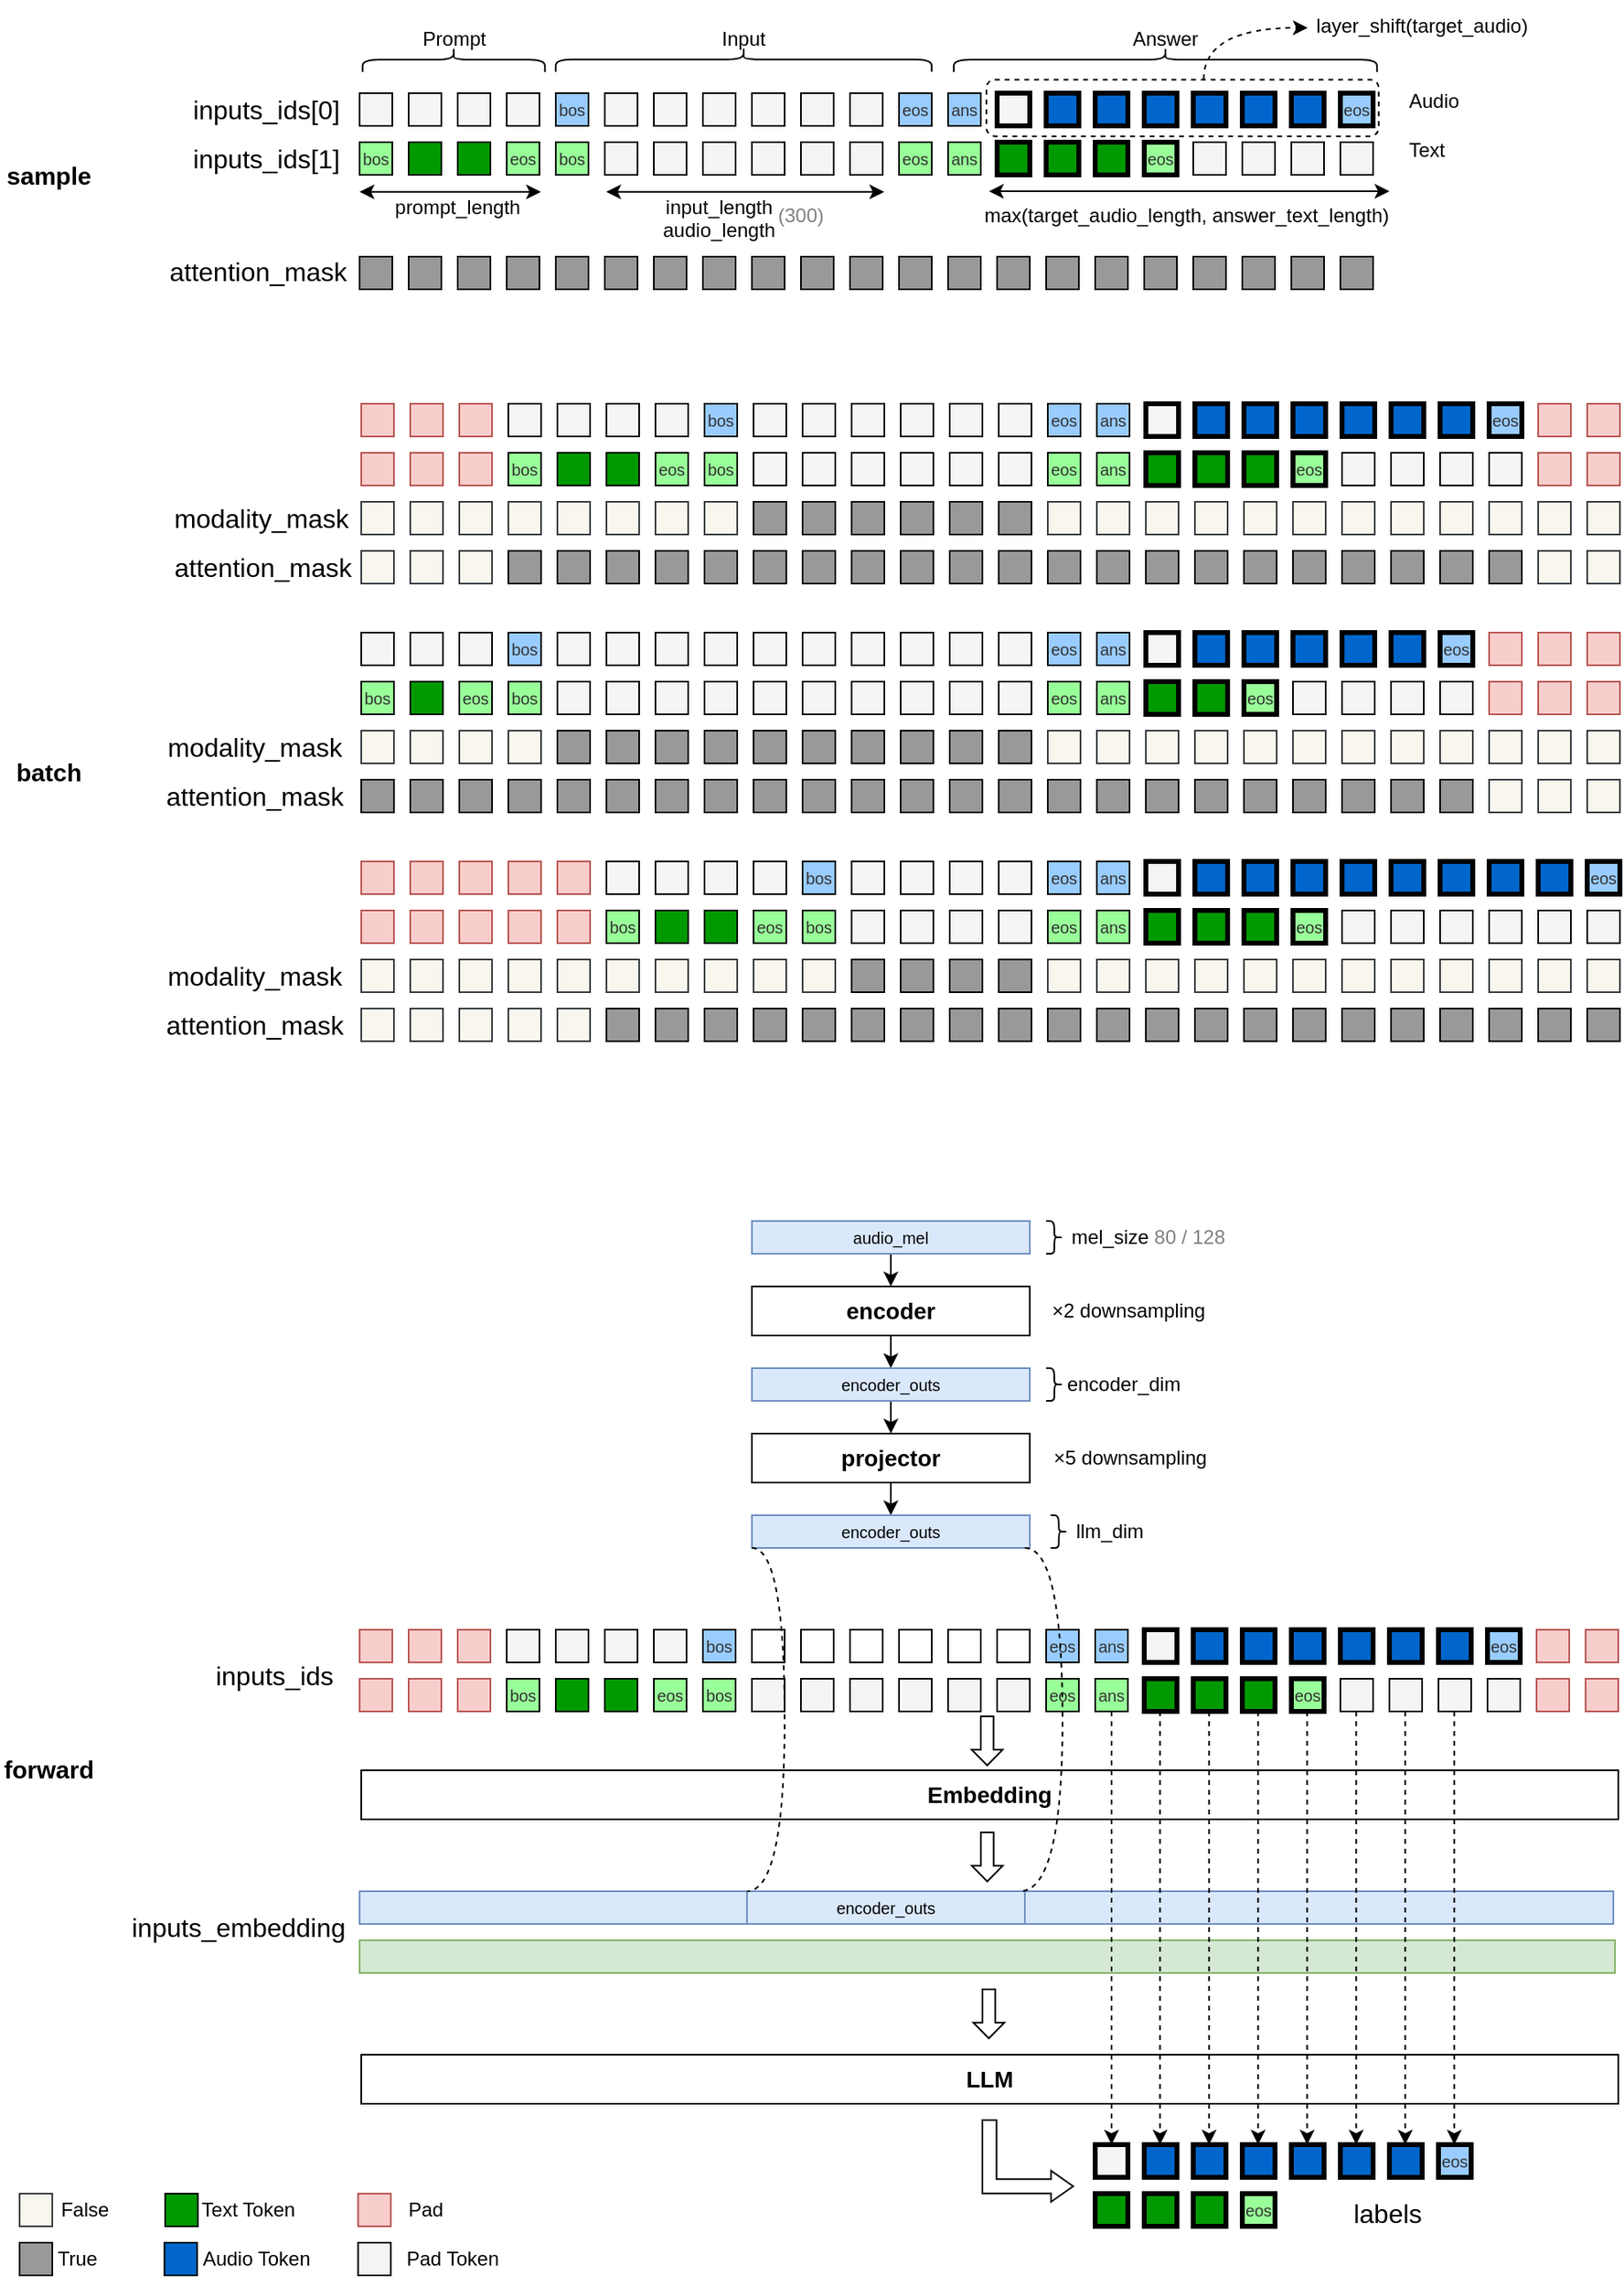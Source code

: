 <mxfile version="25.0.3">
  <diagram name="第 1 页" id="nsKW03j923qmz2HF_VSc">
    <mxGraphModel dx="3273" dy="1771" grid="1" gridSize="10" guides="1" tooltips="1" connect="1" arrows="1" fold="1" page="1" pageScale="1" pageWidth="1000" pageHeight="1000" math="0" shadow="0">
      <root>
        <mxCell id="0" />
        <mxCell id="1" parent="0" />
        <mxCell id="2kREBUdH7p19kiy_EeAZ-643" value="" style="rounded=0;whiteSpace=wrap;html=1;fillColor=#dae8fc;strokeColor=#6c8ebf;fontSize=10;align=center;verticalAlign=middle;fontFamily=Helvetica;strokeWidth=1;" vertex="1" parent="1">
          <mxGeometry x="260" y="1160" width="766.97" height="20" as="geometry" />
        </mxCell>
        <mxCell id="2kREBUdH7p19kiy_EeAZ-1" value="bos" style="rounded=0;whiteSpace=wrap;html=1;fillColor=#99CCFF;strokeColor=default;fontColor=#333333;fontSize=10;align=center;verticalAlign=middle;fontFamily=Helvetica;" vertex="1" parent="1">
          <mxGeometry x="380" y="60" width="20" height="20" as="geometry" />
        </mxCell>
        <mxCell id="2kREBUdH7p19kiy_EeAZ-2" value="bos" style="rounded=0;whiteSpace=wrap;html=1;fillColor=#99FF99;strokeColor=default;fontColor=#333333;fontSize=10;align=center;verticalAlign=middle;fontFamily=Helvetica;" vertex="1" parent="1">
          <mxGeometry x="380" y="90" width="20" height="20" as="geometry" />
        </mxCell>
        <mxCell id="2kREBUdH7p19kiy_EeAZ-3" value="" style="rounded=0;whiteSpace=wrap;html=1;fillColor=#f5f5f5;strokeColor=default;fontColor=#333333;fontSize=10;" vertex="1" parent="1">
          <mxGeometry x="410" y="90" width="20" height="20" as="geometry" />
        </mxCell>
        <mxCell id="2kREBUdH7p19kiy_EeAZ-4" value="" style="rounded=0;whiteSpace=wrap;html=1;fillColor=#f5f5f5;strokeColor=default;fontSize=10;align=center;verticalAlign=middle;fontFamily=Helvetica;fontColor=#333333;" vertex="1" parent="1">
          <mxGeometry x="410" y="60" width="20" height="20" as="geometry" />
        </mxCell>
        <mxCell id="2kREBUdH7p19kiy_EeAZ-5" value="" style="rounded=0;whiteSpace=wrap;html=1;fillColor=#f5f5f5;strokeColor=default;fontSize=10;align=center;verticalAlign=middle;fontFamily=Helvetica;fontColor=#333333;" vertex="1" parent="1">
          <mxGeometry x="440" y="60" width="20" height="20" as="geometry" />
        </mxCell>
        <mxCell id="2kREBUdH7p19kiy_EeAZ-6" value="" style="rounded=0;whiteSpace=wrap;html=1;fillColor=#f5f5f5;strokeColor=default;fontColor=#333333;fontSize=10;" vertex="1" parent="1">
          <mxGeometry x="440" y="90" width="20" height="20" as="geometry" />
        </mxCell>
        <mxCell id="2kREBUdH7p19kiy_EeAZ-7" value="" style="rounded=0;whiteSpace=wrap;html=1;fillColor=#f5f5f5;strokeColor=default;fontColor=#333333;fontSize=10;" vertex="1" parent="1">
          <mxGeometry x="470" y="90" width="20" height="20" as="geometry" />
        </mxCell>
        <mxCell id="2kREBUdH7p19kiy_EeAZ-8" value="" style="rounded=0;whiteSpace=wrap;html=1;fillColor=#f5f5f5;strokeColor=default;fontSize=10;align=center;verticalAlign=middle;fontFamily=Helvetica;fontColor=#333333;" vertex="1" parent="1">
          <mxGeometry x="470" y="60" width="20" height="20" as="geometry" />
        </mxCell>
        <mxCell id="2kREBUdH7p19kiy_EeAZ-9" value="" style="rounded=0;whiteSpace=wrap;html=1;fillColor=#f5f5f5;strokeColor=default;fontSize=10;align=center;verticalAlign=middle;fontFamily=Helvetica;fontColor=#333333;" vertex="1" parent="1">
          <mxGeometry x="500" y="60" width="20" height="20" as="geometry" />
        </mxCell>
        <mxCell id="2kREBUdH7p19kiy_EeAZ-10" value="" style="rounded=0;whiteSpace=wrap;html=1;fillColor=#f5f5f5;strokeColor=default;fontColor=#333333;fontSize=10;" vertex="1" parent="1">
          <mxGeometry x="500" y="90" width="20" height="20" as="geometry" />
        </mxCell>
        <mxCell id="2kREBUdH7p19kiy_EeAZ-11" value="" style="rounded=0;whiteSpace=wrap;html=1;fillColor=#f5f5f5;strokeColor=default;fontColor=#333333;fontSize=10;" vertex="1" parent="1">
          <mxGeometry x="530" y="90" width="20" height="20" as="geometry" />
        </mxCell>
        <mxCell id="2kREBUdH7p19kiy_EeAZ-12" value="" style="rounded=0;whiteSpace=wrap;html=1;fillColor=#f5f5f5;strokeColor=default;fontSize=10;align=center;verticalAlign=middle;fontFamily=Helvetica;fontColor=#333333;" vertex="1" parent="1">
          <mxGeometry x="530" y="60" width="20" height="20" as="geometry" />
        </mxCell>
        <mxCell id="2kREBUdH7p19kiy_EeAZ-13" value="" style="rounded=0;whiteSpace=wrap;html=1;fillColor=#f5f5f5;strokeColor=default;fontSize=10;align=center;verticalAlign=middle;fontFamily=Helvetica;fontColor=#333333;" vertex="1" parent="1">
          <mxGeometry x="560" y="60" width="20" height="20" as="geometry" />
        </mxCell>
        <mxCell id="2kREBUdH7p19kiy_EeAZ-14" value="" style="rounded=0;whiteSpace=wrap;html=1;fillColor=#f5f5f5;strokeColor=default;fontColor=#333333;fontSize=10;" vertex="1" parent="1">
          <mxGeometry x="560" y="90" width="20" height="20" as="geometry" />
        </mxCell>
        <mxCell id="2kREBUdH7p19kiy_EeAZ-15" value="eos" style="rounded=0;whiteSpace=wrap;html=1;fillColor=#99FF99;strokeColor=default;fontColor=#333333;fontSize=10;align=center;verticalAlign=middle;fontFamily=Helvetica;" vertex="1" parent="1">
          <mxGeometry x="590" y="90" width="20" height="20" as="geometry" />
        </mxCell>
        <mxCell id="2kREBUdH7p19kiy_EeAZ-16" value="eos" style="rounded=0;whiteSpace=wrap;html=1;fillColor=#99CCFF;strokeColor=default;fontColor=#333333;fontSize=10;align=center;verticalAlign=middle;fontFamily=Helvetica;" vertex="1" parent="1">
          <mxGeometry x="590" y="60" width="20" height="20" as="geometry" />
        </mxCell>
        <mxCell id="2kREBUdH7p19kiy_EeAZ-17" value="ans" style="rounded=0;whiteSpace=wrap;html=1;fillColor=#99CCFF;strokeColor=default;fontColor=#333333;fontSize=10;align=center;verticalAlign=middle;fontFamily=Helvetica;" vertex="1" parent="1">
          <mxGeometry x="620" y="60" width="20" height="20" as="geometry" />
        </mxCell>
        <mxCell id="2kREBUdH7p19kiy_EeAZ-18" value="ans" style="rounded=0;whiteSpace=wrap;html=1;fillColor=#99FF99;strokeColor=default;fontColor=#333333;fontSize=10;" vertex="1" parent="1">
          <mxGeometry x="620" y="90" width="20" height="20" as="geometry" />
        </mxCell>
        <mxCell id="2kREBUdH7p19kiy_EeAZ-19" value="" style="rounded=0;whiteSpace=wrap;html=1;fillColor=#009900;strokeColor=default;fontColor=#333333;fontSize=10;strokeWidth=3;" vertex="1" parent="1">
          <mxGeometry x="650" y="90" width="20" height="20" as="geometry" />
        </mxCell>
        <mxCell id="2kREBUdH7p19kiy_EeAZ-20" value="" style="rounded=0;whiteSpace=wrap;html=1;fillColor=#f5f5f5;strokeColor=default;fontColor=#333333;fontSize=10;strokeWidth=3;" vertex="1" parent="1">
          <mxGeometry x="650" y="60" width="20" height="20" as="geometry" />
        </mxCell>
        <mxCell id="2kREBUdH7p19kiy_EeAZ-21" value="" style="rounded=0;whiteSpace=wrap;html=1;fillColor=#0066CC;strokeColor=default;fontColor=#333333;fontSize=10;strokeWidth=3;" vertex="1" parent="1">
          <mxGeometry x="680" y="60" width="20" height="20" as="geometry" />
        </mxCell>
        <mxCell id="2kREBUdH7p19kiy_EeAZ-22" value="" style="rounded=0;whiteSpace=wrap;html=1;fillColor=#009900;strokeColor=default;fontColor=#333333;fontSize=10;strokeWidth=3;" vertex="1" parent="1">
          <mxGeometry x="680" y="90" width="20" height="20" as="geometry" />
        </mxCell>
        <mxCell id="2kREBUdH7p19kiy_EeAZ-23" value="" style="rounded=0;whiteSpace=wrap;html=1;fillColor=#009900;strokeColor=default;fontColor=#333333;fontSize=10;strokeWidth=3;" vertex="1" parent="1">
          <mxGeometry x="710" y="90" width="20" height="20" as="geometry" />
        </mxCell>
        <mxCell id="2kREBUdH7p19kiy_EeAZ-24" value="" style="rounded=0;whiteSpace=wrap;html=1;fillColor=#0066CC;strokeColor=default;fontColor=#333333;fontSize=10;strokeWidth=3;" vertex="1" parent="1">
          <mxGeometry x="710" y="60" width="20" height="20" as="geometry" />
        </mxCell>
        <mxCell id="2kREBUdH7p19kiy_EeAZ-25" value="" style="rounded=0;whiteSpace=wrap;html=1;fillColor=#0066CC;strokeColor=default;fontColor=#333333;fontSize=10;strokeWidth=3;" vertex="1" parent="1">
          <mxGeometry x="740" y="60" width="20" height="20" as="geometry" />
        </mxCell>
        <mxCell id="2kREBUdH7p19kiy_EeAZ-26" value="" style="rounded=0;whiteSpace=wrap;html=1;fillColor=#f5f5f5;strokeColor=default;fontColor=#333333;fontSize=10;align=center;verticalAlign=middle;fontFamily=Helvetica;" vertex="1" parent="1">
          <mxGeometry x="770" y="90" width="20" height="20" as="geometry" />
        </mxCell>
        <mxCell id="2kREBUdH7p19kiy_EeAZ-27" value="" style="rounded=0;whiteSpace=wrap;html=1;fillColor=#0066CC;strokeColor=default;fontColor=#333333;fontSize=10;strokeWidth=3;" vertex="1" parent="1">
          <mxGeometry x="770" y="60" width="20" height="20" as="geometry" />
        </mxCell>
        <mxCell id="2kREBUdH7p19kiy_EeAZ-28" value="" style="rounded=0;whiteSpace=wrap;html=1;fillColor=#0066CC;strokeColor=default;fontColor=#333333;fontSize=10;strokeWidth=3;" vertex="1" parent="1">
          <mxGeometry x="800" y="60" width="20" height="20" as="geometry" />
        </mxCell>
        <mxCell id="2kREBUdH7p19kiy_EeAZ-29" value="" style="rounded=0;whiteSpace=wrap;html=1;fillColor=#f5f5f5;strokeColor=default;fontColor=#333333;fontSize=10;align=center;verticalAlign=middle;fontFamily=Helvetica;" vertex="1" parent="1">
          <mxGeometry x="800" y="90" width="20" height="20" as="geometry" />
        </mxCell>
        <mxCell id="2kREBUdH7p19kiy_EeAZ-30" value="" style="rounded=0;whiteSpace=wrap;html=1;fillColor=#f5f5f5;strokeColor=default;fontColor=#333333;fontSize=10;align=center;verticalAlign=middle;fontFamily=Helvetica;" vertex="1" parent="1">
          <mxGeometry x="830" y="90" width="20" height="20" as="geometry" />
        </mxCell>
        <mxCell id="2kREBUdH7p19kiy_EeAZ-31" value="" style="rounded=0;whiteSpace=wrap;html=1;fillColor=#0066CC;strokeColor=default;fontColor=#333333;fontSize=10;strokeWidth=3;" vertex="1" parent="1">
          <mxGeometry x="830" y="60" width="20" height="20" as="geometry" />
        </mxCell>
        <mxCell id="2kREBUdH7p19kiy_EeAZ-32" value="" style="rounded=0;whiteSpace=wrap;html=1;fillColor=#f5f5f5;strokeColor=default;fontColor=#333333;fontSize=10;align=center;verticalAlign=middle;fontFamily=Helvetica;" vertex="1" parent="1">
          <mxGeometry x="860" y="90" width="20" height="20" as="geometry" />
        </mxCell>
        <mxCell id="2kREBUdH7p19kiy_EeAZ-34" value="eos" style="rounded=0;whiteSpace=wrap;html=1;fillColor=#99CCFF;strokeColor=default;fontColor=#333333;fontSize=10;align=center;verticalAlign=middle;fontFamily=Helvetica;strokeWidth=3;" vertex="1" parent="1">
          <mxGeometry x="860" y="60" width="20" height="20" as="geometry" />
        </mxCell>
        <mxCell id="2kREBUdH7p19kiy_EeAZ-35" value="eos" style="rounded=0;whiteSpace=wrap;html=1;fillColor=#99FF99;strokeColor=default;fontColor=#333333;fontSize=10;strokeWidth=3;" vertex="1" parent="1">
          <mxGeometry x="740" y="90" width="20" height="20" as="geometry" />
        </mxCell>
        <mxCell id="2kREBUdH7p19kiy_EeAZ-36" value="eos" style="rounded=0;whiteSpace=wrap;html=1;fillColor=#99FF99;strokeColor=default;fontColor=#333333;fontSize=10;align=center;verticalAlign=middle;fontFamily=Helvetica;" vertex="1" parent="1">
          <mxGeometry x="350" y="90" width="20" height="20" as="geometry" />
        </mxCell>
        <mxCell id="2kREBUdH7p19kiy_EeAZ-37" value="" style="rounded=0;whiteSpace=wrap;html=1;fillColor=#009900;strokeColor=default;fontColor=#333333;fontSize=10;" vertex="1" parent="1">
          <mxGeometry x="290" y="90" width="20" height="20" as="geometry" />
        </mxCell>
        <mxCell id="2kREBUdH7p19kiy_EeAZ-38" value="bos" style="rounded=0;whiteSpace=wrap;html=1;fillColor=#99FF99;strokeColor=default;fontColor=#333333;fontSize=10;align=center;verticalAlign=middle;fontFamily=Helvetica;" vertex="1" parent="1">
          <mxGeometry x="260" y="90" width="20" height="20" as="geometry" />
        </mxCell>
        <mxCell id="2kREBUdH7p19kiy_EeAZ-39" value="" style="rounded=0;whiteSpace=wrap;html=1;fillColor=#f5f5f5;strokeColor=default;fontColor=#333333;fontSize=10;align=center;verticalAlign=middle;fontFamily=Helvetica;" vertex="1" parent="1">
          <mxGeometry x="260" y="60" width="20" height="20" as="geometry" />
        </mxCell>
        <mxCell id="2kREBUdH7p19kiy_EeAZ-40" value="" style="rounded=0;whiteSpace=wrap;html=1;fillColor=#f5f5f5;strokeColor=default;fontColor=#333333;fontSize=10;align=center;verticalAlign=middle;fontFamily=Helvetica;" vertex="1" parent="1">
          <mxGeometry x="290" y="60" width="20" height="20" as="geometry" />
        </mxCell>
        <mxCell id="2kREBUdH7p19kiy_EeAZ-41" value="" style="rounded=0;whiteSpace=wrap;html=1;fillColor=#f5f5f5;strokeColor=default;fontColor=#333333;fontSize=10;align=center;verticalAlign=middle;fontFamily=Helvetica;" vertex="1" parent="1">
          <mxGeometry x="350" y="60" width="20" height="20" as="geometry" />
        </mxCell>
        <mxCell id="2kREBUdH7p19kiy_EeAZ-42" value="" style="shape=curlyBracket;whiteSpace=wrap;html=1;rounded=1;flipH=1;labelPosition=right;verticalLabelPosition=middle;align=left;verticalAlign=middle;rotation=-90;" vertex="1" parent="1">
          <mxGeometry x="310.1" y="-16.34" width="15" height="111.56" as="geometry" />
        </mxCell>
        <mxCell id="2kREBUdH7p19kiy_EeAZ-43" value="Prompt" style="text;html=1;align=center;verticalAlign=middle;whiteSpace=wrap;rounded=0;" vertex="1" parent="1">
          <mxGeometry x="287.6" y="16.94" width="60" height="20" as="geometry" />
        </mxCell>
        <mxCell id="2kREBUdH7p19kiy_EeAZ-44" value="" style="shape=curlyBracket;whiteSpace=wrap;html=1;rounded=1;flipH=1;labelPosition=right;verticalLabelPosition=middle;align=left;verticalAlign=middle;rotation=-90;" vertex="1" parent="1">
          <mxGeometry x="487.44" y="-75.57" width="15" height="230" as="geometry" />
        </mxCell>
        <mxCell id="2kREBUdH7p19kiy_EeAZ-45" value="Input" style="text;html=1;align=center;verticalAlign=middle;whiteSpace=wrap;rounded=0;" vertex="1" parent="1">
          <mxGeometry x="464.94" y="16.94" width="60" height="20" as="geometry" />
        </mxCell>
        <mxCell id="2kREBUdH7p19kiy_EeAZ-46" value="Audio" style="text;html=1;align=left;verticalAlign=middle;whiteSpace=wrap;rounded=0;" vertex="1" parent="1">
          <mxGeometry x="900" y="55.37" width="40" height="20" as="geometry" />
        </mxCell>
        <mxCell id="2kREBUdH7p19kiy_EeAZ-47" value="Text" style="text;html=1;align=left;verticalAlign=middle;whiteSpace=wrap;rounded=0;" vertex="1" parent="1">
          <mxGeometry x="900" y="85.37" width="40" height="20" as="geometry" />
        </mxCell>
        <mxCell id="2kREBUdH7p19kiy_EeAZ-48" value="" style="shape=curlyBracket;whiteSpace=wrap;html=1;rounded=1;flipH=1;labelPosition=right;verticalLabelPosition=middle;align=left;verticalAlign=middle;rotation=-90;" vertex="1" parent="1">
          <mxGeometry x="745.45" y="-90" width="15" height="258.89" as="geometry" />
        </mxCell>
        <mxCell id="2kREBUdH7p19kiy_EeAZ-49" value="Answer" style="text;html=1;align=center;verticalAlign=middle;whiteSpace=wrap;rounded=0;" vertex="1" parent="1">
          <mxGeometry x="722.95" y="16.94" width="60" height="20" as="geometry" />
        </mxCell>
        <mxCell id="2kREBUdH7p19kiy_EeAZ-50" value="" style="rounded=0;whiteSpace=wrap;html=1;fillColor=#009900;strokeColor=default;fontColor=#333333;fontSize=10;" vertex="1" parent="1">
          <mxGeometry x="320" y="90" width="20" height="20" as="geometry" />
        </mxCell>
        <mxCell id="2kREBUdH7p19kiy_EeAZ-51" value="" style="rounded=0;whiteSpace=wrap;html=1;fillColor=#f5f5f5;strokeColor=default;fontColor=#333333;fontSize=10;align=center;verticalAlign=middle;fontFamily=Helvetica;" vertex="1" parent="1">
          <mxGeometry x="320" y="60" width="20" height="20" as="geometry" />
        </mxCell>
        <mxCell id="2kREBUdH7p19kiy_EeAZ-52" value="" style="endArrow=classic;startArrow=classic;html=1;rounded=0;" edge="1" parent="1">
          <mxGeometry width="50" height="50" relative="1" as="geometry">
            <mxPoint x="260" y="120.38" as="sourcePoint" />
            <mxPoint x="370.9" y="120.38" as="targetPoint" />
          </mxGeometry>
        </mxCell>
        <mxCell id="2kREBUdH7p19kiy_EeAZ-54" value="" style="endArrow=classic;startArrow=classic;html=1;rounded=0;" edge="1" parent="1">
          <mxGeometry width="50" height="50" relative="1" as="geometry">
            <mxPoint x="410.9" y="120.38" as="sourcePoint" />
            <mxPoint x="580.9" y="120.37" as="targetPoint" />
          </mxGeometry>
        </mxCell>
        <mxCell id="2kREBUdH7p19kiy_EeAZ-64" value="&lt;font style=&quot;font-size: 16px;&quot;&gt;&lt;span&gt;inputs_ids[0]&lt;/span&gt;&lt;/font&gt;" style="text;html=1;align=center;verticalAlign=middle;whiteSpace=wrap;rounded=0;fontStyle=0" vertex="1" parent="1">
          <mxGeometry x="144.94" y="62.32" width="116.06" height="15.37" as="geometry" />
        </mxCell>
        <mxCell id="2kREBUdH7p19kiy_EeAZ-69" value="&lt;font style=&quot;font-size: 16px;&quot;&gt;&lt;span&gt;attention_mask&lt;/span&gt;&lt;/font&gt;" style="text;html=1;align=center;verticalAlign=middle;whiteSpace=wrap;rounded=0;fontStyle=0" vertex="1" parent="1">
          <mxGeometry x="140" y="154.43" width="116.06" height="30" as="geometry" />
        </mxCell>
        <mxCell id="2kREBUdH7p19kiy_EeAZ-76" value="" style="rounded=0;whiteSpace=wrap;html=1;fillColor=#999999;strokeColor=default;fontColor=#333333;fontSize=10;align=center;verticalAlign=middle;fontFamily=Helvetica;" vertex="1" parent="1">
          <mxGeometry x="320" y="160" width="20" height="20" as="geometry" />
        </mxCell>
        <mxCell id="2kREBUdH7p19kiy_EeAZ-77" value="" style="rounded=0;whiteSpace=wrap;html=1;fillColor=#999999;strokeColor=default;fontColor=#333333;fontSize=10;align=center;verticalAlign=middle;fontFamily=Helvetica;" vertex="1" parent="1">
          <mxGeometry x="290" y="160" width="20" height="20" as="geometry" />
        </mxCell>
        <mxCell id="2kREBUdH7p19kiy_EeAZ-78" value="" style="rounded=0;whiteSpace=wrap;html=1;fillColor=#999999;strokeColor=default;fontColor=#333333;fontSize=10;align=center;verticalAlign=middle;fontFamily=Helvetica;" vertex="1" parent="1">
          <mxGeometry x="260" y="160" width="20" height="20" as="geometry" />
        </mxCell>
        <mxCell id="2kREBUdH7p19kiy_EeAZ-82" value="" style="rounded=0;whiteSpace=wrap;html=1;fillColor=#999999;strokeColor=default;fontColor=#333333;fontSize=10;align=center;verticalAlign=middle;fontFamily=Helvetica;" vertex="1" parent="1">
          <mxGeometry x="410" y="160" width="20" height="20" as="geometry" />
        </mxCell>
        <mxCell id="2kREBUdH7p19kiy_EeAZ-83" value="" style="rounded=0;whiteSpace=wrap;html=1;fillColor=#999999;strokeColor=default;fontColor=#333333;fontSize=10;align=center;verticalAlign=middle;fontFamily=Helvetica;" vertex="1" parent="1">
          <mxGeometry x="380" y="160" width="20" height="20" as="geometry" />
        </mxCell>
        <mxCell id="2kREBUdH7p19kiy_EeAZ-84" value="" style="rounded=0;whiteSpace=wrap;html=1;fillColor=#999999;strokeColor=default;fontColor=#333333;fontSize=10;align=center;verticalAlign=middle;fontFamily=Helvetica;" vertex="1" parent="1">
          <mxGeometry x="350" y="160" width="20" height="20" as="geometry" />
        </mxCell>
        <mxCell id="2kREBUdH7p19kiy_EeAZ-88" value="" style="rounded=0;whiteSpace=wrap;html=1;fillColor=#999999;strokeColor=default;fontColor=#333333;fontSize=10;align=center;verticalAlign=middle;fontFamily=Helvetica;" vertex="1" parent="1">
          <mxGeometry x="500" y="160" width="20" height="20" as="geometry" />
        </mxCell>
        <mxCell id="2kREBUdH7p19kiy_EeAZ-89" value="" style="rounded=0;whiteSpace=wrap;html=1;fillColor=#999999;strokeColor=default;fontColor=#333333;fontSize=10;align=center;verticalAlign=middle;fontFamily=Helvetica;" vertex="1" parent="1">
          <mxGeometry x="470" y="160" width="20" height="20" as="geometry" />
        </mxCell>
        <mxCell id="2kREBUdH7p19kiy_EeAZ-90" value="" style="rounded=0;whiteSpace=wrap;html=1;fillColor=#999999;strokeColor=default;fontColor=#333333;fontSize=10;align=center;verticalAlign=middle;fontFamily=Helvetica;" vertex="1" parent="1">
          <mxGeometry x="440" y="160" width="20" height="20" as="geometry" />
        </mxCell>
        <mxCell id="2kREBUdH7p19kiy_EeAZ-94" value="" style="rounded=0;whiteSpace=wrap;html=1;fillColor=#999999;strokeColor=default;fontColor=#333333;fontSize=10;align=center;verticalAlign=middle;fontFamily=Helvetica;" vertex="1" parent="1">
          <mxGeometry x="590" y="160" width="20" height="20" as="geometry" />
        </mxCell>
        <mxCell id="2kREBUdH7p19kiy_EeAZ-95" value="" style="rounded=0;whiteSpace=wrap;html=1;fillColor=#999999;strokeColor=default;fontColor=#333333;fontSize=10;align=center;verticalAlign=middle;fontFamily=Helvetica;" vertex="1" parent="1">
          <mxGeometry x="560" y="160" width="20" height="20" as="geometry" />
        </mxCell>
        <mxCell id="2kREBUdH7p19kiy_EeAZ-96" value="" style="rounded=0;whiteSpace=wrap;html=1;fillColor=#999999;strokeColor=default;fontColor=#333333;fontSize=10;align=center;verticalAlign=middle;fontFamily=Helvetica;" vertex="1" parent="1">
          <mxGeometry x="530" y="160" width="20" height="20" as="geometry" />
        </mxCell>
        <mxCell id="2kREBUdH7p19kiy_EeAZ-100" value="" style="rounded=0;whiteSpace=wrap;html=1;fillColor=#999999;strokeColor=default;fontColor=#333333;fontSize=10;align=center;verticalAlign=middle;fontFamily=Helvetica;" vertex="1" parent="1">
          <mxGeometry x="680" y="160" width="20" height="20" as="geometry" />
        </mxCell>
        <mxCell id="2kREBUdH7p19kiy_EeAZ-101" value="" style="rounded=0;whiteSpace=wrap;html=1;fillColor=#999999;strokeColor=default;fontColor=#333333;fontSize=10;align=center;verticalAlign=middle;fontFamily=Helvetica;" vertex="1" parent="1">
          <mxGeometry x="650" y="160" width="20" height="20" as="geometry" />
        </mxCell>
        <mxCell id="2kREBUdH7p19kiy_EeAZ-102" value="" style="rounded=0;whiteSpace=wrap;html=1;fillColor=#999999;strokeColor=default;fontColor=#333333;fontSize=10;align=center;verticalAlign=middle;fontFamily=Helvetica;" vertex="1" parent="1">
          <mxGeometry x="620" y="160" width="20" height="20" as="geometry" />
        </mxCell>
        <mxCell id="2kREBUdH7p19kiy_EeAZ-106" value="" style="rounded=0;whiteSpace=wrap;html=1;fillColor=#999999;strokeColor=default;fontColor=#333333;fontSize=10;align=center;verticalAlign=middle;fontFamily=Helvetica;" vertex="1" parent="1">
          <mxGeometry x="770" y="160" width="20" height="20" as="geometry" />
        </mxCell>
        <mxCell id="2kREBUdH7p19kiy_EeAZ-107" value="" style="rounded=0;whiteSpace=wrap;html=1;fillColor=#999999;strokeColor=default;fontColor=#333333;fontSize=10;align=center;verticalAlign=middle;fontFamily=Helvetica;" vertex="1" parent="1">
          <mxGeometry x="740" y="160" width="20" height="20" as="geometry" />
        </mxCell>
        <mxCell id="2kREBUdH7p19kiy_EeAZ-108" value="" style="rounded=0;whiteSpace=wrap;html=1;fillColor=#999999;strokeColor=default;fontColor=#333333;fontSize=10;align=center;verticalAlign=middle;fontFamily=Helvetica;" vertex="1" parent="1">
          <mxGeometry x="710" y="160" width="20" height="20" as="geometry" />
        </mxCell>
        <mxCell id="2kREBUdH7p19kiy_EeAZ-112" value="" style="rounded=0;whiteSpace=wrap;html=1;fillColor=#999999;strokeColor=default;fontColor=#333333;fontSize=10;align=center;verticalAlign=middle;fontFamily=Helvetica;" vertex="1" parent="1">
          <mxGeometry x="860" y="160" width="20" height="20" as="geometry" />
        </mxCell>
        <mxCell id="2kREBUdH7p19kiy_EeAZ-113" value="" style="rounded=0;whiteSpace=wrap;html=1;fillColor=#999999;strokeColor=default;fontColor=#333333;fontSize=10;align=center;verticalAlign=middle;fontFamily=Helvetica;" vertex="1" parent="1">
          <mxGeometry x="830" y="160" width="20" height="20" as="geometry" />
        </mxCell>
        <mxCell id="2kREBUdH7p19kiy_EeAZ-114" value="" style="rounded=0;whiteSpace=wrap;html=1;fillColor=#999999;strokeColor=default;fontColor=#333333;fontSize=10;align=center;verticalAlign=middle;fontFamily=Helvetica;" vertex="1" parent="1">
          <mxGeometry x="800" y="160" width="20" height="20" as="geometry" />
        </mxCell>
        <mxCell id="2kREBUdH7p19kiy_EeAZ-120" value="&lt;font style=&quot;font-size: 16px;&quot;&gt;&lt;span&gt;inputs_ids[1]&lt;/span&gt;&lt;/font&gt;" style="text;html=1;align=center;verticalAlign=middle;whiteSpace=wrap;rounded=0;fontStyle=0" vertex="1" parent="1">
          <mxGeometry x="144.94" y="90" width="116.06" height="20.37" as="geometry" />
        </mxCell>
        <mxCell id="2kREBUdH7p19kiy_EeAZ-121" value="prompt_length" style="text;html=1;align=center;verticalAlign=middle;whiteSpace=wrap;rounded=0;" vertex="1" parent="1">
          <mxGeometry x="280" y="120" width="80" height="20" as="geometry" />
        </mxCell>
        <mxCell id="2kREBUdH7p19kiy_EeAZ-123" value="input_length" style="text;html=1;align=center;verticalAlign=middle;whiteSpace=wrap;rounded=0;" vertex="1" parent="1">
          <mxGeometry x="440" y="120" width="80" height="20" as="geometry" />
        </mxCell>
        <mxCell id="2kREBUdH7p19kiy_EeAZ-124" value="audio_length" style="text;html=1;align=center;verticalAlign=middle;whiteSpace=wrap;rounded=0;" vertex="1" parent="1">
          <mxGeometry x="440" y="134.43" width="80" height="20" as="geometry" />
        </mxCell>
        <mxCell id="2kREBUdH7p19kiy_EeAZ-128" style="edgeStyle=orthogonalEdgeStyle;rounded=0;orthogonalLoop=1;jettySize=auto;html=1;exitX=0.554;exitY=-0.004;exitDx=0;exitDy=0;dashed=1;exitPerimeter=0;curved=1;" edge="1" parent="1" source="2kREBUdH7p19kiy_EeAZ-125">
          <mxGeometry relative="1" as="geometry">
            <mxPoint x="840" y="20" as="targetPoint" />
            <Array as="points">
              <mxPoint x="776" y="20" />
            </Array>
          </mxGeometry>
        </mxCell>
        <mxCell id="2kREBUdH7p19kiy_EeAZ-125" value="" style="rounded=1;whiteSpace=wrap;html=1;fillColor=none;dashed=1;" vertex="1" parent="1">
          <mxGeometry x="643.44" y="51.69" width="240" height="34.63" as="geometry" />
        </mxCell>
        <mxCell id="2kREBUdH7p19kiy_EeAZ-126" value="layer_shift(target_audio)" style="text;html=1;align=center;verticalAlign=middle;whiteSpace=wrap;rounded=0;" vertex="1" parent="1">
          <mxGeometry x="840" y="3.94" width="140" height="30" as="geometry" />
        </mxCell>
        <mxCell id="2kREBUdH7p19kiy_EeAZ-129" value="" style="endArrow=classic;startArrow=classic;html=1;rounded=0;" edge="1" parent="1">
          <mxGeometry width="50" height="50" relative="1" as="geometry">
            <mxPoint x="645" y="120.01" as="sourcePoint" />
            <mxPoint x="890" y="120" as="targetPoint" />
          </mxGeometry>
        </mxCell>
        <mxCell id="2kREBUdH7p19kiy_EeAZ-132" value="max(target_audio_length, answer_text_length)" style="text;html=1;align=center;verticalAlign=middle;whiteSpace=wrap;rounded=0;" vertex="1" parent="1">
          <mxGeometry x="621" y="125" width="290" height="20" as="geometry" />
        </mxCell>
        <mxCell id="2kREBUdH7p19kiy_EeAZ-133" value="&lt;font color=&quot;#808080&quot;&gt;(300)&lt;/font&gt;" style="text;html=1;align=center;verticalAlign=middle;whiteSpace=wrap;rounded=0;" vertex="1" parent="1">
          <mxGeometry x="500" y="120" width="60" height="30" as="geometry" />
        </mxCell>
        <mxCell id="2kREBUdH7p19kiy_EeAZ-134" value="&lt;b&gt;&lt;font&gt;sample&lt;/font&gt;&lt;/b&gt;" style="text;html=1;align=center;verticalAlign=middle;whiteSpace=wrap;rounded=0;fontSize=15;" vertex="1" parent="1">
          <mxGeometry x="40" y="95.22" width="60" height="30" as="geometry" />
        </mxCell>
        <mxCell id="2kREBUdH7p19kiy_EeAZ-135" value="bos" style="rounded=0;whiteSpace=wrap;html=1;fillColor=#99CCFF;strokeColor=default;fontColor=#333333;fontSize=10;align=center;verticalAlign=middle;fontFamily=Helvetica;" vertex="1" parent="1">
          <mxGeometry x="471" y="250" width="20" height="20" as="geometry" />
        </mxCell>
        <mxCell id="2kREBUdH7p19kiy_EeAZ-136" value="bos" style="rounded=0;whiteSpace=wrap;html=1;fillColor=#99FF99;strokeColor=default;fontColor=#333333;fontSize=10;align=center;verticalAlign=middle;fontFamily=Helvetica;" vertex="1" parent="1">
          <mxGeometry x="471" y="280" width="20" height="20" as="geometry" />
        </mxCell>
        <mxCell id="2kREBUdH7p19kiy_EeAZ-137" value="" style="rounded=0;whiteSpace=wrap;html=1;fillColor=#f5f5f5;strokeColor=default;fontColor=#333333;fontSize=10;" vertex="1" parent="1">
          <mxGeometry x="501" y="280" width="20" height="20" as="geometry" />
        </mxCell>
        <mxCell id="2kREBUdH7p19kiy_EeAZ-138" value="" style="rounded=0;whiteSpace=wrap;html=1;fillColor=#f5f5f5;strokeColor=default;fontSize=10;align=center;verticalAlign=middle;fontFamily=Helvetica;fontColor=#333333;" vertex="1" parent="1">
          <mxGeometry x="501" y="250" width="20" height="20" as="geometry" />
        </mxCell>
        <mxCell id="2kREBUdH7p19kiy_EeAZ-139" value="" style="rounded=0;whiteSpace=wrap;html=1;fillColor=#f5f5f5;strokeColor=default;fontSize=10;align=center;verticalAlign=middle;fontFamily=Helvetica;fontColor=#333333;" vertex="1" parent="1">
          <mxGeometry x="531" y="250" width="20" height="20" as="geometry" />
        </mxCell>
        <mxCell id="2kREBUdH7p19kiy_EeAZ-140" value="" style="rounded=0;whiteSpace=wrap;html=1;fillColor=#f5f5f5;strokeColor=default;fontColor=#333333;fontSize=10;" vertex="1" parent="1">
          <mxGeometry x="531" y="280" width="20" height="20" as="geometry" />
        </mxCell>
        <mxCell id="2kREBUdH7p19kiy_EeAZ-141" value="" style="rounded=0;whiteSpace=wrap;html=1;fillColor=#f5f5f5;strokeColor=default;fontColor=#333333;fontSize=10;" vertex="1" parent="1">
          <mxGeometry x="561" y="280" width="20" height="20" as="geometry" />
        </mxCell>
        <mxCell id="2kREBUdH7p19kiy_EeAZ-142" value="" style="rounded=0;whiteSpace=wrap;html=1;fillColor=#f5f5f5;strokeColor=default;fontSize=10;align=center;verticalAlign=middle;fontFamily=Helvetica;fontColor=#333333;" vertex="1" parent="1">
          <mxGeometry x="561" y="250" width="20" height="20" as="geometry" />
        </mxCell>
        <mxCell id="2kREBUdH7p19kiy_EeAZ-143" value="" style="rounded=0;whiteSpace=wrap;html=1;fillColor=#f5f5f5;strokeColor=default;fontSize=10;align=center;verticalAlign=middle;fontFamily=Helvetica;fontColor=#333333;" vertex="1" parent="1">
          <mxGeometry x="591" y="250" width="20" height="20" as="geometry" />
        </mxCell>
        <mxCell id="2kREBUdH7p19kiy_EeAZ-144" value="" style="rounded=0;whiteSpace=wrap;html=1;fillColor=#f5f5f5;strokeColor=default;fontColor=#333333;fontSize=10;" vertex="1" parent="1">
          <mxGeometry x="591" y="280" width="20" height="20" as="geometry" />
        </mxCell>
        <mxCell id="2kREBUdH7p19kiy_EeAZ-145" value="" style="rounded=0;whiteSpace=wrap;html=1;fillColor=#f5f5f5;strokeColor=default;fontColor=#333333;fontSize=10;" vertex="1" parent="1">
          <mxGeometry x="621" y="280" width="20" height="20" as="geometry" />
        </mxCell>
        <mxCell id="2kREBUdH7p19kiy_EeAZ-146" value="" style="rounded=0;whiteSpace=wrap;html=1;fillColor=#f5f5f5;strokeColor=default;fontSize=10;align=center;verticalAlign=middle;fontFamily=Helvetica;fontColor=#333333;" vertex="1" parent="1">
          <mxGeometry x="621" y="250" width="20" height="20" as="geometry" />
        </mxCell>
        <mxCell id="2kREBUdH7p19kiy_EeAZ-147" value="" style="rounded=0;whiteSpace=wrap;html=1;fillColor=#f5f5f5;strokeColor=default;fontSize=10;align=center;verticalAlign=middle;fontFamily=Helvetica;fontColor=#333333;" vertex="1" parent="1">
          <mxGeometry x="651" y="250" width="20" height="20" as="geometry" />
        </mxCell>
        <mxCell id="2kREBUdH7p19kiy_EeAZ-148" value="" style="rounded=0;whiteSpace=wrap;html=1;fillColor=#f5f5f5;strokeColor=default;fontColor=#333333;fontSize=10;" vertex="1" parent="1">
          <mxGeometry x="651" y="280" width="20" height="20" as="geometry" />
        </mxCell>
        <mxCell id="2kREBUdH7p19kiy_EeAZ-149" value="eos" style="rounded=0;whiteSpace=wrap;html=1;fillColor=#99FF99;strokeColor=default;fontColor=#333333;fontSize=10;align=center;verticalAlign=middle;fontFamily=Helvetica;" vertex="1" parent="1">
          <mxGeometry x="681" y="280" width="20" height="20" as="geometry" />
        </mxCell>
        <mxCell id="2kREBUdH7p19kiy_EeAZ-150" value="eos" style="rounded=0;whiteSpace=wrap;html=1;fillColor=#99CCFF;strokeColor=default;fontColor=#333333;fontSize=10;align=center;verticalAlign=middle;fontFamily=Helvetica;" vertex="1" parent="1">
          <mxGeometry x="681" y="250" width="20" height="20" as="geometry" />
        </mxCell>
        <mxCell id="2kREBUdH7p19kiy_EeAZ-151" value="ans" style="rounded=0;whiteSpace=wrap;html=1;fillColor=#99CCFF;strokeColor=default;fontColor=#333333;fontSize=10;align=center;verticalAlign=middle;fontFamily=Helvetica;" vertex="1" parent="1">
          <mxGeometry x="711" y="250" width="20" height="20" as="geometry" />
        </mxCell>
        <mxCell id="2kREBUdH7p19kiy_EeAZ-152" value="ans" style="rounded=0;whiteSpace=wrap;html=1;fillColor=#99FF99;strokeColor=default;fontColor=#333333;fontSize=10;" vertex="1" parent="1">
          <mxGeometry x="711" y="280" width="20" height="20" as="geometry" />
        </mxCell>
        <mxCell id="2kREBUdH7p19kiy_EeAZ-153" value="" style="rounded=0;whiteSpace=wrap;html=1;fillColor=#009900;strokeColor=default;fontColor=#333333;fontSize=10;strokeWidth=3;" vertex="1" parent="1">
          <mxGeometry x="741" y="280" width="20" height="20" as="geometry" />
        </mxCell>
        <mxCell id="2kREBUdH7p19kiy_EeAZ-154" value="" style="rounded=0;whiteSpace=wrap;html=1;fillColor=#f5f5f5;strokeColor=default;fontColor=#333333;fontSize=10;strokeWidth=3;" vertex="1" parent="1">
          <mxGeometry x="741" y="250" width="20" height="20" as="geometry" />
        </mxCell>
        <mxCell id="2kREBUdH7p19kiy_EeAZ-155" value="" style="rounded=0;whiteSpace=wrap;html=1;fillColor=#0066CC;strokeColor=default;fontColor=#333333;fontSize=10;strokeWidth=3;" vertex="1" parent="1">
          <mxGeometry x="771" y="250" width="20" height="20" as="geometry" />
        </mxCell>
        <mxCell id="2kREBUdH7p19kiy_EeAZ-156" value="" style="rounded=0;whiteSpace=wrap;html=1;fillColor=#009900;strokeColor=default;fontColor=#333333;fontSize=10;strokeWidth=3;" vertex="1" parent="1">
          <mxGeometry x="771" y="280" width="20" height="20" as="geometry" />
        </mxCell>
        <mxCell id="2kREBUdH7p19kiy_EeAZ-157" value="" style="rounded=0;whiteSpace=wrap;html=1;fillColor=#009900;strokeColor=default;fontColor=#333333;fontSize=10;strokeWidth=3;" vertex="1" parent="1">
          <mxGeometry x="801" y="280" width="20" height="20" as="geometry" />
        </mxCell>
        <mxCell id="2kREBUdH7p19kiy_EeAZ-158" value="" style="rounded=0;whiteSpace=wrap;html=1;fillColor=#0066CC;strokeColor=default;fontColor=#333333;fontSize=10;strokeWidth=3;" vertex="1" parent="1">
          <mxGeometry x="801" y="250" width="20" height="20" as="geometry" />
        </mxCell>
        <mxCell id="2kREBUdH7p19kiy_EeAZ-159" value="" style="rounded=0;whiteSpace=wrap;html=1;fillColor=#0066CC;strokeColor=default;fontColor=#333333;fontSize=10;strokeWidth=3;" vertex="1" parent="1">
          <mxGeometry x="831" y="250" width="20" height="20" as="geometry" />
        </mxCell>
        <mxCell id="2kREBUdH7p19kiy_EeAZ-160" value="" style="rounded=0;whiteSpace=wrap;html=1;fillColor=#f5f5f5;strokeColor=default;fontColor=#333333;fontSize=10;align=center;verticalAlign=middle;fontFamily=Helvetica;" vertex="1" parent="1">
          <mxGeometry x="861" y="280" width="20" height="20" as="geometry" />
        </mxCell>
        <mxCell id="2kREBUdH7p19kiy_EeAZ-161" value="" style="rounded=0;whiteSpace=wrap;html=1;fillColor=#0066CC;strokeColor=default;fontColor=#333333;fontSize=10;strokeWidth=3;" vertex="1" parent="1">
          <mxGeometry x="861" y="250" width="20" height="20" as="geometry" />
        </mxCell>
        <mxCell id="2kREBUdH7p19kiy_EeAZ-162" value="" style="rounded=0;whiteSpace=wrap;html=1;fillColor=#0066CC;strokeColor=default;fontColor=#333333;fontSize=10;strokeWidth=3;" vertex="1" parent="1">
          <mxGeometry x="891" y="250" width="20" height="20" as="geometry" />
        </mxCell>
        <mxCell id="2kREBUdH7p19kiy_EeAZ-163" value="" style="rounded=0;whiteSpace=wrap;html=1;fillColor=#f5f5f5;strokeColor=default;fontColor=#333333;fontSize=10;align=center;verticalAlign=middle;fontFamily=Helvetica;" vertex="1" parent="1">
          <mxGeometry x="891" y="280" width="20" height="20" as="geometry" />
        </mxCell>
        <mxCell id="2kREBUdH7p19kiy_EeAZ-164" value="" style="rounded=0;whiteSpace=wrap;html=1;fillColor=#f5f5f5;strokeColor=default;fontColor=#333333;fontSize=10;align=center;verticalAlign=middle;fontFamily=Helvetica;" vertex="1" parent="1">
          <mxGeometry x="921" y="280" width="20" height="20" as="geometry" />
        </mxCell>
        <mxCell id="2kREBUdH7p19kiy_EeAZ-165" value="" style="rounded=0;whiteSpace=wrap;html=1;fillColor=#0066CC;strokeColor=default;fontColor=#333333;fontSize=10;strokeWidth=3;" vertex="1" parent="1">
          <mxGeometry x="921" y="250" width="20" height="20" as="geometry" />
        </mxCell>
        <mxCell id="2kREBUdH7p19kiy_EeAZ-166" value="" style="rounded=0;whiteSpace=wrap;html=1;fillColor=#f5f5f5;strokeColor=default;fontColor=#333333;fontSize=10;align=center;verticalAlign=middle;fontFamily=Helvetica;" vertex="1" parent="1">
          <mxGeometry x="951" y="280" width="20" height="20" as="geometry" />
        </mxCell>
        <mxCell id="2kREBUdH7p19kiy_EeAZ-167" value="" style="rounded=0;whiteSpace=wrap;html=1;fillColor=#f8cecc;strokeColor=#b85450;fontSize=10;align=center;verticalAlign=middle;fontFamily=Helvetica;" vertex="1" parent="1">
          <mxGeometry x="981" y="280" width="20" height="20" as="geometry" />
        </mxCell>
        <mxCell id="2kREBUdH7p19kiy_EeAZ-168" value="eos" style="rounded=0;whiteSpace=wrap;html=1;fillColor=#99CCFF;strokeColor=default;fontColor=#333333;fontSize=10;align=center;verticalAlign=middle;fontFamily=Helvetica;strokeWidth=3;" vertex="1" parent="1">
          <mxGeometry x="951" y="250" width="20" height="20" as="geometry" />
        </mxCell>
        <mxCell id="2kREBUdH7p19kiy_EeAZ-169" value="eos" style="rounded=0;whiteSpace=wrap;html=1;fillColor=#99FF99;strokeColor=default;fontColor=#333333;fontSize=10;strokeWidth=3;" vertex="1" parent="1">
          <mxGeometry x="831" y="280" width="20" height="20" as="geometry" />
        </mxCell>
        <mxCell id="2kREBUdH7p19kiy_EeAZ-170" value="eos" style="rounded=0;whiteSpace=wrap;html=1;fillColor=#99FF99;strokeColor=default;fontColor=#333333;fontSize=10;align=center;verticalAlign=middle;fontFamily=Helvetica;" vertex="1" parent="1">
          <mxGeometry x="441" y="280" width="20" height="20" as="geometry" />
        </mxCell>
        <mxCell id="2kREBUdH7p19kiy_EeAZ-171" value="" style="rounded=0;whiteSpace=wrap;html=1;fillColor=#009900;strokeColor=default;fontColor=#333333;fontSize=10;" vertex="1" parent="1">
          <mxGeometry x="381" y="280" width="20" height="20" as="geometry" />
        </mxCell>
        <mxCell id="2kREBUdH7p19kiy_EeAZ-172" value="bos" style="rounded=0;whiteSpace=wrap;html=1;fillColor=#99FF99;strokeColor=default;fontColor=#333333;fontSize=10;align=center;verticalAlign=middle;fontFamily=Helvetica;" vertex="1" parent="1">
          <mxGeometry x="351" y="280" width="20" height="20" as="geometry" />
        </mxCell>
        <mxCell id="2kREBUdH7p19kiy_EeAZ-173" value="" style="rounded=0;whiteSpace=wrap;html=1;fillColor=#f5f5f5;strokeColor=default;fontColor=#333333;fontSize=10;align=center;verticalAlign=middle;fontFamily=Helvetica;" vertex="1" parent="1">
          <mxGeometry x="351" y="250" width="20" height="20" as="geometry" />
        </mxCell>
        <mxCell id="2kREBUdH7p19kiy_EeAZ-174" value="" style="rounded=0;whiteSpace=wrap;html=1;fillColor=#f5f5f5;strokeColor=default;fontColor=#333333;fontSize=10;align=center;verticalAlign=middle;fontFamily=Helvetica;" vertex="1" parent="1">
          <mxGeometry x="381" y="250" width="20" height="20" as="geometry" />
        </mxCell>
        <mxCell id="2kREBUdH7p19kiy_EeAZ-175" value="" style="rounded=0;whiteSpace=wrap;html=1;fillColor=#f5f5f5;strokeColor=default;fontColor=#333333;fontSize=10;align=center;verticalAlign=middle;fontFamily=Helvetica;" vertex="1" parent="1">
          <mxGeometry x="441" y="250" width="20" height="20" as="geometry" />
        </mxCell>
        <mxCell id="2kREBUdH7p19kiy_EeAZ-182" value="bos" style="rounded=0;whiteSpace=wrap;html=1;fillColor=#99CCFF;strokeColor=default;fontColor=#333333;fontSize=10;align=center;verticalAlign=middle;fontFamily=Helvetica;" vertex="1" parent="1">
          <mxGeometry x="351" y="390" width="20" height="20" as="geometry" />
        </mxCell>
        <mxCell id="2kREBUdH7p19kiy_EeAZ-183" value="bos" style="rounded=0;whiteSpace=wrap;html=1;fillColor=#99FF99;strokeColor=default;fontColor=#333333;fontSize=10;align=center;verticalAlign=middle;fontFamily=Helvetica;" vertex="1" parent="1">
          <mxGeometry x="351" y="420" width="20" height="20" as="geometry" />
        </mxCell>
        <mxCell id="2kREBUdH7p19kiy_EeAZ-184" value="" style="rounded=0;whiteSpace=wrap;html=1;fillColor=#f5f5f5;strokeColor=default;fontColor=#333333;fontSize=10;align=center;verticalAlign=middle;fontFamily=Helvetica;" vertex="1" parent="1">
          <mxGeometry x="381" y="420" width="20" height="20" as="geometry" />
        </mxCell>
        <mxCell id="2kREBUdH7p19kiy_EeAZ-185" value="" style="rounded=0;whiteSpace=wrap;html=1;fillColor=#f5f5f5;strokeColor=default;fontSize=10;align=center;verticalAlign=middle;fontFamily=Helvetica;fontColor=#333333;" vertex="1" parent="1">
          <mxGeometry x="381" y="390" width="20" height="20" as="geometry" />
        </mxCell>
        <mxCell id="2kREBUdH7p19kiy_EeAZ-186" value="" style="rounded=0;whiteSpace=wrap;html=1;fillColor=#f5f5f5;strokeColor=default;fontSize=10;align=center;verticalAlign=middle;fontFamily=Helvetica;fontColor=#333333;" vertex="1" parent="1">
          <mxGeometry x="411" y="390" width="20" height="20" as="geometry" />
        </mxCell>
        <mxCell id="2kREBUdH7p19kiy_EeAZ-187" value="" style="rounded=0;whiteSpace=wrap;html=1;fillColor=#f5f5f5;strokeColor=default;fontColor=#333333;fontSize=10;align=center;verticalAlign=middle;fontFamily=Helvetica;" vertex="1" parent="1">
          <mxGeometry x="411" y="420" width="20" height="20" as="geometry" />
        </mxCell>
        <mxCell id="2kREBUdH7p19kiy_EeAZ-188" value="" style="rounded=0;whiteSpace=wrap;html=1;fillColor=#f5f5f5;strokeColor=default;fontColor=#333333;fontSize=10;align=center;verticalAlign=middle;fontFamily=Helvetica;" vertex="1" parent="1">
          <mxGeometry x="441" y="420" width="20" height="20" as="geometry" />
        </mxCell>
        <mxCell id="2kREBUdH7p19kiy_EeAZ-189" value="" style="rounded=0;whiteSpace=wrap;html=1;fillColor=#f5f5f5;strokeColor=default;fontSize=10;align=center;verticalAlign=middle;fontFamily=Helvetica;fontColor=#333333;" vertex="1" parent="1">
          <mxGeometry x="441" y="390" width="20" height="20" as="geometry" />
        </mxCell>
        <mxCell id="2kREBUdH7p19kiy_EeAZ-190" value="" style="rounded=0;whiteSpace=wrap;html=1;fillColor=#f5f5f5;strokeColor=default;fontSize=10;align=center;verticalAlign=middle;fontFamily=Helvetica;fontColor=#333333;" vertex="1" parent="1">
          <mxGeometry x="471" y="390" width="20" height="20" as="geometry" />
        </mxCell>
        <mxCell id="2kREBUdH7p19kiy_EeAZ-191" value="" style="rounded=0;whiteSpace=wrap;html=1;fillColor=#f5f5f5;strokeColor=default;fontColor=#333333;fontSize=10;align=center;verticalAlign=middle;fontFamily=Helvetica;" vertex="1" parent="1">
          <mxGeometry x="471" y="420" width="20" height="20" as="geometry" />
        </mxCell>
        <mxCell id="2kREBUdH7p19kiy_EeAZ-192" value="" style="rounded=0;whiteSpace=wrap;html=1;fillColor=#f5f5f5;strokeColor=default;fontColor=#333333;fontSize=10;align=center;verticalAlign=middle;fontFamily=Helvetica;" vertex="1" parent="1">
          <mxGeometry x="501" y="420" width="20" height="20" as="geometry" />
        </mxCell>
        <mxCell id="2kREBUdH7p19kiy_EeAZ-193" value="" style="rounded=0;whiteSpace=wrap;html=1;fillColor=#f5f5f5;strokeColor=default;fontSize=10;align=center;verticalAlign=middle;fontFamily=Helvetica;fontColor=#333333;" vertex="1" parent="1">
          <mxGeometry x="501" y="390" width="20" height="20" as="geometry" />
        </mxCell>
        <mxCell id="2kREBUdH7p19kiy_EeAZ-194" value="" style="rounded=0;whiteSpace=wrap;html=1;fillColor=#f5f5f5;strokeColor=default;fontSize=10;align=center;verticalAlign=middle;fontFamily=Helvetica;fontColor=#333333;" vertex="1" parent="1">
          <mxGeometry x="531" y="390" width="20" height="20" as="geometry" />
        </mxCell>
        <mxCell id="2kREBUdH7p19kiy_EeAZ-195" value="" style="rounded=0;whiteSpace=wrap;html=1;fillColor=#f5f5f5;strokeColor=default;fontColor=#333333;fontSize=10;align=center;verticalAlign=middle;fontFamily=Helvetica;" vertex="1" parent="1">
          <mxGeometry x="531" y="420" width="20" height="20" as="geometry" />
        </mxCell>
        <mxCell id="2kREBUdH7p19kiy_EeAZ-196" value="eos" style="rounded=0;whiteSpace=wrap;html=1;fillColor=#99FF99;strokeColor=default;fontColor=#333333;fontSize=10;align=center;verticalAlign=middle;fontFamily=Helvetica;" vertex="1" parent="1">
          <mxGeometry x="681" y="420" width="20" height="20" as="geometry" />
        </mxCell>
        <mxCell id="2kREBUdH7p19kiy_EeAZ-197" value="eos" style="rounded=0;whiteSpace=wrap;html=1;fillColor=#99CCFF;strokeColor=default;fontColor=#333333;fontSize=10;align=center;verticalAlign=middle;fontFamily=Helvetica;" vertex="1" parent="1">
          <mxGeometry x="681" y="390" width="20" height="20" as="geometry" />
        </mxCell>
        <mxCell id="2kREBUdH7p19kiy_EeAZ-198" value="ans" style="rounded=0;whiteSpace=wrap;html=1;fillColor=#99CCFF;strokeColor=default;fontColor=#333333;fontSize=10;align=center;verticalAlign=middle;fontFamily=Helvetica;" vertex="1" parent="1">
          <mxGeometry x="711" y="390" width="20" height="20" as="geometry" />
        </mxCell>
        <mxCell id="2kREBUdH7p19kiy_EeAZ-199" value="ans" style="rounded=0;whiteSpace=wrap;html=1;fillColor=#99FF99;strokeColor=default;fontColor=#333333;fontSize=10;" vertex="1" parent="1">
          <mxGeometry x="711" y="420" width="20" height="20" as="geometry" />
        </mxCell>
        <mxCell id="2kREBUdH7p19kiy_EeAZ-200" value="" style="rounded=0;whiteSpace=wrap;html=1;fillColor=#009900;strokeColor=default;fontColor=#333333;fontSize=10;strokeWidth=3;" vertex="1" parent="1">
          <mxGeometry x="741" y="420" width="20" height="20" as="geometry" />
        </mxCell>
        <mxCell id="2kREBUdH7p19kiy_EeAZ-201" value="" style="rounded=0;whiteSpace=wrap;html=1;fillColor=#f5f5f5;strokeColor=default;fontColor=#333333;fontSize=10;strokeWidth=3;" vertex="1" parent="1">
          <mxGeometry x="741" y="390" width="20" height="20" as="geometry" />
        </mxCell>
        <mxCell id="2kREBUdH7p19kiy_EeAZ-202" value="" style="rounded=0;whiteSpace=wrap;html=1;fillColor=#0066CC;strokeColor=default;fontColor=#333333;fontSize=10;strokeWidth=3;" vertex="1" parent="1">
          <mxGeometry x="771" y="390" width="20" height="20" as="geometry" />
        </mxCell>
        <mxCell id="2kREBUdH7p19kiy_EeAZ-203" value="" style="rounded=0;whiteSpace=wrap;html=1;fillColor=#009900;strokeColor=default;fontColor=#333333;fontSize=10;strokeWidth=3;" vertex="1" parent="1">
          <mxGeometry x="771" y="420" width="20" height="20" as="geometry" />
        </mxCell>
        <mxCell id="2kREBUdH7p19kiy_EeAZ-204" value="" style="rounded=0;whiteSpace=wrap;html=1;fillColor=#0066CC;strokeColor=default;fontColor=#333333;fontSize=10;strokeWidth=3;" vertex="1" parent="1">
          <mxGeometry x="801" y="390" width="20" height="20" as="geometry" />
        </mxCell>
        <mxCell id="2kREBUdH7p19kiy_EeAZ-205" value="" style="rounded=0;whiteSpace=wrap;html=1;fillColor=#0066CC;strokeColor=default;fontColor=#333333;fontSize=10;strokeWidth=3;" vertex="1" parent="1">
          <mxGeometry x="831" y="390" width="20" height="20" as="geometry" />
        </mxCell>
        <mxCell id="2kREBUdH7p19kiy_EeAZ-206" value="" style="rounded=0;whiteSpace=wrap;html=1;fillColor=#f5f5f5;strokeColor=default;fontColor=#333333;fontSize=10;align=center;verticalAlign=middle;fontFamily=Helvetica;" vertex="1" parent="1">
          <mxGeometry x="861" y="420" width="20" height="20" as="geometry" />
        </mxCell>
        <mxCell id="2kREBUdH7p19kiy_EeAZ-207" value="" style="rounded=0;whiteSpace=wrap;html=1;fillColor=#0066CC;strokeColor=default;fontColor=#333333;fontSize=10;strokeWidth=3;" vertex="1" parent="1">
          <mxGeometry x="861" y="390" width="20" height="20" as="geometry" />
        </mxCell>
        <mxCell id="2kREBUdH7p19kiy_EeAZ-208" value="" style="rounded=0;whiteSpace=wrap;html=1;fillColor=#0066CC;strokeColor=default;fontColor=#333333;fontSize=10;strokeWidth=3;" vertex="1" parent="1">
          <mxGeometry x="891" y="390" width="20" height="20" as="geometry" />
        </mxCell>
        <mxCell id="2kREBUdH7p19kiy_EeAZ-209" value="" style="rounded=0;whiteSpace=wrap;html=1;fillColor=#f5f5f5;strokeColor=default;fontColor=#333333;fontSize=10;align=center;verticalAlign=middle;fontFamily=Helvetica;" vertex="1" parent="1">
          <mxGeometry x="891" y="420" width="20" height="20" as="geometry" />
        </mxCell>
        <mxCell id="2kREBUdH7p19kiy_EeAZ-210" value="" style="rounded=0;whiteSpace=wrap;html=1;fillColor=#f5f5f5;strokeColor=default;fontColor=#333333;fontSize=10;align=center;verticalAlign=middle;fontFamily=Helvetica;" vertex="1" parent="1">
          <mxGeometry x="921" y="420" width="20" height="20" as="geometry" />
        </mxCell>
        <mxCell id="2kREBUdH7p19kiy_EeAZ-211" value="eos" style="rounded=0;whiteSpace=wrap;html=1;fillColor=#99CCFF;strokeColor=default;fontColor=#333333;fontSize=10;align=center;verticalAlign=middle;fontFamily=Helvetica;strokeWidth=3;" vertex="1" parent="1">
          <mxGeometry x="921" y="390" width="20" height="20" as="geometry" />
        </mxCell>
        <mxCell id="2kREBUdH7p19kiy_EeAZ-212" value="eos" style="rounded=0;whiteSpace=wrap;html=1;fillColor=#99FF99;strokeColor=default;fontColor=#333333;fontSize=10;strokeWidth=3;" vertex="1" parent="1">
          <mxGeometry x="801" y="420" width="20" height="20" as="geometry" />
        </mxCell>
        <mxCell id="2kREBUdH7p19kiy_EeAZ-213" value="eos" style="rounded=0;whiteSpace=wrap;html=1;fillColor=#99FF99;strokeColor=default;fontColor=#333333;fontSize=10;align=center;verticalAlign=middle;fontFamily=Helvetica;" vertex="1" parent="1">
          <mxGeometry x="321" y="420" width="20" height="20" as="geometry" />
        </mxCell>
        <mxCell id="2kREBUdH7p19kiy_EeAZ-214" value="" style="rounded=0;whiteSpace=wrap;html=1;fillColor=#009900;strokeColor=default;fontColor=#333333;fontSize=10;" vertex="1" parent="1">
          <mxGeometry x="291" y="420" width="20" height="20" as="geometry" />
        </mxCell>
        <mxCell id="2kREBUdH7p19kiy_EeAZ-215" value="bos" style="rounded=0;whiteSpace=wrap;html=1;fillColor=#99FF99;strokeColor=default;fontColor=#333333;fontSize=10;align=center;verticalAlign=middle;fontFamily=Helvetica;" vertex="1" parent="1">
          <mxGeometry x="261" y="420" width="20" height="20" as="geometry" />
        </mxCell>
        <mxCell id="2kREBUdH7p19kiy_EeAZ-216" value="" style="rounded=0;whiteSpace=wrap;html=1;fillColor=#f5f5f5;strokeColor=default;fontColor=#333333;fontSize=10;align=center;verticalAlign=middle;fontFamily=Helvetica;" vertex="1" parent="1">
          <mxGeometry x="261" y="390" width="20" height="20" as="geometry" />
        </mxCell>
        <mxCell id="2kREBUdH7p19kiy_EeAZ-217" value="" style="rounded=0;whiteSpace=wrap;html=1;fillColor=#f5f5f5;strokeColor=default;fontColor=#333333;fontSize=10;align=center;verticalAlign=middle;fontFamily=Helvetica;" vertex="1" parent="1">
          <mxGeometry x="291" y="390" width="20" height="20" as="geometry" />
        </mxCell>
        <mxCell id="2kREBUdH7p19kiy_EeAZ-218" value="" style="rounded=0;whiteSpace=wrap;html=1;fillColor=#f5f5f5;strokeColor=default;fontColor=#333333;fontSize=10;align=center;verticalAlign=middle;fontFamily=Helvetica;" vertex="1" parent="1">
          <mxGeometry x="321" y="390" width="20" height="20" as="geometry" />
        </mxCell>
        <mxCell id="2kREBUdH7p19kiy_EeAZ-225" value="" style="rounded=0;whiteSpace=wrap;html=1;fillColor=#f5f5f5;strokeColor=default;fontColor=#333333;fontSize=10;align=center;verticalAlign=middle;fontFamily=Helvetica;" vertex="1" parent="1">
          <mxGeometry x="561" y="420" width="20" height="20" as="geometry" />
        </mxCell>
        <mxCell id="2kREBUdH7p19kiy_EeAZ-226" value="" style="rounded=0;whiteSpace=wrap;html=1;fillColor=#f5f5f5;strokeColor=default;fontSize=10;align=center;verticalAlign=middle;fontFamily=Helvetica;fontColor=#333333;" vertex="1" parent="1">
          <mxGeometry x="561" y="390" width="20" height="20" as="geometry" />
        </mxCell>
        <mxCell id="2kREBUdH7p19kiy_EeAZ-227" value="" style="rounded=0;whiteSpace=wrap;html=1;fillColor=#f5f5f5;strokeColor=default;fontSize=10;align=center;verticalAlign=middle;fontFamily=Helvetica;fontColor=#333333;" vertex="1" parent="1">
          <mxGeometry x="591" y="390" width="20" height="20" as="geometry" />
        </mxCell>
        <mxCell id="2kREBUdH7p19kiy_EeAZ-228" value="" style="rounded=0;whiteSpace=wrap;html=1;fillColor=#f5f5f5;strokeColor=default;fontColor=#333333;fontSize=10;align=center;verticalAlign=middle;fontFamily=Helvetica;" vertex="1" parent="1">
          <mxGeometry x="591" y="420" width="20" height="20" as="geometry" />
        </mxCell>
        <mxCell id="2kREBUdH7p19kiy_EeAZ-229" value="" style="rounded=0;whiteSpace=wrap;html=1;fillColor=#f5f5f5;strokeColor=default;fontColor=#333333;fontSize=10;align=center;verticalAlign=middle;fontFamily=Helvetica;" vertex="1" parent="1">
          <mxGeometry x="621" y="420" width="20" height="20" as="geometry" />
        </mxCell>
        <mxCell id="2kREBUdH7p19kiy_EeAZ-230" value="" style="rounded=0;whiteSpace=wrap;html=1;fillColor=#f5f5f5;strokeColor=default;fontSize=10;align=center;verticalAlign=middle;fontFamily=Helvetica;fontColor=#333333;" vertex="1" parent="1">
          <mxGeometry x="621" y="390" width="20" height="20" as="geometry" />
        </mxCell>
        <mxCell id="2kREBUdH7p19kiy_EeAZ-231" value="" style="rounded=0;whiteSpace=wrap;html=1;fillColor=#f5f5f5;strokeColor=default;fontSize=10;align=center;verticalAlign=middle;fontFamily=Helvetica;fontColor=#333333;" vertex="1" parent="1">
          <mxGeometry x="651" y="390" width="20" height="20" as="geometry" />
        </mxCell>
        <mxCell id="2kREBUdH7p19kiy_EeAZ-232" value="" style="rounded=0;whiteSpace=wrap;html=1;fillColor=#f5f5f5;strokeColor=default;fontColor=#333333;fontSize=10;align=center;verticalAlign=middle;fontFamily=Helvetica;" vertex="1" parent="1">
          <mxGeometry x="651" y="420" width="20" height="20" as="geometry" />
        </mxCell>
        <mxCell id="2kREBUdH7p19kiy_EeAZ-235" value="" style="rounded=0;whiteSpace=wrap;html=1;fillColor=#009900;strokeColor=default;fontColor=#333333;fontSize=10;" vertex="1" parent="1">
          <mxGeometry x="411" y="280" width="20" height="20" as="geometry" />
        </mxCell>
        <mxCell id="2kREBUdH7p19kiy_EeAZ-236" value="" style="rounded=0;whiteSpace=wrap;html=1;fillColor=#f5f5f5;strokeColor=default;fontColor=#333333;fontSize=10;align=center;verticalAlign=middle;fontFamily=Helvetica;" vertex="1" parent="1">
          <mxGeometry x="411" y="250" width="20" height="20" as="geometry" />
        </mxCell>
        <mxCell id="2kREBUdH7p19kiy_EeAZ-243" value="" style="rounded=0;whiteSpace=wrap;html=1;fillColor=#f8cecc;strokeColor=#b85450;fontSize=10;" vertex="1" parent="1">
          <mxGeometry x="261" y="250" width="20" height="20" as="geometry" />
        </mxCell>
        <mxCell id="2kREBUdH7p19kiy_EeAZ-244" value="" style="rounded=0;whiteSpace=wrap;html=1;fillColor=#f8cecc;strokeColor=#b85450;fontSize=10;" vertex="1" parent="1">
          <mxGeometry x="291" y="250" width="20" height="20" as="geometry" />
        </mxCell>
        <mxCell id="2kREBUdH7p19kiy_EeAZ-245" value="" style="rounded=0;whiteSpace=wrap;html=1;fillColor=#f8cecc;strokeColor=#b85450;fontSize=10;" vertex="1" parent="1">
          <mxGeometry x="321" y="250" width="20" height="20" as="geometry" />
        </mxCell>
        <mxCell id="2kREBUdH7p19kiy_EeAZ-246" value="" style="rounded=0;whiteSpace=wrap;html=1;fillColor=#f8cecc;strokeColor=#b85450;fontSize=10;" vertex="1" parent="1">
          <mxGeometry x="321" y="280" width="20" height="20" as="geometry" />
        </mxCell>
        <mxCell id="2kREBUdH7p19kiy_EeAZ-247" value="" style="rounded=0;whiteSpace=wrap;html=1;fillColor=#f8cecc;strokeColor=#b85450;fontSize=10;" vertex="1" parent="1">
          <mxGeometry x="291" y="280" width="20" height="20" as="geometry" />
        </mxCell>
        <mxCell id="2kREBUdH7p19kiy_EeAZ-248" value="" style="rounded=0;whiteSpace=wrap;html=1;fillColor=#f8cecc;strokeColor=#b85450;fontSize=10;" vertex="1" parent="1">
          <mxGeometry x="261" y="280" width="20" height="20" as="geometry" />
        </mxCell>
        <mxCell id="2kREBUdH7p19kiy_EeAZ-249" value="" style="rounded=0;whiteSpace=wrap;html=1;fillColor=#f8cecc;strokeColor=#b85450;fontSize=10;" vertex="1" parent="1">
          <mxGeometry x="1011" y="250" width="20" height="20" as="geometry" />
        </mxCell>
        <mxCell id="2kREBUdH7p19kiy_EeAZ-250" value="" style="rounded=0;whiteSpace=wrap;html=1;fillColor=#f8cecc;strokeColor=#b85450;fontSize=10;" vertex="1" parent="1">
          <mxGeometry x="1011" y="280" width="20" height="20" as="geometry" />
        </mxCell>
        <mxCell id="2kREBUdH7p19kiy_EeAZ-258" value="" style="rounded=0;whiteSpace=wrap;html=1;fontSize=10;fillColor=#f9f7ed;strokeColor=#36393d;" vertex="1" parent="1">
          <mxGeometry x="321" y="310" width="20" height="20" as="geometry" />
        </mxCell>
        <mxCell id="2kREBUdH7p19kiy_EeAZ-259" value="" style="rounded=0;whiteSpace=wrap;html=1;fontSize=10;fillColor=#f9f7ed;strokeColor=#36393d;" vertex="1" parent="1">
          <mxGeometry x="291" y="310" width="20" height="20" as="geometry" />
        </mxCell>
        <mxCell id="2kREBUdH7p19kiy_EeAZ-260" value="" style="rounded=0;whiteSpace=wrap;html=1;fontSize=10;fillColor=#f9f7ed;strokeColor=#36393d;" vertex="1" parent="1">
          <mxGeometry x="261" y="310" width="20" height="20" as="geometry" />
        </mxCell>
        <mxCell id="2kREBUdH7p19kiy_EeAZ-264" value="" style="rounded=0;whiteSpace=wrap;html=1;fontSize=10;fillColor=#f9f7ed;strokeColor=#36393d;" vertex="1" parent="1">
          <mxGeometry x="321" y="340" width="20" height="20" as="geometry" />
        </mxCell>
        <mxCell id="2kREBUdH7p19kiy_EeAZ-265" value="" style="rounded=0;whiteSpace=wrap;html=1;fontSize=10;fillColor=#f9f7ed;strokeColor=#36393d;" vertex="1" parent="1">
          <mxGeometry x="291" y="340" width="20" height="20" as="geometry" />
        </mxCell>
        <mxCell id="2kREBUdH7p19kiy_EeAZ-266" value="" style="rounded=0;whiteSpace=wrap;html=1;fontSize=10;fillColor=#f9f7ed;strokeColor=#36393d;" vertex="1" parent="1">
          <mxGeometry x="261" y="340" width="20" height="20" as="geometry" />
        </mxCell>
        <mxCell id="2kREBUdH7p19kiy_EeAZ-267" value="" style="rounded=0;whiteSpace=wrap;html=1;fontSize=10;fillColor=#f9f7ed;strokeColor=#36393d;" vertex="1" parent="1">
          <mxGeometry x="411" y="310" width="20" height="20" as="geometry" />
        </mxCell>
        <mxCell id="2kREBUdH7p19kiy_EeAZ-268" value="" style="rounded=0;whiteSpace=wrap;html=1;fontSize=10;fillColor=#f9f7ed;strokeColor=#36393d;" vertex="1" parent="1">
          <mxGeometry x="381" y="310" width="20" height="20" as="geometry" />
        </mxCell>
        <mxCell id="2kREBUdH7p19kiy_EeAZ-269" value="" style="rounded=0;whiteSpace=wrap;html=1;fontSize=10;fillColor=#f9f7ed;strokeColor=#36393d;" vertex="1" parent="1">
          <mxGeometry x="351" y="310" width="20" height="20" as="geometry" />
        </mxCell>
        <mxCell id="2kREBUdH7p19kiy_EeAZ-270" value="" style="rounded=0;whiteSpace=wrap;html=1;fillColor=#999999;strokeColor=default;fontColor=#333333;fontSize=10;align=center;verticalAlign=middle;fontFamily=Helvetica;" vertex="1" parent="1">
          <mxGeometry x="411" y="340" width="20" height="20" as="geometry" />
        </mxCell>
        <mxCell id="2kREBUdH7p19kiy_EeAZ-271" value="" style="rounded=0;whiteSpace=wrap;html=1;fillColor=#999999;strokeColor=default;fontColor=#333333;fontSize=10;align=center;verticalAlign=middle;fontFamily=Helvetica;" vertex="1" parent="1">
          <mxGeometry x="381" y="340" width="20" height="20" as="geometry" />
        </mxCell>
        <mxCell id="2kREBUdH7p19kiy_EeAZ-272" value="" style="rounded=0;whiteSpace=wrap;html=1;fillColor=#999999;strokeColor=default;fontColor=#333333;fontSize=10;align=center;verticalAlign=middle;fontFamily=Helvetica;" vertex="1" parent="1">
          <mxGeometry x="351" y="340" width="20" height="20" as="geometry" />
        </mxCell>
        <mxCell id="2kREBUdH7p19kiy_EeAZ-273" value="" style="rounded=0;whiteSpace=wrap;html=1;fontSize=10;fillColor=#999999;fontColor=#333333;strokeColor=default;align=center;verticalAlign=middle;fontFamily=Helvetica;" vertex="1" parent="1">
          <mxGeometry x="501" y="310" width="20" height="20" as="geometry" />
        </mxCell>
        <mxCell id="2kREBUdH7p19kiy_EeAZ-274" value="" style="rounded=0;whiteSpace=wrap;html=1;fontSize=10;fillColor=#f9f7ed;strokeColor=#36393d;" vertex="1" parent="1">
          <mxGeometry x="471" y="310" width="20" height="20" as="geometry" />
        </mxCell>
        <mxCell id="2kREBUdH7p19kiy_EeAZ-275" value="" style="rounded=0;whiteSpace=wrap;html=1;fontSize=10;fillColor=#f9f7ed;strokeColor=#36393d;" vertex="1" parent="1">
          <mxGeometry x="441" y="310" width="20" height="20" as="geometry" />
        </mxCell>
        <mxCell id="2kREBUdH7p19kiy_EeAZ-276" value="" style="rounded=0;whiteSpace=wrap;html=1;fillColor=#999999;strokeColor=default;fontColor=#333333;fontSize=10;align=center;verticalAlign=middle;fontFamily=Helvetica;" vertex="1" parent="1">
          <mxGeometry x="501" y="340" width="20" height="20" as="geometry" />
        </mxCell>
        <mxCell id="2kREBUdH7p19kiy_EeAZ-277" value="" style="rounded=0;whiteSpace=wrap;html=1;fillColor=#999999;strokeColor=default;fontColor=#333333;fontSize=10;align=center;verticalAlign=middle;fontFamily=Helvetica;" vertex="1" parent="1">
          <mxGeometry x="471" y="340" width="20" height="20" as="geometry" />
        </mxCell>
        <mxCell id="2kREBUdH7p19kiy_EeAZ-278" value="" style="rounded=0;whiteSpace=wrap;html=1;fillColor=#999999;strokeColor=default;fontColor=#333333;fontSize=10;align=center;verticalAlign=middle;fontFamily=Helvetica;" vertex="1" parent="1">
          <mxGeometry x="441" y="340" width="20" height="20" as="geometry" />
        </mxCell>
        <mxCell id="2kREBUdH7p19kiy_EeAZ-279" value="" style="rounded=0;whiteSpace=wrap;html=1;fontSize=10;fillColor=#999999;fontColor=#333333;strokeColor=default;align=center;verticalAlign=middle;fontFamily=Helvetica;" vertex="1" parent="1">
          <mxGeometry x="591" y="310" width="20" height="20" as="geometry" />
        </mxCell>
        <mxCell id="2kREBUdH7p19kiy_EeAZ-280" value="" style="rounded=0;whiteSpace=wrap;html=1;fontSize=10;fillColor=#999999;fontColor=#333333;strokeColor=default;align=center;verticalAlign=middle;fontFamily=Helvetica;" vertex="1" parent="1">
          <mxGeometry x="561" y="310" width="20" height="20" as="geometry" />
        </mxCell>
        <mxCell id="2kREBUdH7p19kiy_EeAZ-281" value="" style="rounded=0;whiteSpace=wrap;html=1;fontSize=10;fillColor=#999999;fontColor=#333333;strokeColor=default;align=center;verticalAlign=middle;fontFamily=Helvetica;" vertex="1" parent="1">
          <mxGeometry x="531" y="310" width="20" height="20" as="geometry" />
        </mxCell>
        <mxCell id="2kREBUdH7p19kiy_EeAZ-282" value="" style="rounded=0;whiteSpace=wrap;html=1;fillColor=#999999;strokeColor=default;fontColor=#333333;fontSize=10;align=center;verticalAlign=middle;fontFamily=Helvetica;" vertex="1" parent="1">
          <mxGeometry x="591" y="340" width="20" height="20" as="geometry" />
        </mxCell>
        <mxCell id="2kREBUdH7p19kiy_EeAZ-283" value="" style="rounded=0;whiteSpace=wrap;html=1;fillColor=#999999;strokeColor=default;fontColor=#333333;fontSize=10;align=center;verticalAlign=middle;fontFamily=Helvetica;" vertex="1" parent="1">
          <mxGeometry x="561" y="340" width="20" height="20" as="geometry" />
        </mxCell>
        <mxCell id="2kREBUdH7p19kiy_EeAZ-284" value="" style="rounded=0;whiteSpace=wrap;html=1;fillColor=#999999;strokeColor=default;fontColor=#333333;fontSize=10;align=center;verticalAlign=middle;fontFamily=Helvetica;" vertex="1" parent="1">
          <mxGeometry x="531" y="340" width="20" height="20" as="geometry" />
        </mxCell>
        <mxCell id="2kREBUdH7p19kiy_EeAZ-285" value="" style="rounded=0;whiteSpace=wrap;html=1;fontSize=10;fillColor=#f9f7ed;strokeColor=#36393d;" vertex="1" parent="1">
          <mxGeometry x="681" y="310" width="20" height="20" as="geometry" />
        </mxCell>
        <mxCell id="2kREBUdH7p19kiy_EeAZ-286" value="" style="rounded=0;whiteSpace=wrap;html=1;fontSize=10;fillColor=#999999;fontColor=#333333;strokeColor=default;align=center;verticalAlign=middle;fontFamily=Helvetica;" vertex="1" parent="1">
          <mxGeometry x="651" y="310" width="20" height="20" as="geometry" />
        </mxCell>
        <mxCell id="2kREBUdH7p19kiy_EeAZ-287" value="" style="rounded=0;whiteSpace=wrap;html=1;fontSize=10;fillColor=#999999;fontColor=#333333;strokeColor=default;align=center;verticalAlign=middle;fontFamily=Helvetica;" vertex="1" parent="1">
          <mxGeometry x="621" y="310" width="20" height="20" as="geometry" />
        </mxCell>
        <mxCell id="2kREBUdH7p19kiy_EeAZ-288" value="" style="rounded=0;whiteSpace=wrap;html=1;fillColor=#999999;strokeColor=default;fontColor=#333333;fontSize=10;align=center;verticalAlign=middle;fontFamily=Helvetica;" vertex="1" parent="1">
          <mxGeometry x="681" y="340" width="20" height="20" as="geometry" />
        </mxCell>
        <mxCell id="2kREBUdH7p19kiy_EeAZ-289" value="" style="rounded=0;whiteSpace=wrap;html=1;fillColor=#999999;strokeColor=default;fontColor=#333333;fontSize=10;align=center;verticalAlign=middle;fontFamily=Helvetica;" vertex="1" parent="1">
          <mxGeometry x="651" y="340" width="20" height="20" as="geometry" />
        </mxCell>
        <mxCell id="2kREBUdH7p19kiy_EeAZ-290" value="" style="rounded=0;whiteSpace=wrap;html=1;fillColor=#999999;strokeColor=default;fontColor=#333333;fontSize=10;align=center;verticalAlign=middle;fontFamily=Helvetica;" vertex="1" parent="1">
          <mxGeometry x="621" y="340" width="20" height="20" as="geometry" />
        </mxCell>
        <mxCell id="2kREBUdH7p19kiy_EeAZ-291" value="" style="rounded=0;whiteSpace=wrap;html=1;fontSize=10;fillColor=#f9f7ed;strokeColor=#36393d;" vertex="1" parent="1">
          <mxGeometry x="771" y="310" width="20" height="20" as="geometry" />
        </mxCell>
        <mxCell id="2kREBUdH7p19kiy_EeAZ-292" value="" style="rounded=0;whiteSpace=wrap;html=1;fontSize=10;fillColor=#f9f7ed;strokeColor=#36393d;" vertex="1" parent="1">
          <mxGeometry x="741" y="310" width="20" height="20" as="geometry" />
        </mxCell>
        <mxCell id="2kREBUdH7p19kiy_EeAZ-293" value="" style="rounded=0;whiteSpace=wrap;html=1;fontSize=10;fillColor=#f9f7ed;strokeColor=#36393d;" vertex="1" parent="1">
          <mxGeometry x="711" y="310" width="20" height="20" as="geometry" />
        </mxCell>
        <mxCell id="2kREBUdH7p19kiy_EeAZ-294" value="" style="rounded=0;whiteSpace=wrap;html=1;fillColor=#999999;strokeColor=default;fontColor=#333333;fontSize=10;align=center;verticalAlign=middle;fontFamily=Helvetica;" vertex="1" parent="1">
          <mxGeometry x="771" y="340" width="20" height="20" as="geometry" />
        </mxCell>
        <mxCell id="2kREBUdH7p19kiy_EeAZ-295" value="" style="rounded=0;whiteSpace=wrap;html=1;fillColor=#999999;strokeColor=default;fontColor=#333333;fontSize=10;align=center;verticalAlign=middle;fontFamily=Helvetica;" vertex="1" parent="1">
          <mxGeometry x="741" y="340" width="20" height="20" as="geometry" />
        </mxCell>
        <mxCell id="2kREBUdH7p19kiy_EeAZ-296" value="" style="rounded=0;whiteSpace=wrap;html=1;fillColor=#999999;strokeColor=default;fontColor=#333333;fontSize=10;align=center;verticalAlign=middle;fontFamily=Helvetica;" vertex="1" parent="1">
          <mxGeometry x="711" y="340" width="20" height="20" as="geometry" />
        </mxCell>
        <mxCell id="2kREBUdH7p19kiy_EeAZ-297" value="" style="rounded=0;whiteSpace=wrap;html=1;fontSize=10;fillColor=#f9f7ed;strokeColor=#36393d;" vertex="1" parent="1">
          <mxGeometry x="861" y="310" width="20" height="20" as="geometry" />
        </mxCell>
        <mxCell id="2kREBUdH7p19kiy_EeAZ-298" value="" style="rounded=0;whiteSpace=wrap;html=1;fontSize=10;fillColor=#f9f7ed;strokeColor=#36393d;" vertex="1" parent="1">
          <mxGeometry x="831" y="310" width="20" height="20" as="geometry" />
        </mxCell>
        <mxCell id="2kREBUdH7p19kiy_EeAZ-299" value="" style="rounded=0;whiteSpace=wrap;html=1;fontSize=10;fillColor=#f9f7ed;strokeColor=#36393d;" vertex="1" parent="1">
          <mxGeometry x="801" y="310" width="20" height="20" as="geometry" />
        </mxCell>
        <mxCell id="2kREBUdH7p19kiy_EeAZ-300" value="" style="rounded=0;whiteSpace=wrap;html=1;fillColor=#999999;strokeColor=default;fontColor=#333333;fontSize=10;align=center;verticalAlign=middle;fontFamily=Helvetica;" vertex="1" parent="1">
          <mxGeometry x="861" y="340" width="20" height="20" as="geometry" />
        </mxCell>
        <mxCell id="2kREBUdH7p19kiy_EeAZ-301" value="" style="rounded=0;whiteSpace=wrap;html=1;fillColor=#999999;strokeColor=default;fontColor=#333333;fontSize=10;align=center;verticalAlign=middle;fontFamily=Helvetica;" vertex="1" parent="1">
          <mxGeometry x="831" y="340" width="20" height="20" as="geometry" />
        </mxCell>
        <mxCell id="2kREBUdH7p19kiy_EeAZ-302" value="" style="rounded=0;whiteSpace=wrap;html=1;fillColor=#999999;strokeColor=default;fontColor=#333333;fontSize=10;align=center;verticalAlign=middle;fontFamily=Helvetica;" vertex="1" parent="1">
          <mxGeometry x="801" y="340" width="20" height="20" as="geometry" />
        </mxCell>
        <mxCell id="2kREBUdH7p19kiy_EeAZ-303" value="" style="rounded=0;whiteSpace=wrap;html=1;fontSize=10;fillColor=#f9f7ed;strokeColor=#36393d;" vertex="1" parent="1">
          <mxGeometry x="951" y="310" width="20" height="20" as="geometry" />
        </mxCell>
        <mxCell id="2kREBUdH7p19kiy_EeAZ-304" value="" style="rounded=0;whiteSpace=wrap;html=1;fontSize=10;fillColor=#f9f7ed;strokeColor=#36393d;" vertex="1" parent="1">
          <mxGeometry x="921" y="310" width="20" height="20" as="geometry" />
        </mxCell>
        <mxCell id="2kREBUdH7p19kiy_EeAZ-305" value="" style="rounded=0;whiteSpace=wrap;html=1;fontSize=10;fillColor=#f9f7ed;strokeColor=#36393d;" vertex="1" parent="1">
          <mxGeometry x="891" y="310" width="20" height="20" as="geometry" />
        </mxCell>
        <mxCell id="2kREBUdH7p19kiy_EeAZ-306" value="" style="rounded=0;whiteSpace=wrap;html=1;fillColor=#999999;strokeColor=default;fontColor=#333333;fontSize=10;align=center;verticalAlign=middle;fontFamily=Helvetica;" vertex="1" parent="1">
          <mxGeometry x="951" y="340" width="20" height="20" as="geometry" />
        </mxCell>
        <mxCell id="2kREBUdH7p19kiy_EeAZ-307" value="" style="rounded=0;whiteSpace=wrap;html=1;fillColor=#999999;strokeColor=default;fontColor=#333333;fontSize=10;align=center;verticalAlign=middle;fontFamily=Helvetica;" vertex="1" parent="1">
          <mxGeometry x="921" y="340" width="20" height="20" as="geometry" />
        </mxCell>
        <mxCell id="2kREBUdH7p19kiy_EeAZ-308" value="" style="rounded=0;whiteSpace=wrap;html=1;fillColor=#999999;strokeColor=default;fontColor=#333333;fontSize=10;align=center;verticalAlign=middle;fontFamily=Helvetica;" vertex="1" parent="1">
          <mxGeometry x="891" y="340" width="20" height="20" as="geometry" />
        </mxCell>
        <mxCell id="2kREBUdH7p19kiy_EeAZ-309" value="" style="rounded=0;whiteSpace=wrap;html=1;fontSize=10;fillColor=#f9f7ed;strokeColor=#36393d;" vertex="1" parent="1">
          <mxGeometry x="1011" y="310" width="20" height="20" as="geometry" />
        </mxCell>
        <mxCell id="2kREBUdH7p19kiy_EeAZ-310" value="" style="rounded=0;whiteSpace=wrap;html=1;fontSize=10;fillColor=#f9f7ed;strokeColor=#36393d;" vertex="1" parent="1">
          <mxGeometry x="981" y="310" width="20" height="20" as="geometry" />
        </mxCell>
        <mxCell id="2kREBUdH7p19kiy_EeAZ-311" value="" style="rounded=0;whiteSpace=wrap;html=1;fontSize=10;fillColor=#f9f7ed;strokeColor=#36393d;" vertex="1" parent="1">
          <mxGeometry x="1011" y="340" width="20" height="20" as="geometry" />
        </mxCell>
        <mxCell id="2kREBUdH7p19kiy_EeAZ-312" value="" style="rounded=0;whiteSpace=wrap;html=1;fontSize=10;align=center;verticalAlign=middle;fontFamily=Helvetica;fillColor=#f9f7ed;strokeColor=#36393d;" vertex="1" parent="1">
          <mxGeometry x="981" y="340" width="20" height="20" as="geometry" />
        </mxCell>
        <mxCell id="2kREBUdH7p19kiy_EeAZ-313" value="" style="rounded=0;whiteSpace=wrap;html=1;fontSize=10;fillColor=#f9f7ed;strokeColor=#36393d;" vertex="1" parent="1">
          <mxGeometry x="321" y="450" width="20" height="20" as="geometry" />
        </mxCell>
        <mxCell id="2kREBUdH7p19kiy_EeAZ-314" value="" style="rounded=0;whiteSpace=wrap;html=1;fontSize=10;fillColor=#f9f7ed;strokeColor=#36393d;" vertex="1" parent="1">
          <mxGeometry x="291" y="450" width="20" height="20" as="geometry" />
        </mxCell>
        <mxCell id="2kREBUdH7p19kiy_EeAZ-315" value="" style="rounded=0;whiteSpace=wrap;html=1;fontSize=10;fillColor=#f9f7ed;strokeColor=#36393d;" vertex="1" parent="1">
          <mxGeometry x="261" y="450" width="20" height="20" as="geometry" />
        </mxCell>
        <mxCell id="2kREBUdH7p19kiy_EeAZ-316" value="" style="rounded=0;whiteSpace=wrap;html=1;fillColor=#999999;strokeColor=default;fontColor=#333333;fontSize=10;align=center;verticalAlign=middle;fontFamily=Helvetica;" vertex="1" parent="1">
          <mxGeometry x="321" y="480" width="20" height="20" as="geometry" />
        </mxCell>
        <mxCell id="2kREBUdH7p19kiy_EeAZ-317" value="" style="rounded=0;whiteSpace=wrap;html=1;fillColor=#999999;strokeColor=default;fontColor=#333333;fontSize=10;align=center;verticalAlign=middle;fontFamily=Helvetica;" vertex="1" parent="1">
          <mxGeometry x="291" y="480" width="20" height="20" as="geometry" />
        </mxCell>
        <mxCell id="2kREBUdH7p19kiy_EeAZ-318" value="" style="rounded=0;whiteSpace=wrap;html=1;fillColor=#999999;strokeColor=default;fontColor=#333333;fontSize=10;align=center;verticalAlign=middle;fontFamily=Helvetica;" vertex="1" parent="1">
          <mxGeometry x="261" y="480" width="20" height="20" as="geometry" />
        </mxCell>
        <mxCell id="2kREBUdH7p19kiy_EeAZ-319" value="" style="rounded=0;whiteSpace=wrap;html=1;fillColor=#999999;strokeColor=default;fontColor=#333333;fontSize=10;align=center;verticalAlign=middle;fontFamily=Helvetica;" vertex="1" parent="1">
          <mxGeometry x="411" y="450" width="20" height="20" as="geometry" />
        </mxCell>
        <mxCell id="2kREBUdH7p19kiy_EeAZ-320" value="" style="rounded=0;whiteSpace=wrap;html=1;fillColor=#999999;strokeColor=default;fontColor=#333333;fontSize=10;align=center;verticalAlign=middle;fontFamily=Helvetica;" vertex="1" parent="1">
          <mxGeometry x="381" y="450" width="20" height="20" as="geometry" />
        </mxCell>
        <mxCell id="2kREBUdH7p19kiy_EeAZ-321" value="" style="rounded=0;whiteSpace=wrap;html=1;fontSize=10;fillColor=#f9f7ed;strokeColor=#36393d;" vertex="1" parent="1">
          <mxGeometry x="351" y="450" width="20" height="20" as="geometry" />
        </mxCell>
        <mxCell id="2kREBUdH7p19kiy_EeAZ-322" value="" style="rounded=0;whiteSpace=wrap;html=1;fillColor=#999999;strokeColor=default;fontColor=#333333;fontSize=10;align=center;verticalAlign=middle;fontFamily=Helvetica;" vertex="1" parent="1">
          <mxGeometry x="411" y="480" width="20" height="20" as="geometry" />
        </mxCell>
        <mxCell id="2kREBUdH7p19kiy_EeAZ-323" value="" style="rounded=0;whiteSpace=wrap;html=1;fillColor=#999999;strokeColor=default;fontColor=#333333;fontSize=10;align=center;verticalAlign=middle;fontFamily=Helvetica;" vertex="1" parent="1">
          <mxGeometry x="381" y="480" width="20" height="20" as="geometry" />
        </mxCell>
        <mxCell id="2kREBUdH7p19kiy_EeAZ-324" value="" style="rounded=0;whiteSpace=wrap;html=1;fillColor=#999999;strokeColor=default;fontColor=#333333;fontSize=10;align=center;verticalAlign=middle;fontFamily=Helvetica;" vertex="1" parent="1">
          <mxGeometry x="351" y="480" width="20" height="20" as="geometry" />
        </mxCell>
        <mxCell id="2kREBUdH7p19kiy_EeAZ-325" value="" style="rounded=0;whiteSpace=wrap;html=1;fillColor=#999999;strokeColor=default;fontColor=#333333;fontSize=10;align=center;verticalAlign=middle;fontFamily=Helvetica;" vertex="1" parent="1">
          <mxGeometry x="501" y="450" width="20" height="20" as="geometry" />
        </mxCell>
        <mxCell id="2kREBUdH7p19kiy_EeAZ-326" value="" style="rounded=0;whiteSpace=wrap;html=1;fillColor=#999999;strokeColor=default;fontColor=#333333;fontSize=10;align=center;verticalAlign=middle;fontFamily=Helvetica;" vertex="1" parent="1">
          <mxGeometry x="471" y="450" width="20" height="20" as="geometry" />
        </mxCell>
        <mxCell id="2kREBUdH7p19kiy_EeAZ-327" value="" style="rounded=0;whiteSpace=wrap;html=1;fillColor=#999999;strokeColor=default;fontColor=#333333;fontSize=10;align=center;verticalAlign=middle;fontFamily=Helvetica;" vertex="1" parent="1">
          <mxGeometry x="441" y="450" width="20" height="20" as="geometry" />
        </mxCell>
        <mxCell id="2kREBUdH7p19kiy_EeAZ-328" value="" style="rounded=0;whiteSpace=wrap;html=1;fillColor=#999999;strokeColor=default;fontColor=#333333;fontSize=10;align=center;verticalAlign=middle;fontFamily=Helvetica;" vertex="1" parent="1">
          <mxGeometry x="501" y="480" width="20" height="20" as="geometry" />
        </mxCell>
        <mxCell id="2kREBUdH7p19kiy_EeAZ-329" value="" style="rounded=0;whiteSpace=wrap;html=1;fillColor=#999999;strokeColor=default;fontColor=#333333;fontSize=10;align=center;verticalAlign=middle;fontFamily=Helvetica;" vertex="1" parent="1">
          <mxGeometry x="471" y="480" width="20" height="20" as="geometry" />
        </mxCell>
        <mxCell id="2kREBUdH7p19kiy_EeAZ-330" value="" style="rounded=0;whiteSpace=wrap;html=1;fillColor=#999999;strokeColor=default;fontColor=#333333;fontSize=10;align=center;verticalAlign=middle;fontFamily=Helvetica;" vertex="1" parent="1">
          <mxGeometry x="441" y="480" width="20" height="20" as="geometry" />
        </mxCell>
        <mxCell id="2kREBUdH7p19kiy_EeAZ-331" value="" style="rounded=0;whiteSpace=wrap;html=1;fillColor=#999999;strokeColor=default;fontColor=#333333;fontSize=10;align=center;verticalAlign=middle;fontFamily=Helvetica;" vertex="1" parent="1">
          <mxGeometry x="591" y="450" width="20" height="20" as="geometry" />
        </mxCell>
        <mxCell id="2kREBUdH7p19kiy_EeAZ-332" value="" style="rounded=0;whiteSpace=wrap;html=1;fillColor=#999999;strokeColor=default;fontColor=#333333;fontSize=10;align=center;verticalAlign=middle;fontFamily=Helvetica;" vertex="1" parent="1">
          <mxGeometry x="561" y="450" width="20" height="20" as="geometry" />
        </mxCell>
        <mxCell id="2kREBUdH7p19kiy_EeAZ-333" value="" style="rounded=0;whiteSpace=wrap;html=1;fillColor=#999999;strokeColor=default;fontColor=#333333;fontSize=10;align=center;verticalAlign=middle;fontFamily=Helvetica;" vertex="1" parent="1">
          <mxGeometry x="531" y="450" width="20" height="20" as="geometry" />
        </mxCell>
        <mxCell id="2kREBUdH7p19kiy_EeAZ-334" value="" style="rounded=0;whiteSpace=wrap;html=1;fillColor=#999999;strokeColor=default;fontColor=#333333;fontSize=10;align=center;verticalAlign=middle;fontFamily=Helvetica;" vertex="1" parent="1">
          <mxGeometry x="591" y="480" width="20" height="20" as="geometry" />
        </mxCell>
        <mxCell id="2kREBUdH7p19kiy_EeAZ-335" value="" style="rounded=0;whiteSpace=wrap;html=1;fillColor=#999999;strokeColor=default;fontColor=#333333;fontSize=10;align=center;verticalAlign=middle;fontFamily=Helvetica;" vertex="1" parent="1">
          <mxGeometry x="561" y="480" width="20" height="20" as="geometry" />
        </mxCell>
        <mxCell id="2kREBUdH7p19kiy_EeAZ-336" value="" style="rounded=0;whiteSpace=wrap;html=1;fillColor=#999999;strokeColor=default;fontColor=#333333;fontSize=10;align=center;verticalAlign=middle;fontFamily=Helvetica;" vertex="1" parent="1">
          <mxGeometry x="531" y="480" width="20" height="20" as="geometry" />
        </mxCell>
        <mxCell id="2kREBUdH7p19kiy_EeAZ-337" value="" style="rounded=0;whiteSpace=wrap;html=1;fontSize=10;fillColor=#f9f7ed;strokeColor=#36393d;" vertex="1" parent="1">
          <mxGeometry x="681" y="450" width="20" height="20" as="geometry" />
        </mxCell>
        <mxCell id="2kREBUdH7p19kiy_EeAZ-338" value="" style="rounded=0;whiteSpace=wrap;html=1;fillColor=#999999;strokeColor=default;fontColor=#333333;fontSize=10;align=center;verticalAlign=middle;fontFamily=Helvetica;" vertex="1" parent="1">
          <mxGeometry x="651" y="450" width="20" height="20" as="geometry" />
        </mxCell>
        <mxCell id="2kREBUdH7p19kiy_EeAZ-339" value="" style="rounded=0;whiteSpace=wrap;html=1;fillColor=#999999;strokeColor=default;fontColor=#333333;fontSize=10;align=center;verticalAlign=middle;fontFamily=Helvetica;" vertex="1" parent="1">
          <mxGeometry x="621" y="450" width="20" height="20" as="geometry" />
        </mxCell>
        <mxCell id="2kREBUdH7p19kiy_EeAZ-340" value="" style="rounded=0;whiteSpace=wrap;html=1;fillColor=#999999;strokeColor=default;fontColor=#333333;fontSize=10;align=center;verticalAlign=middle;fontFamily=Helvetica;" vertex="1" parent="1">
          <mxGeometry x="681" y="480" width="20" height="20" as="geometry" />
        </mxCell>
        <mxCell id="2kREBUdH7p19kiy_EeAZ-341" value="" style="rounded=0;whiteSpace=wrap;html=1;fillColor=#999999;strokeColor=default;fontColor=#333333;fontSize=10;align=center;verticalAlign=middle;fontFamily=Helvetica;" vertex="1" parent="1">
          <mxGeometry x="651" y="480" width="20" height="20" as="geometry" />
        </mxCell>
        <mxCell id="2kREBUdH7p19kiy_EeAZ-342" value="" style="rounded=0;whiteSpace=wrap;html=1;fillColor=#999999;strokeColor=default;fontColor=#333333;fontSize=10;align=center;verticalAlign=middle;fontFamily=Helvetica;" vertex="1" parent="1">
          <mxGeometry x="621" y="480" width="20" height="20" as="geometry" />
        </mxCell>
        <mxCell id="2kREBUdH7p19kiy_EeAZ-343" value="" style="rounded=0;whiteSpace=wrap;html=1;fontSize=10;fillColor=#f9f7ed;strokeColor=#36393d;" vertex="1" parent="1">
          <mxGeometry x="771" y="450" width="20" height="20" as="geometry" />
        </mxCell>
        <mxCell id="2kREBUdH7p19kiy_EeAZ-344" value="" style="rounded=0;whiteSpace=wrap;html=1;fontSize=10;fillColor=#f9f7ed;strokeColor=#36393d;" vertex="1" parent="1">
          <mxGeometry x="741" y="450" width="20" height="20" as="geometry" />
        </mxCell>
        <mxCell id="2kREBUdH7p19kiy_EeAZ-345" value="" style="rounded=0;whiteSpace=wrap;html=1;fontSize=10;fillColor=#f9f7ed;strokeColor=#36393d;" vertex="1" parent="1">
          <mxGeometry x="711" y="450" width="20" height="20" as="geometry" />
        </mxCell>
        <mxCell id="2kREBUdH7p19kiy_EeAZ-346" value="" style="rounded=0;whiteSpace=wrap;html=1;fillColor=#999999;strokeColor=default;fontColor=#333333;fontSize=10;align=center;verticalAlign=middle;fontFamily=Helvetica;" vertex="1" parent="1">
          <mxGeometry x="771" y="480" width="20" height="20" as="geometry" />
        </mxCell>
        <mxCell id="2kREBUdH7p19kiy_EeAZ-347" value="" style="rounded=0;whiteSpace=wrap;html=1;fillColor=#999999;strokeColor=default;fontColor=#333333;fontSize=10;align=center;verticalAlign=middle;fontFamily=Helvetica;" vertex="1" parent="1">
          <mxGeometry x="741" y="480" width="20" height="20" as="geometry" />
        </mxCell>
        <mxCell id="2kREBUdH7p19kiy_EeAZ-348" value="" style="rounded=0;whiteSpace=wrap;html=1;fillColor=#999999;strokeColor=default;fontColor=#333333;fontSize=10;align=center;verticalAlign=middle;fontFamily=Helvetica;" vertex="1" parent="1">
          <mxGeometry x="711" y="480" width="20" height="20" as="geometry" />
        </mxCell>
        <mxCell id="2kREBUdH7p19kiy_EeAZ-349" value="" style="rounded=0;whiteSpace=wrap;html=1;fontSize=10;fillColor=#f9f7ed;strokeColor=#36393d;" vertex="1" parent="1">
          <mxGeometry x="861" y="450" width="20" height="20" as="geometry" />
        </mxCell>
        <mxCell id="2kREBUdH7p19kiy_EeAZ-350" value="" style="rounded=0;whiteSpace=wrap;html=1;fontSize=10;fillColor=#f9f7ed;strokeColor=#36393d;" vertex="1" parent="1">
          <mxGeometry x="831" y="450" width="20" height="20" as="geometry" />
        </mxCell>
        <mxCell id="2kREBUdH7p19kiy_EeAZ-351" value="" style="rounded=0;whiteSpace=wrap;html=1;fontSize=10;fillColor=#f9f7ed;strokeColor=#36393d;" vertex="1" parent="1">
          <mxGeometry x="801" y="450" width="20" height="20" as="geometry" />
        </mxCell>
        <mxCell id="2kREBUdH7p19kiy_EeAZ-352" value="" style="rounded=0;whiteSpace=wrap;html=1;fillColor=#999999;strokeColor=default;fontColor=#333333;fontSize=10;align=center;verticalAlign=middle;fontFamily=Helvetica;" vertex="1" parent="1">
          <mxGeometry x="861" y="480" width="20" height="20" as="geometry" />
        </mxCell>
        <mxCell id="2kREBUdH7p19kiy_EeAZ-353" value="" style="rounded=0;whiteSpace=wrap;html=1;fillColor=#999999;strokeColor=default;fontColor=#333333;fontSize=10;align=center;verticalAlign=middle;fontFamily=Helvetica;" vertex="1" parent="1">
          <mxGeometry x="831" y="480" width="20" height="20" as="geometry" />
        </mxCell>
        <mxCell id="2kREBUdH7p19kiy_EeAZ-354" value="" style="rounded=0;whiteSpace=wrap;html=1;fillColor=#999999;strokeColor=default;fontColor=#333333;fontSize=10;align=center;verticalAlign=middle;fontFamily=Helvetica;" vertex="1" parent="1">
          <mxGeometry x="801" y="480" width="20" height="20" as="geometry" />
        </mxCell>
        <mxCell id="2kREBUdH7p19kiy_EeAZ-355" value="" style="rounded=0;whiteSpace=wrap;html=1;fontSize=10;fillColor=#f9f7ed;strokeColor=#36393d;" vertex="1" parent="1">
          <mxGeometry x="951" y="450" width="20" height="20" as="geometry" />
        </mxCell>
        <mxCell id="2kREBUdH7p19kiy_EeAZ-356" value="" style="rounded=0;whiteSpace=wrap;html=1;fontSize=10;fillColor=#f9f7ed;strokeColor=#36393d;" vertex="1" parent="1">
          <mxGeometry x="921" y="450" width="20" height="20" as="geometry" />
        </mxCell>
        <mxCell id="2kREBUdH7p19kiy_EeAZ-357" value="" style="rounded=0;whiteSpace=wrap;html=1;fontSize=10;fillColor=#f9f7ed;strokeColor=#36393d;" vertex="1" parent="1">
          <mxGeometry x="891" y="450" width="20" height="20" as="geometry" />
        </mxCell>
        <mxCell id="2kREBUdH7p19kiy_EeAZ-358" value="" style="rounded=0;whiteSpace=wrap;html=1;fillColor=#f9f7ed;strokeColor=#36393d;fontSize=10;align=center;verticalAlign=middle;fontFamily=Helvetica;" vertex="1" parent="1">
          <mxGeometry x="951" y="480" width="20" height="20" as="geometry" />
        </mxCell>
        <mxCell id="2kREBUdH7p19kiy_EeAZ-359" value="" style="rounded=0;whiteSpace=wrap;html=1;fillColor=#999999;strokeColor=default;fontColor=#333333;fontSize=10;align=center;verticalAlign=middle;fontFamily=Helvetica;" vertex="1" parent="1">
          <mxGeometry x="921" y="480" width="20" height="20" as="geometry" />
        </mxCell>
        <mxCell id="2kREBUdH7p19kiy_EeAZ-360" value="" style="rounded=0;whiteSpace=wrap;html=1;fillColor=#999999;strokeColor=default;fontColor=#333333;fontSize=10;align=center;verticalAlign=middle;fontFamily=Helvetica;" vertex="1" parent="1">
          <mxGeometry x="891" y="480" width="20" height="20" as="geometry" />
        </mxCell>
        <mxCell id="2kREBUdH7p19kiy_EeAZ-361" value="" style="rounded=0;whiteSpace=wrap;html=1;fontSize=10;fillColor=#f9f7ed;strokeColor=#36393d;" vertex="1" parent="1">
          <mxGeometry x="1011" y="450" width="20" height="20" as="geometry" />
        </mxCell>
        <mxCell id="2kREBUdH7p19kiy_EeAZ-362" value="" style="rounded=0;whiteSpace=wrap;html=1;fontSize=10;fillColor=#f9f7ed;strokeColor=#36393d;" vertex="1" parent="1">
          <mxGeometry x="981" y="450" width="20" height="20" as="geometry" />
        </mxCell>
        <mxCell id="2kREBUdH7p19kiy_EeAZ-363" value="" style="rounded=0;whiteSpace=wrap;html=1;fillColor=#f9f7ed;strokeColor=#36393d;fontSize=10;align=center;verticalAlign=middle;fontFamily=Helvetica;" vertex="1" parent="1">
          <mxGeometry x="1011" y="480" width="20" height="20" as="geometry" />
        </mxCell>
        <mxCell id="2kREBUdH7p19kiy_EeAZ-364" value="" style="rounded=0;whiteSpace=wrap;html=1;fillColor=#f9f7ed;strokeColor=#36393d;fontSize=10;align=center;verticalAlign=middle;fontFamily=Helvetica;" vertex="1" parent="1">
          <mxGeometry x="981" y="480" width="20" height="20" as="geometry" />
        </mxCell>
        <mxCell id="2kREBUdH7p19kiy_EeAZ-365" value="" style="rounded=0;whiteSpace=wrap;html=1;fillColor=#f8cecc;strokeColor=#b85450;fontSize=10;align=center;verticalAlign=middle;fontFamily=Helvetica;" vertex="1" parent="1">
          <mxGeometry x="981" y="250" width="20" height="20" as="geometry" />
        </mxCell>
        <mxCell id="2kREBUdH7p19kiy_EeAZ-366" value="bos" style="rounded=0;whiteSpace=wrap;html=1;fillColor=#99CCFF;strokeColor=default;fontColor=#333333;fontSize=10;align=center;verticalAlign=middle;fontFamily=Helvetica;" vertex="1" parent="1">
          <mxGeometry x="531" y="530" width="20" height="20" as="geometry" />
        </mxCell>
        <mxCell id="2kREBUdH7p19kiy_EeAZ-367" value="bos" style="rounded=0;whiteSpace=wrap;html=1;fillColor=#99FF99;strokeColor=default;fontColor=#333333;fontSize=10;align=center;verticalAlign=middle;fontFamily=Helvetica;" vertex="1" parent="1">
          <mxGeometry x="531" y="560" width="20" height="20" as="geometry" />
        </mxCell>
        <mxCell id="2kREBUdH7p19kiy_EeAZ-368" value="" style="rounded=0;whiteSpace=wrap;html=1;fillColor=#f5f5f5;strokeColor=default;fontColor=#333333;fontSize=10;" vertex="1" parent="1">
          <mxGeometry x="561" y="560" width="20" height="20" as="geometry" />
        </mxCell>
        <mxCell id="2kREBUdH7p19kiy_EeAZ-369" value="" style="rounded=0;whiteSpace=wrap;html=1;fillColor=#f5f5f5;strokeColor=default;fontSize=10;align=center;verticalAlign=middle;fontFamily=Helvetica;fontColor=#333333;" vertex="1" parent="1">
          <mxGeometry x="561" y="530" width="20" height="20" as="geometry" />
        </mxCell>
        <mxCell id="2kREBUdH7p19kiy_EeAZ-370" value="" style="rounded=0;whiteSpace=wrap;html=1;fillColor=#f5f5f5;strokeColor=default;fontSize=10;align=center;verticalAlign=middle;fontFamily=Helvetica;fontColor=#333333;" vertex="1" parent="1">
          <mxGeometry x="591" y="530" width="20" height="20" as="geometry" />
        </mxCell>
        <mxCell id="2kREBUdH7p19kiy_EeAZ-371" value="" style="rounded=0;whiteSpace=wrap;html=1;fillColor=#f5f5f5;strokeColor=default;fontColor=#333333;fontSize=10;" vertex="1" parent="1">
          <mxGeometry x="591" y="560" width="20" height="20" as="geometry" />
        </mxCell>
        <mxCell id="2kREBUdH7p19kiy_EeAZ-372" value="" style="rounded=0;whiteSpace=wrap;html=1;fillColor=#f5f5f5;strokeColor=default;fontColor=#333333;fontSize=10;" vertex="1" parent="1">
          <mxGeometry x="621" y="560" width="20" height="20" as="geometry" />
        </mxCell>
        <mxCell id="2kREBUdH7p19kiy_EeAZ-373" value="" style="rounded=0;whiteSpace=wrap;html=1;fillColor=#f5f5f5;strokeColor=default;fontSize=10;align=center;verticalAlign=middle;fontFamily=Helvetica;fontColor=#333333;" vertex="1" parent="1">
          <mxGeometry x="621" y="530" width="20" height="20" as="geometry" />
        </mxCell>
        <mxCell id="2kREBUdH7p19kiy_EeAZ-374" value="" style="rounded=0;whiteSpace=wrap;html=1;fillColor=#f5f5f5;strokeColor=default;fontSize=10;align=center;verticalAlign=middle;fontFamily=Helvetica;fontColor=#333333;" vertex="1" parent="1">
          <mxGeometry x="651" y="530" width="20" height="20" as="geometry" />
        </mxCell>
        <mxCell id="2kREBUdH7p19kiy_EeAZ-375" value="" style="rounded=0;whiteSpace=wrap;html=1;fillColor=#f5f5f5;strokeColor=default;fontColor=#333333;fontSize=10;" vertex="1" parent="1">
          <mxGeometry x="651" y="560" width="20" height="20" as="geometry" />
        </mxCell>
        <mxCell id="2kREBUdH7p19kiy_EeAZ-376" value="eos" style="rounded=0;whiteSpace=wrap;html=1;fillColor=#99FF99;strokeColor=default;fontColor=#333333;fontSize=10;align=center;verticalAlign=middle;fontFamily=Helvetica;" vertex="1" parent="1">
          <mxGeometry x="681" y="560" width="20" height="20" as="geometry" />
        </mxCell>
        <mxCell id="2kREBUdH7p19kiy_EeAZ-377" value="eos" style="rounded=0;whiteSpace=wrap;html=1;fillColor=#99CCFF;strokeColor=default;fontColor=#333333;fontSize=10;align=center;verticalAlign=middle;fontFamily=Helvetica;" vertex="1" parent="1">
          <mxGeometry x="681" y="530" width="20" height="20" as="geometry" />
        </mxCell>
        <mxCell id="2kREBUdH7p19kiy_EeAZ-378" value="ans" style="rounded=0;whiteSpace=wrap;html=1;fillColor=#99CCFF;strokeColor=default;fontColor=#333333;fontSize=10;align=center;verticalAlign=middle;fontFamily=Helvetica;" vertex="1" parent="1">
          <mxGeometry x="711" y="530" width="20" height="20" as="geometry" />
        </mxCell>
        <mxCell id="2kREBUdH7p19kiy_EeAZ-379" value="ans" style="rounded=0;whiteSpace=wrap;html=1;fillColor=#99FF99;strokeColor=default;fontColor=#333333;fontSize=10;" vertex="1" parent="1">
          <mxGeometry x="711" y="560" width="20" height="20" as="geometry" />
        </mxCell>
        <mxCell id="2kREBUdH7p19kiy_EeAZ-380" value="" style="rounded=0;whiteSpace=wrap;html=1;fillColor=#009900;strokeColor=default;fontColor=#333333;fontSize=10;strokeWidth=3;" vertex="1" parent="1">
          <mxGeometry x="741" y="560" width="20" height="20" as="geometry" />
        </mxCell>
        <mxCell id="2kREBUdH7p19kiy_EeAZ-381" value="" style="rounded=0;whiteSpace=wrap;html=1;fillColor=#f5f5f5;strokeColor=default;fontColor=#333333;fontSize=10;strokeWidth=3;" vertex="1" parent="1">
          <mxGeometry x="741" y="530" width="20" height="20" as="geometry" />
        </mxCell>
        <mxCell id="2kREBUdH7p19kiy_EeAZ-382" value="" style="rounded=0;whiteSpace=wrap;html=1;fillColor=#0066CC;strokeColor=default;fontColor=#333333;fontSize=10;strokeWidth=3;" vertex="1" parent="1">
          <mxGeometry x="771" y="530" width="20" height="20" as="geometry" />
        </mxCell>
        <mxCell id="2kREBUdH7p19kiy_EeAZ-383" value="" style="rounded=0;whiteSpace=wrap;html=1;fillColor=#009900;strokeColor=default;fontColor=#333333;fontSize=10;strokeWidth=3;" vertex="1" parent="1">
          <mxGeometry x="771" y="560" width="20" height="20" as="geometry" />
        </mxCell>
        <mxCell id="2kREBUdH7p19kiy_EeAZ-384" value="" style="rounded=0;whiteSpace=wrap;html=1;fillColor=#009900;strokeColor=default;fontColor=#333333;fontSize=10;strokeWidth=3;" vertex="1" parent="1">
          <mxGeometry x="801" y="560" width="20" height="20" as="geometry" />
        </mxCell>
        <mxCell id="2kREBUdH7p19kiy_EeAZ-385" value="" style="rounded=0;whiteSpace=wrap;html=1;fillColor=#0066CC;strokeColor=default;fontColor=#333333;fontSize=10;strokeWidth=3;" vertex="1" parent="1">
          <mxGeometry x="801" y="530" width="20" height="20" as="geometry" />
        </mxCell>
        <mxCell id="2kREBUdH7p19kiy_EeAZ-386" value="" style="rounded=0;whiteSpace=wrap;html=1;fillColor=#0066CC;strokeColor=default;fontColor=#333333;fontSize=10;strokeWidth=3;" vertex="1" parent="1">
          <mxGeometry x="831" y="530" width="20" height="20" as="geometry" />
        </mxCell>
        <mxCell id="2kREBUdH7p19kiy_EeAZ-387" value="" style="rounded=0;whiteSpace=wrap;html=1;fillColor=#f5f5f5;strokeColor=default;fontColor=#333333;fontSize=10;align=center;verticalAlign=middle;fontFamily=Helvetica;" vertex="1" parent="1">
          <mxGeometry x="861" y="560" width="20" height="20" as="geometry" />
        </mxCell>
        <mxCell id="2kREBUdH7p19kiy_EeAZ-388" value="" style="rounded=0;whiteSpace=wrap;html=1;fillColor=#0066CC;strokeColor=default;fontColor=#333333;fontSize=10;strokeWidth=3;" vertex="1" parent="1">
          <mxGeometry x="861" y="530" width="20" height="20" as="geometry" />
        </mxCell>
        <mxCell id="2kREBUdH7p19kiy_EeAZ-389" value="" style="rounded=0;whiteSpace=wrap;html=1;fillColor=#0066CC;strokeColor=default;fontColor=#333333;fontSize=10;strokeWidth=3;" vertex="1" parent="1">
          <mxGeometry x="891" y="530" width="20" height="20" as="geometry" />
        </mxCell>
        <mxCell id="2kREBUdH7p19kiy_EeAZ-390" value="" style="rounded=0;whiteSpace=wrap;html=1;fillColor=#f5f5f5;strokeColor=default;fontColor=#333333;fontSize=10;align=center;verticalAlign=middle;fontFamily=Helvetica;" vertex="1" parent="1">
          <mxGeometry x="891" y="560" width="20" height="20" as="geometry" />
        </mxCell>
        <mxCell id="2kREBUdH7p19kiy_EeAZ-391" value="" style="rounded=0;whiteSpace=wrap;html=1;fillColor=#f5f5f5;strokeColor=default;fontColor=#333333;fontSize=10;align=center;verticalAlign=middle;fontFamily=Helvetica;" vertex="1" parent="1">
          <mxGeometry x="921" y="560" width="20" height="20" as="geometry" />
        </mxCell>
        <mxCell id="2kREBUdH7p19kiy_EeAZ-392" value="eos" style="rounded=0;whiteSpace=wrap;html=1;fillColor=#99CCFF;strokeColor=default;fontColor=#333333;fontSize=10;align=center;verticalAlign=middle;fontFamily=Helvetica;strokeWidth=3;" vertex="1" parent="1">
          <mxGeometry x="1011" y="530" width="20" height="20" as="geometry" />
        </mxCell>
        <mxCell id="2kREBUdH7p19kiy_EeAZ-393" value="eos" style="rounded=0;whiteSpace=wrap;html=1;fillColor=#99FF99;strokeColor=default;fontColor=#333333;fontSize=10;strokeWidth=3;" vertex="1" parent="1">
          <mxGeometry x="831" y="560" width="20" height="20" as="geometry" />
        </mxCell>
        <mxCell id="2kREBUdH7p19kiy_EeAZ-394" value="eos" style="rounded=0;whiteSpace=wrap;html=1;fillColor=#99FF99;strokeColor=default;fontColor=#333333;fontSize=10;align=center;verticalAlign=middle;fontFamily=Helvetica;" vertex="1" parent="1">
          <mxGeometry x="501" y="560" width="20" height="20" as="geometry" />
        </mxCell>
        <mxCell id="2kREBUdH7p19kiy_EeAZ-395" value="" style="rounded=0;whiteSpace=wrap;html=1;fillColor=#009900;strokeColor=default;fontColor=#333333;fontSize=10;" vertex="1" parent="1">
          <mxGeometry x="441" y="560" width="20" height="20" as="geometry" />
        </mxCell>
        <mxCell id="2kREBUdH7p19kiy_EeAZ-396" value="bos" style="rounded=0;whiteSpace=wrap;html=1;fillColor=#99FF99;strokeColor=default;fontColor=#333333;fontSize=10;align=center;verticalAlign=middle;fontFamily=Helvetica;" vertex="1" parent="1">
          <mxGeometry x="411" y="560" width="20" height="20" as="geometry" />
        </mxCell>
        <mxCell id="2kREBUdH7p19kiy_EeAZ-397" value="" style="rounded=0;whiteSpace=wrap;html=1;fillColor=#f5f5f5;strokeColor=default;fontColor=#333333;fontSize=10;align=center;verticalAlign=middle;fontFamily=Helvetica;" vertex="1" parent="1">
          <mxGeometry x="411" y="530" width="20" height="20" as="geometry" />
        </mxCell>
        <mxCell id="2kREBUdH7p19kiy_EeAZ-398" value="" style="rounded=0;whiteSpace=wrap;html=1;fillColor=#f5f5f5;strokeColor=default;fontColor=#333333;fontSize=10;align=center;verticalAlign=middle;fontFamily=Helvetica;" vertex="1" parent="1">
          <mxGeometry x="441" y="530" width="20" height="20" as="geometry" />
        </mxCell>
        <mxCell id="2kREBUdH7p19kiy_EeAZ-399" value="" style="rounded=0;whiteSpace=wrap;html=1;fillColor=#f5f5f5;strokeColor=default;fontColor=#333333;fontSize=10;align=center;verticalAlign=middle;fontFamily=Helvetica;" vertex="1" parent="1">
          <mxGeometry x="501" y="530" width="20" height="20" as="geometry" />
        </mxCell>
        <mxCell id="2kREBUdH7p19kiy_EeAZ-408" value="" style="rounded=0;whiteSpace=wrap;html=1;fillColor=#009900;strokeColor=default;fontColor=#333333;fontSize=10;" vertex="1" parent="1">
          <mxGeometry x="471" y="560" width="20" height="20" as="geometry" />
        </mxCell>
        <mxCell id="2kREBUdH7p19kiy_EeAZ-409" value="" style="rounded=0;whiteSpace=wrap;html=1;fillColor=#f5f5f5;strokeColor=default;fontColor=#333333;fontSize=10;align=center;verticalAlign=middle;fontFamily=Helvetica;" vertex="1" parent="1">
          <mxGeometry x="471" y="530" width="20" height="20" as="geometry" />
        </mxCell>
        <mxCell id="2kREBUdH7p19kiy_EeAZ-412" value="" style="rounded=0;whiteSpace=wrap;html=1;fillColor=#f8cecc;strokeColor=#b85450;fontSize=10;" vertex="1" parent="1">
          <mxGeometry x="261" y="530" width="20" height="20" as="geometry" />
        </mxCell>
        <mxCell id="2kREBUdH7p19kiy_EeAZ-413" value="" style="rounded=0;whiteSpace=wrap;html=1;fillColor=#f8cecc;strokeColor=#b85450;fontSize=10;" vertex="1" parent="1">
          <mxGeometry x="291" y="530" width="20" height="20" as="geometry" />
        </mxCell>
        <mxCell id="2kREBUdH7p19kiy_EeAZ-414" value="" style="rounded=0;whiteSpace=wrap;html=1;fillColor=#f8cecc;strokeColor=#b85450;fontSize=10;" vertex="1" parent="1">
          <mxGeometry x="321" y="530" width="20" height="20" as="geometry" />
        </mxCell>
        <mxCell id="2kREBUdH7p19kiy_EeAZ-415" value="" style="rounded=0;whiteSpace=wrap;html=1;fillColor=#f8cecc;strokeColor=#b85450;fontSize=10;" vertex="1" parent="1">
          <mxGeometry x="321" y="560" width="20" height="20" as="geometry" />
        </mxCell>
        <mxCell id="2kREBUdH7p19kiy_EeAZ-416" value="" style="rounded=0;whiteSpace=wrap;html=1;fillColor=#f8cecc;strokeColor=#b85450;fontSize=10;" vertex="1" parent="1">
          <mxGeometry x="291" y="560" width="20" height="20" as="geometry" />
        </mxCell>
        <mxCell id="2kREBUdH7p19kiy_EeAZ-417" value="" style="rounded=0;whiteSpace=wrap;html=1;fillColor=#f8cecc;strokeColor=#b85450;fontSize=10;" vertex="1" parent="1">
          <mxGeometry x="261" y="560" width="20" height="20" as="geometry" />
        </mxCell>
        <mxCell id="2kREBUdH7p19kiy_EeAZ-420" value="" style="rounded=0;whiteSpace=wrap;html=1;fontSize=10;fillColor=#f9f7ed;strokeColor=#36393d;" vertex="1" parent="1">
          <mxGeometry x="321" y="590" width="20" height="20" as="geometry" />
        </mxCell>
        <mxCell id="2kREBUdH7p19kiy_EeAZ-421" value="" style="rounded=0;whiteSpace=wrap;html=1;fontSize=10;fillColor=#f9f7ed;strokeColor=#36393d;" vertex="1" parent="1">
          <mxGeometry x="291" y="590" width="20" height="20" as="geometry" />
        </mxCell>
        <mxCell id="2kREBUdH7p19kiy_EeAZ-422" value="" style="rounded=0;whiteSpace=wrap;html=1;fontSize=10;fillColor=#f9f7ed;strokeColor=#36393d;" vertex="1" parent="1">
          <mxGeometry x="261" y="590" width="20" height="20" as="geometry" />
        </mxCell>
        <mxCell id="2kREBUdH7p19kiy_EeAZ-424" value="" style="rounded=0;whiteSpace=wrap;html=1;fontSize=10;fillColor=#f9f7ed;strokeColor=#36393d;" vertex="1" parent="1">
          <mxGeometry x="321" y="620" width="20" height="20" as="geometry" />
        </mxCell>
        <mxCell id="2kREBUdH7p19kiy_EeAZ-425" value="" style="rounded=0;whiteSpace=wrap;html=1;fontSize=10;fillColor=#f9f7ed;strokeColor=#36393d;" vertex="1" parent="1">
          <mxGeometry x="291" y="620" width="20" height="20" as="geometry" />
        </mxCell>
        <mxCell id="2kREBUdH7p19kiy_EeAZ-426" value="" style="rounded=0;whiteSpace=wrap;html=1;fontSize=10;fillColor=#f9f7ed;strokeColor=#36393d;" vertex="1" parent="1">
          <mxGeometry x="261" y="620" width="20" height="20" as="geometry" />
        </mxCell>
        <mxCell id="2kREBUdH7p19kiy_EeAZ-427" value="" style="rounded=0;whiteSpace=wrap;html=1;fontSize=10;fillColor=#f9f7ed;strokeColor=#36393d;" vertex="1" parent="1">
          <mxGeometry x="411" y="590" width="20" height="20" as="geometry" />
        </mxCell>
        <mxCell id="2kREBUdH7p19kiy_EeAZ-428" value="" style="rounded=0;whiteSpace=wrap;html=1;fontSize=10;fillColor=#f9f7ed;strokeColor=#36393d;" vertex="1" parent="1">
          <mxGeometry x="381" y="590" width="20" height="20" as="geometry" />
        </mxCell>
        <mxCell id="2kREBUdH7p19kiy_EeAZ-429" value="" style="rounded=0;whiteSpace=wrap;html=1;fontSize=10;fillColor=#f9f7ed;strokeColor=#36393d;" vertex="1" parent="1">
          <mxGeometry x="351" y="590" width="20" height="20" as="geometry" />
        </mxCell>
        <mxCell id="2kREBUdH7p19kiy_EeAZ-430" value="" style="rounded=0;whiteSpace=wrap;html=1;fillColor=#999999;strokeColor=default;fontColor=#333333;fontSize=10;align=center;verticalAlign=middle;fontFamily=Helvetica;" vertex="1" parent="1">
          <mxGeometry x="411" y="620" width="20" height="20" as="geometry" />
        </mxCell>
        <mxCell id="2kREBUdH7p19kiy_EeAZ-431" value="" style="rounded=0;whiteSpace=wrap;html=1;fontSize=10;align=center;verticalAlign=middle;fontFamily=Helvetica;fillColor=#f9f7ed;strokeColor=#36393d;" vertex="1" parent="1">
          <mxGeometry x="381" y="620" width="20" height="20" as="geometry" />
        </mxCell>
        <mxCell id="2kREBUdH7p19kiy_EeAZ-432" value="" style="rounded=0;whiteSpace=wrap;html=1;fontSize=10;align=center;verticalAlign=middle;fontFamily=Helvetica;fillColor=#f9f7ed;strokeColor=#36393d;" vertex="1" parent="1">
          <mxGeometry x="351" y="620" width="20" height="20" as="geometry" />
        </mxCell>
        <mxCell id="2kREBUdH7p19kiy_EeAZ-433" value="" style="rounded=0;whiteSpace=wrap;html=1;fontSize=10;align=center;verticalAlign=middle;fontFamily=Helvetica;fillColor=#f9f7ed;strokeColor=#36393d;" vertex="1" parent="1">
          <mxGeometry x="501" y="590" width="20" height="20" as="geometry" />
        </mxCell>
        <mxCell id="2kREBUdH7p19kiy_EeAZ-434" value="" style="rounded=0;whiteSpace=wrap;html=1;fontSize=10;fillColor=#f9f7ed;strokeColor=#36393d;" vertex="1" parent="1">
          <mxGeometry x="471" y="590" width="20" height="20" as="geometry" />
        </mxCell>
        <mxCell id="2kREBUdH7p19kiy_EeAZ-435" value="" style="rounded=0;whiteSpace=wrap;html=1;fontSize=10;fillColor=#f9f7ed;strokeColor=#36393d;" vertex="1" parent="1">
          <mxGeometry x="441" y="590" width="20" height="20" as="geometry" />
        </mxCell>
        <mxCell id="2kREBUdH7p19kiy_EeAZ-436" value="" style="rounded=0;whiteSpace=wrap;html=1;fillColor=#999999;strokeColor=default;fontColor=#333333;fontSize=10;align=center;verticalAlign=middle;fontFamily=Helvetica;" vertex="1" parent="1">
          <mxGeometry x="501" y="620" width="20" height="20" as="geometry" />
        </mxCell>
        <mxCell id="2kREBUdH7p19kiy_EeAZ-437" value="" style="rounded=0;whiteSpace=wrap;html=1;fillColor=#999999;strokeColor=default;fontColor=#333333;fontSize=10;align=center;verticalAlign=middle;fontFamily=Helvetica;" vertex="1" parent="1">
          <mxGeometry x="471" y="620" width="20" height="20" as="geometry" />
        </mxCell>
        <mxCell id="2kREBUdH7p19kiy_EeAZ-438" value="" style="rounded=0;whiteSpace=wrap;html=1;fillColor=#999999;strokeColor=default;fontColor=#333333;fontSize=10;align=center;verticalAlign=middle;fontFamily=Helvetica;" vertex="1" parent="1">
          <mxGeometry x="441" y="620" width="20" height="20" as="geometry" />
        </mxCell>
        <mxCell id="2kREBUdH7p19kiy_EeAZ-439" value="" style="rounded=0;whiteSpace=wrap;html=1;fontSize=10;fillColor=#999999;fontColor=#333333;strokeColor=default;align=center;verticalAlign=middle;fontFamily=Helvetica;" vertex="1" parent="1">
          <mxGeometry x="591" y="590" width="20" height="20" as="geometry" />
        </mxCell>
        <mxCell id="2kREBUdH7p19kiy_EeAZ-440" value="" style="rounded=0;whiteSpace=wrap;html=1;fontSize=10;fillColor=#999999;fontColor=#333333;strokeColor=default;align=center;verticalAlign=middle;fontFamily=Helvetica;" vertex="1" parent="1">
          <mxGeometry x="561" y="590" width="20" height="20" as="geometry" />
        </mxCell>
        <mxCell id="2kREBUdH7p19kiy_EeAZ-441" value="" style="rounded=0;whiteSpace=wrap;html=1;fontSize=10;align=center;verticalAlign=middle;fontFamily=Helvetica;fillColor=#f9f7ed;strokeColor=#36393d;" vertex="1" parent="1">
          <mxGeometry x="531" y="590" width="20" height="20" as="geometry" />
        </mxCell>
        <mxCell id="2kREBUdH7p19kiy_EeAZ-442" value="" style="rounded=0;whiteSpace=wrap;html=1;fillColor=#999999;strokeColor=default;fontColor=#333333;fontSize=10;align=center;verticalAlign=middle;fontFamily=Helvetica;" vertex="1" parent="1">
          <mxGeometry x="591" y="620" width="20" height="20" as="geometry" />
        </mxCell>
        <mxCell id="2kREBUdH7p19kiy_EeAZ-443" value="" style="rounded=0;whiteSpace=wrap;html=1;fillColor=#999999;strokeColor=default;fontColor=#333333;fontSize=10;align=center;verticalAlign=middle;fontFamily=Helvetica;" vertex="1" parent="1">
          <mxGeometry x="561" y="620" width="20" height="20" as="geometry" />
        </mxCell>
        <mxCell id="2kREBUdH7p19kiy_EeAZ-444" value="" style="rounded=0;whiteSpace=wrap;html=1;fillColor=#999999;strokeColor=default;fontColor=#333333;fontSize=10;align=center;verticalAlign=middle;fontFamily=Helvetica;" vertex="1" parent="1">
          <mxGeometry x="531" y="620" width="20" height="20" as="geometry" />
        </mxCell>
        <mxCell id="2kREBUdH7p19kiy_EeAZ-445" value="" style="rounded=0;whiteSpace=wrap;html=1;fontSize=10;fillColor=#f9f7ed;strokeColor=#36393d;" vertex="1" parent="1">
          <mxGeometry x="681" y="590" width="20" height="20" as="geometry" />
        </mxCell>
        <mxCell id="2kREBUdH7p19kiy_EeAZ-446" value="" style="rounded=0;whiteSpace=wrap;html=1;fontSize=10;fillColor=#999999;fontColor=#333333;strokeColor=default;align=center;verticalAlign=middle;fontFamily=Helvetica;" vertex="1" parent="1">
          <mxGeometry x="651" y="590" width="20" height="20" as="geometry" />
        </mxCell>
        <mxCell id="2kREBUdH7p19kiy_EeAZ-447" value="" style="rounded=0;whiteSpace=wrap;html=1;fontSize=10;fillColor=#999999;fontColor=#333333;strokeColor=default;align=center;verticalAlign=middle;fontFamily=Helvetica;" vertex="1" parent="1">
          <mxGeometry x="621" y="590" width="20" height="20" as="geometry" />
        </mxCell>
        <mxCell id="2kREBUdH7p19kiy_EeAZ-448" value="" style="rounded=0;whiteSpace=wrap;html=1;fillColor=#999999;strokeColor=default;fontColor=#333333;fontSize=10;align=center;verticalAlign=middle;fontFamily=Helvetica;" vertex="1" parent="1">
          <mxGeometry x="681" y="620" width="20" height="20" as="geometry" />
        </mxCell>
        <mxCell id="2kREBUdH7p19kiy_EeAZ-449" value="" style="rounded=0;whiteSpace=wrap;html=1;fillColor=#999999;strokeColor=default;fontColor=#333333;fontSize=10;align=center;verticalAlign=middle;fontFamily=Helvetica;" vertex="1" parent="1">
          <mxGeometry x="651" y="620" width="20" height="20" as="geometry" />
        </mxCell>
        <mxCell id="2kREBUdH7p19kiy_EeAZ-450" value="" style="rounded=0;whiteSpace=wrap;html=1;fillColor=#999999;strokeColor=default;fontColor=#333333;fontSize=10;align=center;verticalAlign=middle;fontFamily=Helvetica;" vertex="1" parent="1">
          <mxGeometry x="621" y="620" width="20" height="20" as="geometry" />
        </mxCell>
        <mxCell id="2kREBUdH7p19kiy_EeAZ-451" value="" style="rounded=0;whiteSpace=wrap;html=1;fontSize=10;fillColor=#f9f7ed;strokeColor=#36393d;" vertex="1" parent="1">
          <mxGeometry x="771" y="590" width="20" height="20" as="geometry" />
        </mxCell>
        <mxCell id="2kREBUdH7p19kiy_EeAZ-452" value="" style="rounded=0;whiteSpace=wrap;html=1;fontSize=10;fillColor=#f9f7ed;strokeColor=#36393d;" vertex="1" parent="1">
          <mxGeometry x="741" y="590" width="20" height="20" as="geometry" />
        </mxCell>
        <mxCell id="2kREBUdH7p19kiy_EeAZ-453" value="" style="rounded=0;whiteSpace=wrap;html=1;fontSize=10;fillColor=#f9f7ed;strokeColor=#36393d;" vertex="1" parent="1">
          <mxGeometry x="711" y="590" width="20" height="20" as="geometry" />
        </mxCell>
        <mxCell id="2kREBUdH7p19kiy_EeAZ-454" value="" style="rounded=0;whiteSpace=wrap;html=1;fillColor=#999999;strokeColor=default;fontColor=#333333;fontSize=10;align=center;verticalAlign=middle;fontFamily=Helvetica;" vertex="1" parent="1">
          <mxGeometry x="771" y="620" width="20" height="20" as="geometry" />
        </mxCell>
        <mxCell id="2kREBUdH7p19kiy_EeAZ-455" value="" style="rounded=0;whiteSpace=wrap;html=1;fillColor=#999999;strokeColor=default;fontColor=#333333;fontSize=10;align=center;verticalAlign=middle;fontFamily=Helvetica;" vertex="1" parent="1">
          <mxGeometry x="741" y="620" width="20" height="20" as="geometry" />
        </mxCell>
        <mxCell id="2kREBUdH7p19kiy_EeAZ-456" value="" style="rounded=0;whiteSpace=wrap;html=1;fillColor=#999999;strokeColor=default;fontColor=#333333;fontSize=10;align=center;verticalAlign=middle;fontFamily=Helvetica;" vertex="1" parent="1">
          <mxGeometry x="711" y="620" width="20" height="20" as="geometry" />
        </mxCell>
        <mxCell id="2kREBUdH7p19kiy_EeAZ-457" value="" style="rounded=0;whiteSpace=wrap;html=1;fontSize=10;fillColor=#f9f7ed;strokeColor=#36393d;" vertex="1" parent="1">
          <mxGeometry x="861" y="590" width="20" height="20" as="geometry" />
        </mxCell>
        <mxCell id="2kREBUdH7p19kiy_EeAZ-458" value="" style="rounded=0;whiteSpace=wrap;html=1;fontSize=10;fillColor=#f9f7ed;strokeColor=#36393d;" vertex="1" parent="1">
          <mxGeometry x="831" y="590" width="20" height="20" as="geometry" />
        </mxCell>
        <mxCell id="2kREBUdH7p19kiy_EeAZ-459" value="" style="rounded=0;whiteSpace=wrap;html=1;fontSize=10;fillColor=#f9f7ed;strokeColor=#36393d;" vertex="1" parent="1">
          <mxGeometry x="801" y="590" width="20" height="20" as="geometry" />
        </mxCell>
        <mxCell id="2kREBUdH7p19kiy_EeAZ-460" value="" style="rounded=0;whiteSpace=wrap;html=1;fillColor=#999999;strokeColor=default;fontColor=#333333;fontSize=10;align=center;verticalAlign=middle;fontFamily=Helvetica;" vertex="1" parent="1">
          <mxGeometry x="861" y="620" width="20" height="20" as="geometry" />
        </mxCell>
        <mxCell id="2kREBUdH7p19kiy_EeAZ-461" value="" style="rounded=0;whiteSpace=wrap;html=1;fillColor=#999999;strokeColor=default;fontColor=#333333;fontSize=10;align=center;verticalAlign=middle;fontFamily=Helvetica;" vertex="1" parent="1">
          <mxGeometry x="831" y="620" width="20" height="20" as="geometry" />
        </mxCell>
        <mxCell id="2kREBUdH7p19kiy_EeAZ-462" value="" style="rounded=0;whiteSpace=wrap;html=1;fillColor=#999999;strokeColor=default;fontColor=#333333;fontSize=10;align=center;verticalAlign=middle;fontFamily=Helvetica;" vertex="1" parent="1">
          <mxGeometry x="801" y="620" width="20" height="20" as="geometry" />
        </mxCell>
        <mxCell id="2kREBUdH7p19kiy_EeAZ-463" value="" style="rounded=0;whiteSpace=wrap;html=1;fontSize=10;fillColor=#f9f7ed;strokeColor=#36393d;" vertex="1" parent="1">
          <mxGeometry x="951" y="590" width="20" height="20" as="geometry" />
        </mxCell>
        <mxCell id="2kREBUdH7p19kiy_EeAZ-464" value="" style="rounded=0;whiteSpace=wrap;html=1;fontSize=10;fillColor=#f9f7ed;strokeColor=#36393d;" vertex="1" parent="1">
          <mxGeometry x="921" y="590" width="20" height="20" as="geometry" />
        </mxCell>
        <mxCell id="2kREBUdH7p19kiy_EeAZ-465" value="" style="rounded=0;whiteSpace=wrap;html=1;fontSize=10;fillColor=#f9f7ed;strokeColor=#36393d;" vertex="1" parent="1">
          <mxGeometry x="891" y="590" width="20" height="20" as="geometry" />
        </mxCell>
        <mxCell id="2kREBUdH7p19kiy_EeAZ-466" value="" style="rounded=0;whiteSpace=wrap;html=1;fontSize=10;align=center;verticalAlign=middle;fontFamily=Helvetica;fillColor=#999999;strokeColor=default;fontColor=#333333;" vertex="1" parent="1">
          <mxGeometry x="951" y="620" width="20" height="20" as="geometry" />
        </mxCell>
        <mxCell id="2kREBUdH7p19kiy_EeAZ-467" value="" style="rounded=0;whiteSpace=wrap;html=1;fillColor=#999999;strokeColor=default;fontColor=#333333;fontSize=10;align=center;verticalAlign=middle;fontFamily=Helvetica;" vertex="1" parent="1">
          <mxGeometry x="921" y="620" width="20" height="20" as="geometry" />
        </mxCell>
        <mxCell id="2kREBUdH7p19kiy_EeAZ-468" value="" style="rounded=0;whiteSpace=wrap;html=1;fillColor=#999999;strokeColor=default;fontColor=#333333;fontSize=10;align=center;verticalAlign=middle;fontFamily=Helvetica;" vertex="1" parent="1">
          <mxGeometry x="891" y="620" width="20" height="20" as="geometry" />
        </mxCell>
        <mxCell id="2kREBUdH7p19kiy_EeAZ-469" value="" style="rounded=0;whiteSpace=wrap;html=1;fontSize=10;fillColor=#f9f7ed;strokeColor=#36393d;" vertex="1" parent="1">
          <mxGeometry x="1011" y="590" width="20" height="20" as="geometry" />
        </mxCell>
        <mxCell id="2kREBUdH7p19kiy_EeAZ-470" value="" style="rounded=0;whiteSpace=wrap;html=1;fontSize=10;fillColor=#f9f7ed;strokeColor=#36393d;" vertex="1" parent="1">
          <mxGeometry x="981" y="590" width="20" height="20" as="geometry" />
        </mxCell>
        <mxCell id="2kREBUdH7p19kiy_EeAZ-471" value="" style="rounded=0;whiteSpace=wrap;html=1;fontSize=10;fillColor=#999999;strokeColor=default;align=center;verticalAlign=middle;fontFamily=Helvetica;fontColor=#333333;" vertex="1" parent="1">
          <mxGeometry x="1011" y="620" width="20" height="20" as="geometry" />
        </mxCell>
        <mxCell id="2kREBUdH7p19kiy_EeAZ-472" value="" style="rounded=0;whiteSpace=wrap;html=1;fontSize=10;align=center;verticalAlign=middle;fontFamily=Helvetica;fillColor=#999999;strokeColor=default;fontColor=#333333;" vertex="1" parent="1">
          <mxGeometry x="981" y="620" width="20" height="20" as="geometry" />
        </mxCell>
        <mxCell id="2kREBUdH7p19kiy_EeAZ-473" value="" style="rounded=0;whiteSpace=wrap;html=1;fillColor=#f8cecc;strokeColor=#b85450;fontSize=10;" vertex="1" parent="1">
          <mxGeometry x="351" y="530" width="20" height="20" as="geometry" />
        </mxCell>
        <mxCell id="2kREBUdH7p19kiy_EeAZ-474" value="" style="rounded=0;whiteSpace=wrap;html=1;fillColor=#f8cecc;strokeColor=#b85450;fontSize=10;" vertex="1" parent="1">
          <mxGeometry x="381" y="530" width="20" height="20" as="geometry" />
        </mxCell>
        <mxCell id="2kREBUdH7p19kiy_EeAZ-475" value="" style="rounded=0;whiteSpace=wrap;html=1;fillColor=#f8cecc;strokeColor=#b85450;fontSize=10;" vertex="1" parent="1">
          <mxGeometry x="381" y="560" width="20" height="20" as="geometry" />
        </mxCell>
        <mxCell id="2kREBUdH7p19kiy_EeAZ-476" value="" style="rounded=0;whiteSpace=wrap;html=1;fillColor=#f8cecc;strokeColor=#b85450;fontSize=10;" vertex="1" parent="1">
          <mxGeometry x="351" y="560" width="20" height="20" as="geometry" />
        </mxCell>
        <mxCell id="2kREBUdH7p19kiy_EeAZ-477" value="" style="rounded=0;whiteSpace=wrap;html=1;fillColor=#f5f5f5;strokeColor=default;fontColor=#333333;fontSize=10;align=center;verticalAlign=middle;fontFamily=Helvetica;" vertex="1" parent="1">
          <mxGeometry x="831" y="420" width="20" height="20" as="geometry" />
        </mxCell>
        <mxCell id="2kREBUdH7p19kiy_EeAZ-478" value="" style="rounded=0;whiteSpace=wrap;html=1;fillColor=#f8cecc;strokeColor=#b85450;fontSize=10;align=center;verticalAlign=middle;fontFamily=Helvetica;" vertex="1" parent="1">
          <mxGeometry x="981" y="420" width="20" height="20" as="geometry" />
        </mxCell>
        <mxCell id="2kREBUdH7p19kiy_EeAZ-479" value="" style="rounded=0;whiteSpace=wrap;html=1;fillColor=#f8cecc;strokeColor=#b85450;fontSize=10;" vertex="1" parent="1">
          <mxGeometry x="1011" y="390" width="20" height="20" as="geometry" />
        </mxCell>
        <mxCell id="2kREBUdH7p19kiy_EeAZ-480" value="" style="rounded=0;whiteSpace=wrap;html=1;fillColor=#f8cecc;strokeColor=#b85450;fontSize=10;" vertex="1" parent="1">
          <mxGeometry x="1011" y="420" width="20" height="20" as="geometry" />
        </mxCell>
        <mxCell id="2kREBUdH7p19kiy_EeAZ-481" value="" style="rounded=0;whiteSpace=wrap;html=1;fillColor=#f8cecc;strokeColor=#b85450;fontSize=10;align=center;verticalAlign=middle;fontFamily=Helvetica;" vertex="1" parent="1">
          <mxGeometry x="981" y="390" width="20" height="20" as="geometry" />
        </mxCell>
        <mxCell id="2kREBUdH7p19kiy_EeAZ-482" value="" style="rounded=0;whiteSpace=wrap;html=1;fillColor=#f8cecc;strokeColor=#b85450;fontSize=10;align=center;verticalAlign=middle;fontFamily=Helvetica;" vertex="1" parent="1">
          <mxGeometry x="951" y="390" width="20" height="20" as="geometry" />
        </mxCell>
        <mxCell id="2kREBUdH7p19kiy_EeAZ-483" value="" style="rounded=0;whiteSpace=wrap;html=1;fillColor=#f8cecc;strokeColor=#b85450;fontSize=10;align=center;verticalAlign=middle;fontFamily=Helvetica;" vertex="1" parent="1">
          <mxGeometry x="951" y="420" width="20" height="20" as="geometry" />
        </mxCell>
        <mxCell id="2kREBUdH7p19kiy_EeAZ-484" value="" style="rounded=0;whiteSpace=wrap;html=1;fillColor=#0066CC;strokeColor=default;fontColor=#333333;fontSize=10;strokeWidth=3;" vertex="1" parent="1">
          <mxGeometry x="921" y="530" width="20" height="20" as="geometry" />
        </mxCell>
        <mxCell id="2kREBUdH7p19kiy_EeAZ-485" value="" style="rounded=0;whiteSpace=wrap;html=1;fillColor=#0066CC;strokeColor=default;fontColor=#333333;fontSize=10;strokeWidth=3;" vertex="1" parent="1">
          <mxGeometry x="951" y="530" width="20" height="20" as="geometry" />
        </mxCell>
        <mxCell id="2kREBUdH7p19kiy_EeAZ-486" value="" style="rounded=0;whiteSpace=wrap;html=1;fillColor=#0066CC;strokeColor=default;fontColor=#333333;fontSize=10;strokeWidth=3;" vertex="1" parent="1">
          <mxGeometry x="981" y="530" width="20" height="20" as="geometry" />
        </mxCell>
        <mxCell id="2kREBUdH7p19kiy_EeAZ-487" value="" style="rounded=0;whiteSpace=wrap;html=1;fillColor=#f5f5f5;strokeColor=default;fontColor=#333333;fontSize=10;align=center;verticalAlign=middle;fontFamily=Helvetica;" vertex="1" parent="1">
          <mxGeometry x="951" y="560" width="20" height="20" as="geometry" />
        </mxCell>
        <mxCell id="2kREBUdH7p19kiy_EeAZ-488" value="" style="rounded=0;whiteSpace=wrap;html=1;fillColor=#f5f5f5;strokeColor=default;fontColor=#333333;fontSize=10;align=center;verticalAlign=middle;fontFamily=Helvetica;" vertex="1" parent="1">
          <mxGeometry x="981" y="560" width="20" height="20" as="geometry" />
        </mxCell>
        <mxCell id="2kREBUdH7p19kiy_EeAZ-489" value="" style="rounded=0;whiteSpace=wrap;html=1;fillColor=#f5f5f5;strokeColor=default;fontColor=#333333;fontSize=10;align=center;verticalAlign=middle;fontFamily=Helvetica;" vertex="1" parent="1">
          <mxGeometry x="1011" y="560" width="20" height="20" as="geometry" />
        </mxCell>
        <mxCell id="2kREBUdH7p19kiy_EeAZ-490" value="&lt;b&gt;&lt;font&gt;batch&lt;/font&gt;&lt;/b&gt;" style="text;html=1;align=center;verticalAlign=middle;whiteSpace=wrap;rounded=0;fontSize=15;" vertex="1" parent="1">
          <mxGeometry x="40" y="460" width="60" height="30" as="geometry" />
        </mxCell>
        <mxCell id="2kREBUdH7p19kiy_EeAZ-491" value="&lt;font style=&quot;font-size: 16px;&quot;&gt;&lt;span&gt;modality_mask&lt;/span&gt;&lt;/font&gt;" style="text;html=1;align=center;verticalAlign=middle;whiteSpace=wrap;rounded=0;fontStyle=0" vertex="1" parent="1">
          <mxGeometry x="142.03" y="305" width="116.06" height="30" as="geometry" />
        </mxCell>
        <mxCell id="2kREBUdH7p19kiy_EeAZ-492" value="&lt;font style=&quot;font-size: 16px;&quot;&gt;&lt;span&gt;modality_mask&lt;/span&gt;&lt;/font&gt;" style="text;html=1;align=center;verticalAlign=middle;whiteSpace=wrap;rounded=0;fontStyle=0" vertex="1" parent="1">
          <mxGeometry x="138.09" y="445" width="116.06" height="30" as="geometry" />
        </mxCell>
        <mxCell id="2kREBUdH7p19kiy_EeAZ-493" value="&lt;font style=&quot;font-size: 16px;&quot;&gt;&lt;span&gt;modality_mask&lt;/span&gt;&lt;/font&gt;" style="text;html=1;align=center;verticalAlign=middle;whiteSpace=wrap;rounded=0;fontStyle=0" vertex="1" parent="1">
          <mxGeometry x="138.09" y="585" width="116.06" height="30" as="geometry" />
        </mxCell>
        <mxCell id="2kREBUdH7p19kiy_EeAZ-495" value="&lt;font style=&quot;font-size: 16px;&quot;&gt;&lt;span&gt;attention_mask&lt;/span&gt;&lt;/font&gt;" style="text;html=1;align=center;verticalAlign=middle;whiteSpace=wrap;rounded=0;fontStyle=0" vertex="1" parent="1">
          <mxGeometry x="143.03" y="335" width="116.06" height="30" as="geometry" />
        </mxCell>
        <mxCell id="2kREBUdH7p19kiy_EeAZ-497" value="&lt;font style=&quot;font-size: 16px;&quot;&gt;&lt;span&gt;attention_mask&lt;/span&gt;&lt;/font&gt;" style="text;html=1;align=center;verticalAlign=middle;whiteSpace=wrap;rounded=0;fontStyle=0" vertex="1" parent="1">
          <mxGeometry x="138.09" y="475" width="116.06" height="30" as="geometry" />
        </mxCell>
        <mxCell id="2kREBUdH7p19kiy_EeAZ-498" value="&lt;font style=&quot;font-size: 16px;&quot;&gt;&lt;span&gt;attention_mask&lt;/span&gt;&lt;/font&gt;" style="text;html=1;align=center;verticalAlign=middle;whiteSpace=wrap;rounded=0;fontStyle=0" vertex="1" parent="1">
          <mxGeometry x="138.09" y="615" width="116.06" height="30" as="geometry" />
        </mxCell>
        <mxCell id="2kREBUdH7p19kiy_EeAZ-501" value="" style="rounded=0;whiteSpace=wrap;html=1;fontSize=10;fillColor=#f9f7ed;strokeColor=#36393d;" vertex="1" parent="1">
          <mxGeometry x="51.97" y="1345" width="20" height="20" as="geometry" />
        </mxCell>
        <mxCell id="2kREBUdH7p19kiy_EeAZ-502" value="False" style="text;html=1;align=center;verticalAlign=middle;whiteSpace=wrap;rounded=0;" vertex="1" parent="1">
          <mxGeometry x="61.97" y="1340" width="60" height="30" as="geometry" />
        </mxCell>
        <mxCell id="2kREBUdH7p19kiy_EeAZ-503" value="" style="rounded=0;whiteSpace=wrap;html=1;fillColor=#999999;strokeColor=default;fontColor=#333333;fontSize=10;align=center;verticalAlign=middle;fontFamily=Helvetica;" vertex="1" parent="1">
          <mxGeometry x="51.97" y="1375" width="20" height="20" as="geometry" />
        </mxCell>
        <mxCell id="2kREBUdH7p19kiy_EeAZ-504" value="True" style="text;html=1;align=center;verticalAlign=middle;whiteSpace=wrap;rounded=0;" vertex="1" parent="1">
          <mxGeometry x="63.41" y="1370" width="48.56" height="30" as="geometry" />
        </mxCell>
        <mxCell id="2kREBUdH7p19kiy_EeAZ-505" value="" style="rounded=0;whiteSpace=wrap;html=1;fillColor=#009900;strokeColor=default;fontColor=#333333;fontSize=10;" vertex="1" parent="1">
          <mxGeometry x="141.07" y="1345" width="20" height="20" as="geometry" />
        </mxCell>
        <mxCell id="2kREBUdH7p19kiy_EeAZ-506" value="Text Token" style="text;html=1;align=center;verticalAlign=middle;whiteSpace=wrap;rounded=0;" vertex="1" parent="1">
          <mxGeometry x="161.97" y="1340" width="60" height="30" as="geometry" />
        </mxCell>
        <mxCell id="2kREBUdH7p19kiy_EeAZ-507" value="" style="rounded=0;whiteSpace=wrap;html=1;fillColor=#0066CC;strokeColor=default;fontColor=#333333;fontSize=10;strokeWidth=1;align=center;verticalAlign=middle;fontFamily=Helvetica;" vertex="1" parent="1">
          <mxGeometry x="140.62" y="1375" width="20" height="20" as="geometry" />
        </mxCell>
        <mxCell id="2kREBUdH7p19kiy_EeAZ-508" value="Audio Token" style="text;html=1;align=center;verticalAlign=middle;whiteSpace=wrap;rounded=0;" vertex="1" parent="1">
          <mxGeometry x="161.52" y="1370" width="70.45" height="30" as="geometry" />
        </mxCell>
        <mxCell id="2kREBUdH7p19kiy_EeAZ-509" value="" style="rounded=0;whiteSpace=wrap;html=1;fillColor=#f8cecc;strokeColor=#b85450;fontSize=10;" vertex="1" parent="1">
          <mxGeometry x="259.09" y="1345" width="20" height="20" as="geometry" />
        </mxCell>
        <mxCell id="2kREBUdH7p19kiy_EeAZ-510" value="Pad" style="text;html=1;align=center;verticalAlign=middle;whiteSpace=wrap;rounded=0;" vertex="1" parent="1">
          <mxGeometry x="284.53" y="1340" width="31.44" height="30" as="geometry" />
        </mxCell>
        <mxCell id="2kREBUdH7p19kiy_EeAZ-511" value="" style="rounded=0;whiteSpace=wrap;html=1;fillColor=#f5f5f5;strokeColor=default;fontColor=#333333;fontSize=10;" vertex="1" parent="1">
          <mxGeometry x="259.09" y="1375" width="20" height="20" as="geometry" />
        </mxCell>
        <mxCell id="2kREBUdH7p19kiy_EeAZ-512" value="Pad Token" style="text;html=1;align=center;verticalAlign=middle;whiteSpace=wrap;rounded=0;" vertex="1" parent="1">
          <mxGeometry x="281.97" y="1370" width="70" height="30" as="geometry" />
        </mxCell>
        <mxCell id="2kREBUdH7p19kiy_EeAZ-518" value="&lt;b&gt;&lt;font&gt;forward&lt;/font&gt;&lt;/b&gt;" style="text;html=1;align=center;verticalAlign=middle;whiteSpace=wrap;rounded=0;fontSize=15;" vertex="1" parent="1">
          <mxGeometry x="40" y="1070" width="60" height="30" as="geometry" />
        </mxCell>
        <mxCell id="2kREBUdH7p19kiy_EeAZ-519" value="bos" style="rounded=0;whiteSpace=wrap;html=1;fillColor=#99CCFF;strokeColor=default;fontColor=#333333;fontSize=10;align=center;verticalAlign=middle;fontFamily=Helvetica;" vertex="1" parent="1">
          <mxGeometry x="470" y="1000" width="20" height="20" as="geometry" />
        </mxCell>
        <mxCell id="2kREBUdH7p19kiy_EeAZ-520" value="bos" style="rounded=0;whiteSpace=wrap;html=1;fillColor=#99FF99;strokeColor=default;fontColor=#333333;fontSize=10;align=center;verticalAlign=middle;fontFamily=Helvetica;" vertex="1" parent="1">
          <mxGeometry x="470" y="1030" width="20" height="20" as="geometry" />
        </mxCell>
        <mxCell id="2kREBUdH7p19kiy_EeAZ-521" value="" style="rounded=0;whiteSpace=wrap;html=1;fillColor=#f5f5f5;strokeColor=default;fontColor=#333333;fontSize=10;" vertex="1" parent="1">
          <mxGeometry x="500" y="1030" width="20" height="20" as="geometry" />
        </mxCell>
        <mxCell id="2kREBUdH7p19kiy_EeAZ-522" value="" style="rounded=0;whiteSpace=wrap;html=1;fontSize=10;align=center;verticalAlign=middle;fontFamily=Helvetica;strokeWidth=1;" vertex="1" parent="1">
          <mxGeometry x="500" y="1000" width="20" height="20" as="geometry" />
        </mxCell>
        <mxCell id="2kREBUdH7p19kiy_EeAZ-523" value="" style="rounded=0;whiteSpace=wrap;html=1;fontSize=10;align=center;verticalAlign=middle;fontFamily=Helvetica;strokeWidth=1;" vertex="1" parent="1">
          <mxGeometry x="530" y="1000" width="20" height="20" as="geometry" />
        </mxCell>
        <mxCell id="2kREBUdH7p19kiy_EeAZ-524" value="" style="rounded=0;whiteSpace=wrap;html=1;fillColor=#f5f5f5;strokeColor=default;fontColor=#333333;fontSize=10;" vertex="1" parent="1">
          <mxGeometry x="530" y="1030" width="20" height="20" as="geometry" />
        </mxCell>
        <mxCell id="2kREBUdH7p19kiy_EeAZ-525" value="" style="rounded=0;whiteSpace=wrap;html=1;fillColor=#f5f5f5;strokeColor=default;fontColor=#333333;fontSize=10;" vertex="1" parent="1">
          <mxGeometry x="560" y="1030" width="20" height="20" as="geometry" />
        </mxCell>
        <mxCell id="2kREBUdH7p19kiy_EeAZ-526" value="" style="rounded=0;whiteSpace=wrap;html=1;fontSize=10;align=center;verticalAlign=middle;fontFamily=Helvetica;strokeWidth=1;" vertex="1" parent="1">
          <mxGeometry x="560" y="1000" width="20" height="20" as="geometry" />
        </mxCell>
        <mxCell id="2kREBUdH7p19kiy_EeAZ-527" value="" style="rounded=0;whiteSpace=wrap;html=1;fontSize=10;align=center;verticalAlign=middle;fontFamily=Helvetica;strokeWidth=1;" vertex="1" parent="1">
          <mxGeometry x="590" y="1000" width="20" height="20" as="geometry" />
        </mxCell>
        <mxCell id="2kREBUdH7p19kiy_EeAZ-528" value="" style="rounded=0;whiteSpace=wrap;html=1;fillColor=#f5f5f5;strokeColor=default;fontColor=#333333;fontSize=10;" vertex="1" parent="1">
          <mxGeometry x="590" y="1030" width="20" height="20" as="geometry" />
        </mxCell>
        <mxCell id="2kREBUdH7p19kiy_EeAZ-529" value="" style="rounded=0;whiteSpace=wrap;html=1;fillColor=#f5f5f5;strokeColor=default;fontColor=#333333;fontSize=10;" vertex="1" parent="1">
          <mxGeometry x="620" y="1030" width="20" height="20" as="geometry" />
        </mxCell>
        <mxCell id="2kREBUdH7p19kiy_EeAZ-530" value="" style="rounded=0;whiteSpace=wrap;html=1;fontSize=10;align=center;verticalAlign=middle;fontFamily=Helvetica;strokeWidth=1;" vertex="1" parent="1">
          <mxGeometry x="620" y="1000" width="20" height="20" as="geometry" />
        </mxCell>
        <mxCell id="2kREBUdH7p19kiy_EeAZ-531" value="" style="rounded=0;whiteSpace=wrap;html=1;fontSize=10;align=center;verticalAlign=middle;fontFamily=Helvetica;strokeWidth=1;" vertex="1" parent="1">
          <mxGeometry x="650" y="1000" width="20" height="20" as="geometry" />
        </mxCell>
        <mxCell id="2kREBUdH7p19kiy_EeAZ-532" value="" style="rounded=0;whiteSpace=wrap;html=1;fillColor=#f5f5f5;strokeColor=default;fontColor=#333333;fontSize=10;" vertex="1" parent="1">
          <mxGeometry x="650" y="1030" width="20" height="20" as="geometry" />
        </mxCell>
        <mxCell id="2kREBUdH7p19kiy_EeAZ-533" value="eos" style="rounded=0;whiteSpace=wrap;html=1;fillColor=#99FF99;strokeColor=default;fontColor=#333333;fontSize=10;align=center;verticalAlign=middle;fontFamily=Helvetica;" vertex="1" parent="1">
          <mxGeometry x="680" y="1030" width="20" height="20" as="geometry" />
        </mxCell>
        <mxCell id="2kREBUdH7p19kiy_EeAZ-534" value="eos" style="rounded=0;whiteSpace=wrap;html=1;fillColor=#99CCFF;strokeColor=default;fontColor=#333333;fontSize=10;align=center;verticalAlign=middle;fontFamily=Helvetica;" vertex="1" parent="1">
          <mxGeometry x="680" y="1000" width="20" height="20" as="geometry" />
        </mxCell>
        <mxCell id="2kREBUdH7p19kiy_EeAZ-535" value="ans" style="rounded=0;whiteSpace=wrap;html=1;fillColor=#99CCFF;strokeColor=default;fontColor=#333333;fontSize=10;align=center;verticalAlign=middle;fontFamily=Helvetica;" vertex="1" parent="1">
          <mxGeometry x="710" y="1000" width="20" height="20" as="geometry" />
        </mxCell>
        <mxCell id="2kREBUdH7p19kiy_EeAZ-536" value="ans" style="rounded=0;whiteSpace=wrap;html=1;fillColor=#99FF99;strokeColor=default;fontColor=#333333;fontSize=10;" vertex="1" parent="1">
          <mxGeometry x="710" y="1030" width="20" height="20" as="geometry" />
        </mxCell>
        <mxCell id="2kREBUdH7p19kiy_EeAZ-537" value="" style="rounded=0;whiteSpace=wrap;html=1;fillColor=#009900;strokeColor=default;fontColor=#333333;fontSize=10;strokeWidth=3;" vertex="1" parent="1">
          <mxGeometry x="740" y="1030" width="20" height="20" as="geometry" />
        </mxCell>
        <mxCell id="2kREBUdH7p19kiy_EeAZ-538" value="" style="rounded=0;whiteSpace=wrap;html=1;fillColor=#f5f5f5;strokeColor=default;fontColor=#333333;fontSize=10;strokeWidth=3;" vertex="1" parent="1">
          <mxGeometry x="740" y="1000" width="20" height="20" as="geometry" />
        </mxCell>
        <mxCell id="2kREBUdH7p19kiy_EeAZ-539" value="" style="rounded=0;whiteSpace=wrap;html=1;fillColor=#0066CC;strokeColor=default;fontColor=#333333;fontSize=10;strokeWidth=3;" vertex="1" parent="1">
          <mxGeometry x="770" y="1000" width="20" height="20" as="geometry" />
        </mxCell>
        <mxCell id="2kREBUdH7p19kiy_EeAZ-540" value="" style="rounded=0;whiteSpace=wrap;html=1;fillColor=#009900;strokeColor=default;fontColor=#333333;fontSize=10;strokeWidth=3;" vertex="1" parent="1">
          <mxGeometry x="770" y="1030" width="20" height="20" as="geometry" />
        </mxCell>
        <mxCell id="2kREBUdH7p19kiy_EeAZ-541" value="" style="rounded=0;whiteSpace=wrap;html=1;fillColor=#009900;strokeColor=default;fontColor=#333333;fontSize=10;strokeWidth=3;" vertex="1" parent="1">
          <mxGeometry x="800" y="1030" width="20" height="20" as="geometry" />
        </mxCell>
        <mxCell id="2kREBUdH7p19kiy_EeAZ-542" value="" style="rounded=0;whiteSpace=wrap;html=1;fillColor=#0066CC;strokeColor=default;fontColor=#333333;fontSize=10;strokeWidth=3;" vertex="1" parent="1">
          <mxGeometry x="800" y="1000" width="20" height="20" as="geometry" />
        </mxCell>
        <mxCell id="2kREBUdH7p19kiy_EeAZ-543" value="" style="rounded=0;whiteSpace=wrap;html=1;fillColor=#0066CC;strokeColor=default;fontColor=#333333;fontSize=10;strokeWidth=3;" vertex="1" parent="1">
          <mxGeometry x="830" y="1000" width="20" height="20" as="geometry" />
        </mxCell>
        <mxCell id="2kREBUdH7p19kiy_EeAZ-544" value="" style="rounded=0;whiteSpace=wrap;html=1;fillColor=#f5f5f5;strokeColor=default;fontColor=#333333;fontSize=10;align=center;verticalAlign=middle;fontFamily=Helvetica;" vertex="1" parent="1">
          <mxGeometry x="860" y="1030" width="20" height="20" as="geometry" />
        </mxCell>
        <mxCell id="2kREBUdH7p19kiy_EeAZ-545" value="" style="rounded=0;whiteSpace=wrap;html=1;fillColor=#0066CC;strokeColor=default;fontColor=#333333;fontSize=10;strokeWidth=3;" vertex="1" parent="1">
          <mxGeometry x="860" y="1000" width="20" height="20" as="geometry" />
        </mxCell>
        <mxCell id="2kREBUdH7p19kiy_EeAZ-546" value="" style="rounded=0;whiteSpace=wrap;html=1;fillColor=#0066CC;strokeColor=default;fontColor=#333333;fontSize=10;strokeWidth=3;" vertex="1" parent="1">
          <mxGeometry x="890" y="1000" width="20" height="20" as="geometry" />
        </mxCell>
        <mxCell id="2kREBUdH7p19kiy_EeAZ-547" value="" style="rounded=0;whiteSpace=wrap;html=1;fillColor=#f5f5f5;strokeColor=default;fontColor=#333333;fontSize=10;align=center;verticalAlign=middle;fontFamily=Helvetica;" vertex="1" parent="1">
          <mxGeometry x="890" y="1030" width="20" height="20" as="geometry" />
        </mxCell>
        <mxCell id="2kREBUdH7p19kiy_EeAZ-548" value="" style="rounded=0;whiteSpace=wrap;html=1;fillColor=#f5f5f5;strokeColor=default;fontColor=#333333;fontSize=10;align=center;verticalAlign=middle;fontFamily=Helvetica;" vertex="1" parent="1">
          <mxGeometry x="920" y="1030" width="20" height="20" as="geometry" />
        </mxCell>
        <mxCell id="2kREBUdH7p19kiy_EeAZ-549" value="" style="rounded=0;whiteSpace=wrap;html=1;fillColor=#0066CC;strokeColor=default;fontColor=#333333;fontSize=10;strokeWidth=3;" vertex="1" parent="1">
          <mxGeometry x="920" y="1000" width="20" height="20" as="geometry" />
        </mxCell>
        <mxCell id="2kREBUdH7p19kiy_EeAZ-550" value="" style="rounded=0;whiteSpace=wrap;html=1;fillColor=#f5f5f5;strokeColor=default;fontColor=#333333;fontSize=10;align=center;verticalAlign=middle;fontFamily=Helvetica;" vertex="1" parent="1">
          <mxGeometry x="950" y="1030" width="20" height="20" as="geometry" />
        </mxCell>
        <mxCell id="2kREBUdH7p19kiy_EeAZ-551" value="" style="rounded=0;whiteSpace=wrap;html=1;fillColor=#f8cecc;strokeColor=#b85450;fontSize=10;align=center;verticalAlign=middle;fontFamily=Helvetica;" vertex="1" parent="1">
          <mxGeometry x="980" y="1030" width="20" height="20" as="geometry" />
        </mxCell>
        <mxCell id="2kREBUdH7p19kiy_EeAZ-552" value="eos" style="rounded=0;whiteSpace=wrap;html=1;fillColor=#99CCFF;strokeColor=default;fontColor=#333333;fontSize=10;align=center;verticalAlign=middle;fontFamily=Helvetica;strokeWidth=3;" vertex="1" parent="1">
          <mxGeometry x="950" y="1000" width="20" height="20" as="geometry" />
        </mxCell>
        <mxCell id="2kREBUdH7p19kiy_EeAZ-553" value="eos" style="rounded=0;whiteSpace=wrap;html=1;fillColor=#99FF99;strokeColor=default;fontColor=#333333;fontSize=10;strokeWidth=3;" vertex="1" parent="1">
          <mxGeometry x="830" y="1030" width="20" height="20" as="geometry" />
        </mxCell>
        <mxCell id="2kREBUdH7p19kiy_EeAZ-554" value="eos" style="rounded=0;whiteSpace=wrap;html=1;fillColor=#99FF99;strokeColor=default;fontColor=#333333;fontSize=10;align=center;verticalAlign=middle;fontFamily=Helvetica;" vertex="1" parent="1">
          <mxGeometry x="440" y="1030" width="20" height="20" as="geometry" />
        </mxCell>
        <mxCell id="2kREBUdH7p19kiy_EeAZ-555" value="" style="rounded=0;whiteSpace=wrap;html=1;fillColor=#009900;strokeColor=default;fontColor=#333333;fontSize=10;" vertex="1" parent="1">
          <mxGeometry x="380" y="1030" width="20" height="20" as="geometry" />
        </mxCell>
        <mxCell id="2kREBUdH7p19kiy_EeAZ-556" value="bos" style="rounded=0;whiteSpace=wrap;html=1;fillColor=#99FF99;strokeColor=default;fontColor=#333333;fontSize=10;align=center;verticalAlign=middle;fontFamily=Helvetica;" vertex="1" parent="1">
          <mxGeometry x="350" y="1030" width="20" height="20" as="geometry" />
        </mxCell>
        <mxCell id="2kREBUdH7p19kiy_EeAZ-557" value="" style="rounded=0;whiteSpace=wrap;html=1;fillColor=#f5f5f5;strokeColor=default;fontColor=#333333;fontSize=10;align=center;verticalAlign=middle;fontFamily=Helvetica;" vertex="1" parent="1">
          <mxGeometry x="350" y="1000" width="20" height="20" as="geometry" />
        </mxCell>
        <mxCell id="2kREBUdH7p19kiy_EeAZ-558" value="" style="rounded=0;whiteSpace=wrap;html=1;fillColor=#f5f5f5;strokeColor=default;fontColor=#333333;fontSize=10;align=center;verticalAlign=middle;fontFamily=Helvetica;" vertex="1" parent="1">
          <mxGeometry x="380" y="1000" width="20" height="20" as="geometry" />
        </mxCell>
        <mxCell id="2kREBUdH7p19kiy_EeAZ-559" value="" style="rounded=0;whiteSpace=wrap;html=1;fillColor=#f5f5f5;strokeColor=default;fontColor=#333333;fontSize=10;align=center;verticalAlign=middle;fontFamily=Helvetica;" vertex="1" parent="1">
          <mxGeometry x="440" y="1000" width="20" height="20" as="geometry" />
        </mxCell>
        <mxCell id="2kREBUdH7p19kiy_EeAZ-560" value="" style="rounded=0;whiteSpace=wrap;html=1;fillColor=#009900;strokeColor=default;fontColor=#333333;fontSize=10;" vertex="1" parent="1">
          <mxGeometry x="410" y="1030" width="20" height="20" as="geometry" />
        </mxCell>
        <mxCell id="2kREBUdH7p19kiy_EeAZ-561" value="" style="rounded=0;whiteSpace=wrap;html=1;fillColor=#f5f5f5;strokeColor=default;fontColor=#333333;fontSize=10;align=center;verticalAlign=middle;fontFamily=Helvetica;" vertex="1" parent="1">
          <mxGeometry x="410" y="1000" width="20" height="20" as="geometry" />
        </mxCell>
        <mxCell id="2kREBUdH7p19kiy_EeAZ-562" value="" style="rounded=0;whiteSpace=wrap;html=1;fillColor=#f8cecc;strokeColor=#b85450;fontSize=10;" vertex="1" parent="1">
          <mxGeometry x="260" y="1000" width="20" height="20" as="geometry" />
        </mxCell>
        <mxCell id="2kREBUdH7p19kiy_EeAZ-563" value="" style="rounded=0;whiteSpace=wrap;html=1;fillColor=#f8cecc;strokeColor=#b85450;fontSize=10;" vertex="1" parent="1">
          <mxGeometry x="290" y="1000" width="20" height="20" as="geometry" />
        </mxCell>
        <mxCell id="2kREBUdH7p19kiy_EeAZ-564" value="" style="rounded=0;whiteSpace=wrap;html=1;fillColor=#f8cecc;strokeColor=#b85450;fontSize=10;" vertex="1" parent="1">
          <mxGeometry x="320" y="1000" width="20" height="20" as="geometry" />
        </mxCell>
        <mxCell id="2kREBUdH7p19kiy_EeAZ-565" value="" style="rounded=0;whiteSpace=wrap;html=1;fillColor=#f8cecc;strokeColor=#b85450;fontSize=10;" vertex="1" parent="1">
          <mxGeometry x="320" y="1030" width="20" height="20" as="geometry" />
        </mxCell>
        <mxCell id="2kREBUdH7p19kiy_EeAZ-566" value="" style="rounded=0;whiteSpace=wrap;html=1;fillColor=#f8cecc;strokeColor=#b85450;fontSize=10;" vertex="1" parent="1">
          <mxGeometry x="290" y="1030" width="20" height="20" as="geometry" />
        </mxCell>
        <mxCell id="2kREBUdH7p19kiy_EeAZ-567" value="" style="rounded=0;whiteSpace=wrap;html=1;fillColor=#f8cecc;strokeColor=#b85450;fontSize=10;" vertex="1" parent="1">
          <mxGeometry x="260" y="1030" width="20" height="20" as="geometry" />
        </mxCell>
        <mxCell id="2kREBUdH7p19kiy_EeAZ-568" value="" style="rounded=0;whiteSpace=wrap;html=1;fillColor=#f8cecc;strokeColor=#b85450;fontSize=10;" vertex="1" parent="1">
          <mxGeometry x="1010" y="1000" width="20" height="20" as="geometry" />
        </mxCell>
        <mxCell id="2kREBUdH7p19kiy_EeAZ-569" value="" style="rounded=0;whiteSpace=wrap;html=1;fillColor=#f8cecc;strokeColor=#b85450;fontSize=10;" vertex="1" parent="1">
          <mxGeometry x="1010" y="1030" width="20" height="20" as="geometry" />
        </mxCell>
        <mxCell id="2kREBUdH7p19kiy_EeAZ-622" value="" style="rounded=0;whiteSpace=wrap;html=1;fillColor=#f8cecc;strokeColor=#b85450;fontSize=10;align=center;verticalAlign=middle;fontFamily=Helvetica;" vertex="1" parent="1">
          <mxGeometry x="980" y="1000" width="20" height="20" as="geometry" />
        </mxCell>
        <mxCell id="2kREBUdH7p19kiy_EeAZ-625" style="edgeStyle=orthogonalEdgeStyle;rounded=0;orthogonalLoop=1;jettySize=auto;html=1;exitX=0.5;exitY=1;exitDx=0;exitDy=0;entryX=0.5;entryY=0;entryDx=0;entryDy=0;" edge="1" parent="1" source="2kREBUdH7p19kiy_EeAZ-623" target="2kREBUdH7p19kiy_EeAZ-624">
          <mxGeometry relative="1" as="geometry" />
        </mxCell>
        <mxCell id="2kREBUdH7p19kiy_EeAZ-623" value="audio_mel" style="rounded=0;whiteSpace=wrap;html=1;fillColor=#dae8fc;strokeColor=#6c8ebf;fontSize=10;align=center;verticalAlign=middle;fontFamily=Helvetica;strokeWidth=1;" vertex="1" parent="1">
          <mxGeometry x="500" y="750" width="170" height="20" as="geometry" />
        </mxCell>
        <mxCell id="2kREBUdH7p19kiy_EeAZ-627" style="edgeStyle=orthogonalEdgeStyle;rounded=0;orthogonalLoop=1;jettySize=auto;html=1;exitX=0.5;exitY=1;exitDx=0;exitDy=0;entryX=0.5;entryY=0;entryDx=0;entryDy=0;" edge="1" parent="1" source="2kREBUdH7p19kiy_EeAZ-624" target="2kREBUdH7p19kiy_EeAZ-626">
          <mxGeometry relative="1" as="geometry" />
        </mxCell>
        <mxCell id="2kREBUdH7p19kiy_EeAZ-624" value="&lt;b&gt;&lt;font style=&quot;font-size: 14px;&quot;&gt;encoder&lt;/font&gt;&lt;/b&gt;" style="rounded=0;whiteSpace=wrap;html=1;" vertex="1" parent="1">
          <mxGeometry x="500" y="790" width="170" height="30" as="geometry" />
        </mxCell>
        <mxCell id="2kREBUdH7p19kiy_EeAZ-636" style="edgeStyle=orthogonalEdgeStyle;rounded=0;orthogonalLoop=1;jettySize=auto;html=1;exitX=0.5;exitY=1;exitDx=0;exitDy=0;entryX=0.5;entryY=0;entryDx=0;entryDy=0;" edge="1" parent="1" source="2kREBUdH7p19kiy_EeAZ-626" target="2kREBUdH7p19kiy_EeAZ-634">
          <mxGeometry relative="1" as="geometry" />
        </mxCell>
        <mxCell id="2kREBUdH7p19kiy_EeAZ-626" value="encoder_outs" style="rounded=0;whiteSpace=wrap;html=1;fillColor=#dae8fc;strokeColor=#6c8ebf;fontSize=10;align=center;verticalAlign=middle;fontFamily=Helvetica;strokeWidth=1;" vertex="1" parent="1">
          <mxGeometry x="500" y="840" width="170" height="20" as="geometry" />
        </mxCell>
        <mxCell id="2kREBUdH7p19kiy_EeAZ-629" value="" style="shape=curlyBracket;whiteSpace=wrap;html=1;rounded=1;flipH=1;labelPosition=right;verticalLabelPosition=middle;align=left;verticalAlign=middle;" vertex="1" parent="1">
          <mxGeometry x="680" y="750" width="10" height="20" as="geometry" />
        </mxCell>
        <mxCell id="2kREBUdH7p19kiy_EeAZ-630" value="mel_size &lt;font color=&quot;#808080&quot;&gt;80 / 128&lt;/font&gt;" style="text;html=1;align=center;verticalAlign=middle;whiteSpace=wrap;rounded=0;" vertex="1" parent="1">
          <mxGeometry x="685.45" y="755" width="114.55" height="10" as="geometry" />
        </mxCell>
        <mxCell id="2kREBUdH7p19kiy_EeAZ-631" value="" style="shape=curlyBracket;whiteSpace=wrap;html=1;rounded=1;flipH=1;labelPosition=right;verticalLabelPosition=middle;align=left;verticalAlign=middle;" vertex="1" parent="1">
          <mxGeometry x="680" y="840" width="10" height="20" as="geometry" />
        </mxCell>
        <mxCell id="2kREBUdH7p19kiy_EeAZ-632" value="encoder_dim" style="text;html=1;align=center;verticalAlign=middle;whiteSpace=wrap;rounded=0;" vertex="1" parent="1">
          <mxGeometry x="685.45" y="845" width="84.55" height="10" as="geometry" />
        </mxCell>
        <mxCell id="2kREBUdH7p19kiy_EeAZ-633" value="×2 downsampling" style="text;html=1;align=center;verticalAlign=middle;whiteSpace=wrap;rounded=0;" vertex="1" parent="1">
          <mxGeometry x="671" y="790" width="119" height="30" as="geometry" />
        </mxCell>
        <mxCell id="2kREBUdH7p19kiy_EeAZ-637" style="edgeStyle=orthogonalEdgeStyle;rounded=0;orthogonalLoop=1;jettySize=auto;html=1;exitX=0.5;exitY=1;exitDx=0;exitDy=0;entryX=0.5;entryY=0;entryDx=0;entryDy=0;" edge="1" parent="1" source="2kREBUdH7p19kiy_EeAZ-634" target="2kREBUdH7p19kiy_EeAZ-635">
          <mxGeometry relative="1" as="geometry" />
        </mxCell>
        <mxCell id="2kREBUdH7p19kiy_EeAZ-634" value="&lt;font style=&quot;font-size: 14px;&quot;&gt;projector&lt;/font&gt;" style="rounded=0;whiteSpace=wrap;html=1;fontStyle=1" vertex="1" parent="1">
          <mxGeometry x="500" y="880" width="170" height="30" as="geometry" />
        </mxCell>
        <mxCell id="2kREBUdH7p19kiy_EeAZ-635" value="encoder_outs" style="rounded=0;whiteSpace=wrap;html=1;fillColor=#dae8fc;strokeColor=#6c8ebf;fontSize=10;align=center;verticalAlign=middle;fontFamily=Helvetica;strokeWidth=1;" vertex="1" parent="1">
          <mxGeometry x="500" y="930" width="170" height="20" as="geometry" />
        </mxCell>
        <mxCell id="2kREBUdH7p19kiy_EeAZ-638" value="" style="shape=curlyBracket;whiteSpace=wrap;html=1;rounded=1;flipH=1;labelPosition=right;verticalLabelPosition=middle;align=left;verticalAlign=middle;" vertex="1" parent="1">
          <mxGeometry x="682.73" y="930" width="10" height="20" as="geometry" />
        </mxCell>
        <mxCell id="2kREBUdH7p19kiy_EeAZ-639" value="llm_dim" style="text;html=1;align=center;verticalAlign=middle;whiteSpace=wrap;rounded=0;" vertex="1" parent="1">
          <mxGeometry x="688.18" y="935" width="61.82" height="10" as="geometry" />
        </mxCell>
        <mxCell id="2kREBUdH7p19kiy_EeAZ-640" value="×5 downsampling" style="text;html=1;align=center;verticalAlign=middle;whiteSpace=wrap;rounded=0;" vertex="1" parent="1">
          <mxGeometry x="672" y="880" width="119" height="30" as="geometry" />
        </mxCell>
        <mxCell id="2kREBUdH7p19kiy_EeAZ-642" value="&lt;b&gt;&lt;font style=&quot;font-size: 14px;&quot;&gt;Embedding&lt;/font&gt;&lt;/b&gt;" style="rounded=0;whiteSpace=wrap;html=1;" vertex="1" parent="1">
          <mxGeometry x="261" y="1086" width="769" height="30" as="geometry" />
        </mxCell>
        <mxCell id="2kREBUdH7p19kiy_EeAZ-644" value="" style="rounded=0;whiteSpace=wrap;html=1;fillColor=#d5e8d4;strokeColor=#82b366;fontSize=10;align=center;verticalAlign=middle;fontFamily=Helvetica;strokeWidth=1;" vertex="1" parent="1">
          <mxGeometry x="260" y="1190" width="767.97" height="20" as="geometry" />
        </mxCell>
        <mxCell id="2kREBUdH7p19kiy_EeAZ-646" value="" style="html=1;shadow=0;dashed=0;align=center;verticalAlign=middle;shape=mxgraph.arrows2.arrow;dy=0.59;dx=9.68;direction=south;notch=0;" vertex="1" parent="1">
          <mxGeometry x="634.47" y="1124" width="19" height="30" as="geometry" />
        </mxCell>
        <mxCell id="2kREBUdH7p19kiy_EeAZ-647" value="" style="html=1;shadow=0;dashed=0;align=center;verticalAlign=middle;shape=mxgraph.arrows2.arrow;dy=0.59;dx=9.68;direction=south;notch=0;" vertex="1" parent="1">
          <mxGeometry x="634.41" y="1053" width="19" height="30" as="geometry" />
        </mxCell>
        <mxCell id="2kREBUdH7p19kiy_EeAZ-648" value="encoder_outs" style="rounded=0;whiteSpace=wrap;html=1;fontSize=10;align=center;verticalAlign=middle;fontFamily=Helvetica;strokeWidth=1;fillColor=#dae8fc;strokeColor=#6c8ebf;" vertex="1" parent="1">
          <mxGeometry x="496.97" y="1160" width="170" height="20" as="geometry" />
        </mxCell>
        <mxCell id="2kREBUdH7p19kiy_EeAZ-649" style="edgeStyle=orthogonalEdgeStyle;rounded=0;orthogonalLoop=1;jettySize=auto;html=1;exitX=0;exitY=1;exitDx=0;exitDy=0;entryX=0;entryY=0;entryDx=0;entryDy=0;curved=1;endArrow=none;endFill=0;dashed=1;" edge="1" parent="1" source="2kREBUdH7p19kiy_EeAZ-635" target="2kREBUdH7p19kiy_EeAZ-648">
          <mxGeometry relative="1" as="geometry">
            <Array as="points">
              <mxPoint x="520" y="950" />
              <mxPoint x="520" y="1160" />
            </Array>
          </mxGeometry>
        </mxCell>
        <mxCell id="2kREBUdH7p19kiy_EeAZ-650" style="edgeStyle=orthogonalEdgeStyle;rounded=0;orthogonalLoop=1;jettySize=auto;html=1;exitX=0;exitY=1;exitDx=0;exitDy=0;entryX=0;entryY=0;entryDx=0;entryDy=0;curved=1;endArrow=none;endFill=0;dashed=1;" edge="1" parent="1">
          <mxGeometry relative="1" as="geometry">
            <mxPoint x="666.97" y="950" as="sourcePoint" />
            <mxPoint x="663.97" y="1160" as="targetPoint" />
            <Array as="points">
              <mxPoint x="690" y="950" />
              <mxPoint x="690" y="1160" />
            </Array>
          </mxGeometry>
        </mxCell>
        <mxCell id="2kREBUdH7p19kiy_EeAZ-651" value="&lt;b&gt;&lt;font style=&quot;font-size: 14px;&quot;&gt;LLM&lt;/font&gt;&lt;/b&gt;" style="rounded=0;whiteSpace=wrap;html=1;" vertex="1" parent="1">
          <mxGeometry x="261.0" y="1260" width="769" height="30" as="geometry" />
        </mxCell>
        <mxCell id="2kREBUdH7p19kiy_EeAZ-652" value="" style="html=1;shadow=0;dashed=0;align=center;verticalAlign=middle;shape=mxgraph.arrows2.arrow;dy=0.59;dx=9.68;direction=south;notch=0;" vertex="1" parent="1">
          <mxGeometry x="635.44" y="1220" width="19" height="30" as="geometry" />
        </mxCell>
        <mxCell id="2kREBUdH7p19kiy_EeAZ-655" value="" style="rounded=0;whiteSpace=wrap;html=1;fillColor=#009900;strokeColor=default;fontColor=#333333;fontSize=10;strokeWidth=3;" vertex="1" parent="1">
          <mxGeometry x="710" y="1345" width="20" height="20" as="geometry" />
        </mxCell>
        <mxCell id="2kREBUdH7p19kiy_EeAZ-656" value="" style="rounded=0;whiteSpace=wrap;html=1;fillColor=#f5f5f5;strokeColor=default;fontColor=#333333;fontSize=10;strokeWidth=3;" vertex="1" parent="1">
          <mxGeometry x="710" y="1315" width="20" height="20" as="geometry" />
        </mxCell>
        <mxCell id="2kREBUdH7p19kiy_EeAZ-657" value="" style="rounded=0;whiteSpace=wrap;html=1;fillColor=#0066CC;strokeColor=default;fontColor=#333333;fontSize=10;strokeWidth=3;" vertex="1" parent="1">
          <mxGeometry x="740" y="1315" width="20" height="20" as="geometry" />
        </mxCell>
        <mxCell id="2kREBUdH7p19kiy_EeAZ-658" value="" style="rounded=0;whiteSpace=wrap;html=1;fillColor=#009900;strokeColor=default;fontColor=#333333;fontSize=10;strokeWidth=3;" vertex="1" parent="1">
          <mxGeometry x="740" y="1345" width="20" height="20" as="geometry" />
        </mxCell>
        <mxCell id="2kREBUdH7p19kiy_EeAZ-659" value="" style="rounded=0;whiteSpace=wrap;html=1;fillColor=#009900;strokeColor=default;fontColor=#333333;fontSize=10;strokeWidth=3;" vertex="1" parent="1">
          <mxGeometry x="770" y="1345" width="20" height="20" as="geometry" />
        </mxCell>
        <mxCell id="2kREBUdH7p19kiy_EeAZ-660" value="" style="rounded=0;whiteSpace=wrap;html=1;fillColor=#0066CC;strokeColor=default;fontColor=#333333;fontSize=10;strokeWidth=3;" vertex="1" parent="1">
          <mxGeometry x="770" y="1315" width="20" height="20" as="geometry" />
        </mxCell>
        <mxCell id="2kREBUdH7p19kiy_EeAZ-661" value="" style="rounded=0;whiteSpace=wrap;html=1;fillColor=#0066CC;strokeColor=default;fontColor=#333333;fontSize=10;strokeWidth=3;" vertex="1" parent="1">
          <mxGeometry x="800" y="1315" width="20" height="20" as="geometry" />
        </mxCell>
        <mxCell id="2kREBUdH7p19kiy_EeAZ-663" value="" style="rounded=0;whiteSpace=wrap;html=1;fillColor=#0066CC;strokeColor=default;fontColor=#333333;fontSize=10;strokeWidth=3;" vertex="1" parent="1">
          <mxGeometry x="830" y="1315" width="20" height="20" as="geometry" />
        </mxCell>
        <mxCell id="2kREBUdH7p19kiy_EeAZ-664" value="" style="rounded=0;whiteSpace=wrap;html=1;fillColor=#0066CC;strokeColor=default;fontColor=#333333;fontSize=10;strokeWidth=3;" vertex="1" parent="1">
          <mxGeometry x="860" y="1315" width="20" height="20" as="geometry" />
        </mxCell>
        <mxCell id="2kREBUdH7p19kiy_EeAZ-667" value="" style="rounded=0;whiteSpace=wrap;html=1;fillColor=#0066CC;strokeColor=default;fontColor=#333333;fontSize=10;strokeWidth=3;" vertex="1" parent="1">
          <mxGeometry x="890" y="1315" width="20" height="20" as="geometry" />
        </mxCell>
        <mxCell id="2kREBUdH7p19kiy_EeAZ-670" value="eos" style="rounded=0;whiteSpace=wrap;html=1;fillColor=#99CCFF;strokeColor=default;fontColor=#333333;fontSize=10;align=center;verticalAlign=middle;fontFamily=Helvetica;strokeWidth=3;" vertex="1" parent="1">
          <mxGeometry x="920" y="1315" width="20" height="20" as="geometry" />
        </mxCell>
        <mxCell id="2kREBUdH7p19kiy_EeAZ-671" value="eos" style="rounded=0;whiteSpace=wrap;html=1;fillColor=#99FF99;strokeColor=default;fontColor=#333333;fontSize=10;strokeWidth=3;" vertex="1" parent="1">
          <mxGeometry x="800" y="1345" width="20" height="20" as="geometry" />
        </mxCell>
        <mxCell id="2kREBUdH7p19kiy_EeAZ-677" style="edgeStyle=orthogonalEdgeStyle;rounded=0;orthogonalLoop=1;jettySize=auto;html=1;exitX=0.5;exitY=1;exitDx=0;exitDy=0;entryX=0.5;entryY=0;entryDx=0;entryDy=0;dashed=1;" edge="1" parent="1" source="2kREBUdH7p19kiy_EeAZ-536" target="2kREBUdH7p19kiy_EeAZ-656">
          <mxGeometry relative="1" as="geometry" />
        </mxCell>
        <mxCell id="2kREBUdH7p19kiy_EeAZ-678" style="edgeStyle=orthogonalEdgeStyle;rounded=0;orthogonalLoop=1;jettySize=auto;html=1;exitX=0.5;exitY=1;exitDx=0;exitDy=0;entryX=0.5;entryY=0;entryDx=0;entryDy=0;dashed=1;" edge="1" parent="1">
          <mxGeometry relative="1" as="geometry">
            <mxPoint x="749.67" y="1050" as="sourcePoint" />
            <mxPoint x="749.67" y="1315" as="targetPoint" />
          </mxGeometry>
        </mxCell>
        <mxCell id="2kREBUdH7p19kiy_EeAZ-679" style="edgeStyle=orthogonalEdgeStyle;rounded=0;orthogonalLoop=1;jettySize=auto;html=1;exitX=0.5;exitY=1;exitDx=0;exitDy=0;entryX=0.5;entryY=0;entryDx=0;entryDy=0;dashed=1;" edge="1" parent="1">
          <mxGeometry relative="1" as="geometry">
            <mxPoint x="779.67" y="1050" as="sourcePoint" />
            <mxPoint x="779.67" y="1315" as="targetPoint" />
          </mxGeometry>
        </mxCell>
        <mxCell id="2kREBUdH7p19kiy_EeAZ-680" style="edgeStyle=orthogonalEdgeStyle;rounded=0;orthogonalLoop=1;jettySize=auto;html=1;exitX=0.5;exitY=1;exitDx=0;exitDy=0;entryX=0.5;entryY=0;entryDx=0;entryDy=0;dashed=1;" edge="1" parent="1">
          <mxGeometry relative="1" as="geometry">
            <mxPoint x="809.67" y="1050" as="sourcePoint" />
            <mxPoint x="809.67" y="1315" as="targetPoint" />
          </mxGeometry>
        </mxCell>
        <mxCell id="2kREBUdH7p19kiy_EeAZ-681" style="edgeStyle=orthogonalEdgeStyle;rounded=0;orthogonalLoop=1;jettySize=auto;html=1;exitX=0.5;exitY=1;exitDx=0;exitDy=0;entryX=0.5;entryY=0;entryDx=0;entryDy=0;dashed=1;" edge="1" parent="1">
          <mxGeometry relative="1" as="geometry">
            <mxPoint x="839.67" y="1050" as="sourcePoint" />
            <mxPoint x="839.67" y="1315" as="targetPoint" />
          </mxGeometry>
        </mxCell>
        <mxCell id="2kREBUdH7p19kiy_EeAZ-682" style="edgeStyle=orthogonalEdgeStyle;rounded=0;orthogonalLoop=1;jettySize=auto;html=1;exitX=0.5;exitY=1;exitDx=0;exitDy=0;entryX=0.5;entryY=0;entryDx=0;entryDy=0;dashed=1;" edge="1" parent="1">
          <mxGeometry relative="1" as="geometry">
            <mxPoint x="869.67" y="1050" as="sourcePoint" />
            <mxPoint x="869.67" y="1315" as="targetPoint" />
          </mxGeometry>
        </mxCell>
        <mxCell id="2kREBUdH7p19kiy_EeAZ-683" style="edgeStyle=orthogonalEdgeStyle;rounded=0;orthogonalLoop=1;jettySize=auto;html=1;exitX=0.5;exitY=1;exitDx=0;exitDy=0;entryX=0.5;entryY=0;entryDx=0;entryDy=0;dashed=1;" edge="1" parent="1">
          <mxGeometry relative="1" as="geometry">
            <mxPoint x="899.67" y="1050" as="sourcePoint" />
            <mxPoint x="899.67" y="1315" as="targetPoint" />
          </mxGeometry>
        </mxCell>
        <mxCell id="2kREBUdH7p19kiy_EeAZ-684" style="edgeStyle=orthogonalEdgeStyle;rounded=0;orthogonalLoop=1;jettySize=auto;html=1;exitX=0.5;exitY=1;exitDx=0;exitDy=0;entryX=0.5;entryY=0;entryDx=0;entryDy=0;dashed=1;" edge="1" parent="1">
          <mxGeometry relative="1" as="geometry">
            <mxPoint x="929.67" y="1050" as="sourcePoint" />
            <mxPoint x="929.67" y="1315" as="targetPoint" />
          </mxGeometry>
        </mxCell>
        <mxCell id="2kREBUdH7p19kiy_EeAZ-686" value="&lt;font style=&quot;font-size: 16px;&quot;&gt;&lt;span&gt;inputs_ids&lt;/span&gt;&lt;/font&gt;" style="text;html=1;align=center;verticalAlign=middle;whiteSpace=wrap;rounded=0;fontStyle=0" vertex="1" parent="1">
          <mxGeometry x="150" y="1020.0" width="116.06" height="15.37" as="geometry" />
        </mxCell>
        <mxCell id="2kREBUdH7p19kiy_EeAZ-687" value="&lt;font style=&quot;font-size: 16px;&quot;&gt;&lt;span&gt;inputs_embedding&lt;/span&gt;&lt;/font&gt;" style="text;html=1;align=center;verticalAlign=middle;whiteSpace=wrap;rounded=0;fontStyle=0" vertex="1" parent="1">
          <mxGeometry x="128.03" y="1174.63" width="116.06" height="15.37" as="geometry" />
        </mxCell>
        <mxCell id="2kREBUdH7p19kiy_EeAZ-712" value="&lt;font style=&quot;font-size: 16px;&quot;&gt;&lt;span&gt;labels&lt;/span&gt;&lt;/font&gt;" style="text;html=1;align=center;verticalAlign=middle;whiteSpace=wrap;rounded=0;fontStyle=0" vertex="1" parent="1">
          <mxGeometry x="831" y="1349.63" width="116.06" height="15.37" as="geometry" />
        </mxCell>
        <mxCell id="2kREBUdH7p19kiy_EeAZ-714" value="" style="html=1;shadow=0;dashed=0;align=center;verticalAlign=middle;shape=mxgraph.arrows2.bendArrow;dy=4.33;dx=13.53;notch=0;arrowHead=19.02;rounded=0;rotation=-180;flipH=1;" vertex="1" parent="1">
          <mxGeometry x="641" y="1300" width="55.53" height="50" as="geometry" />
        </mxCell>
      </root>
    </mxGraphModel>
  </diagram>
</mxfile>
